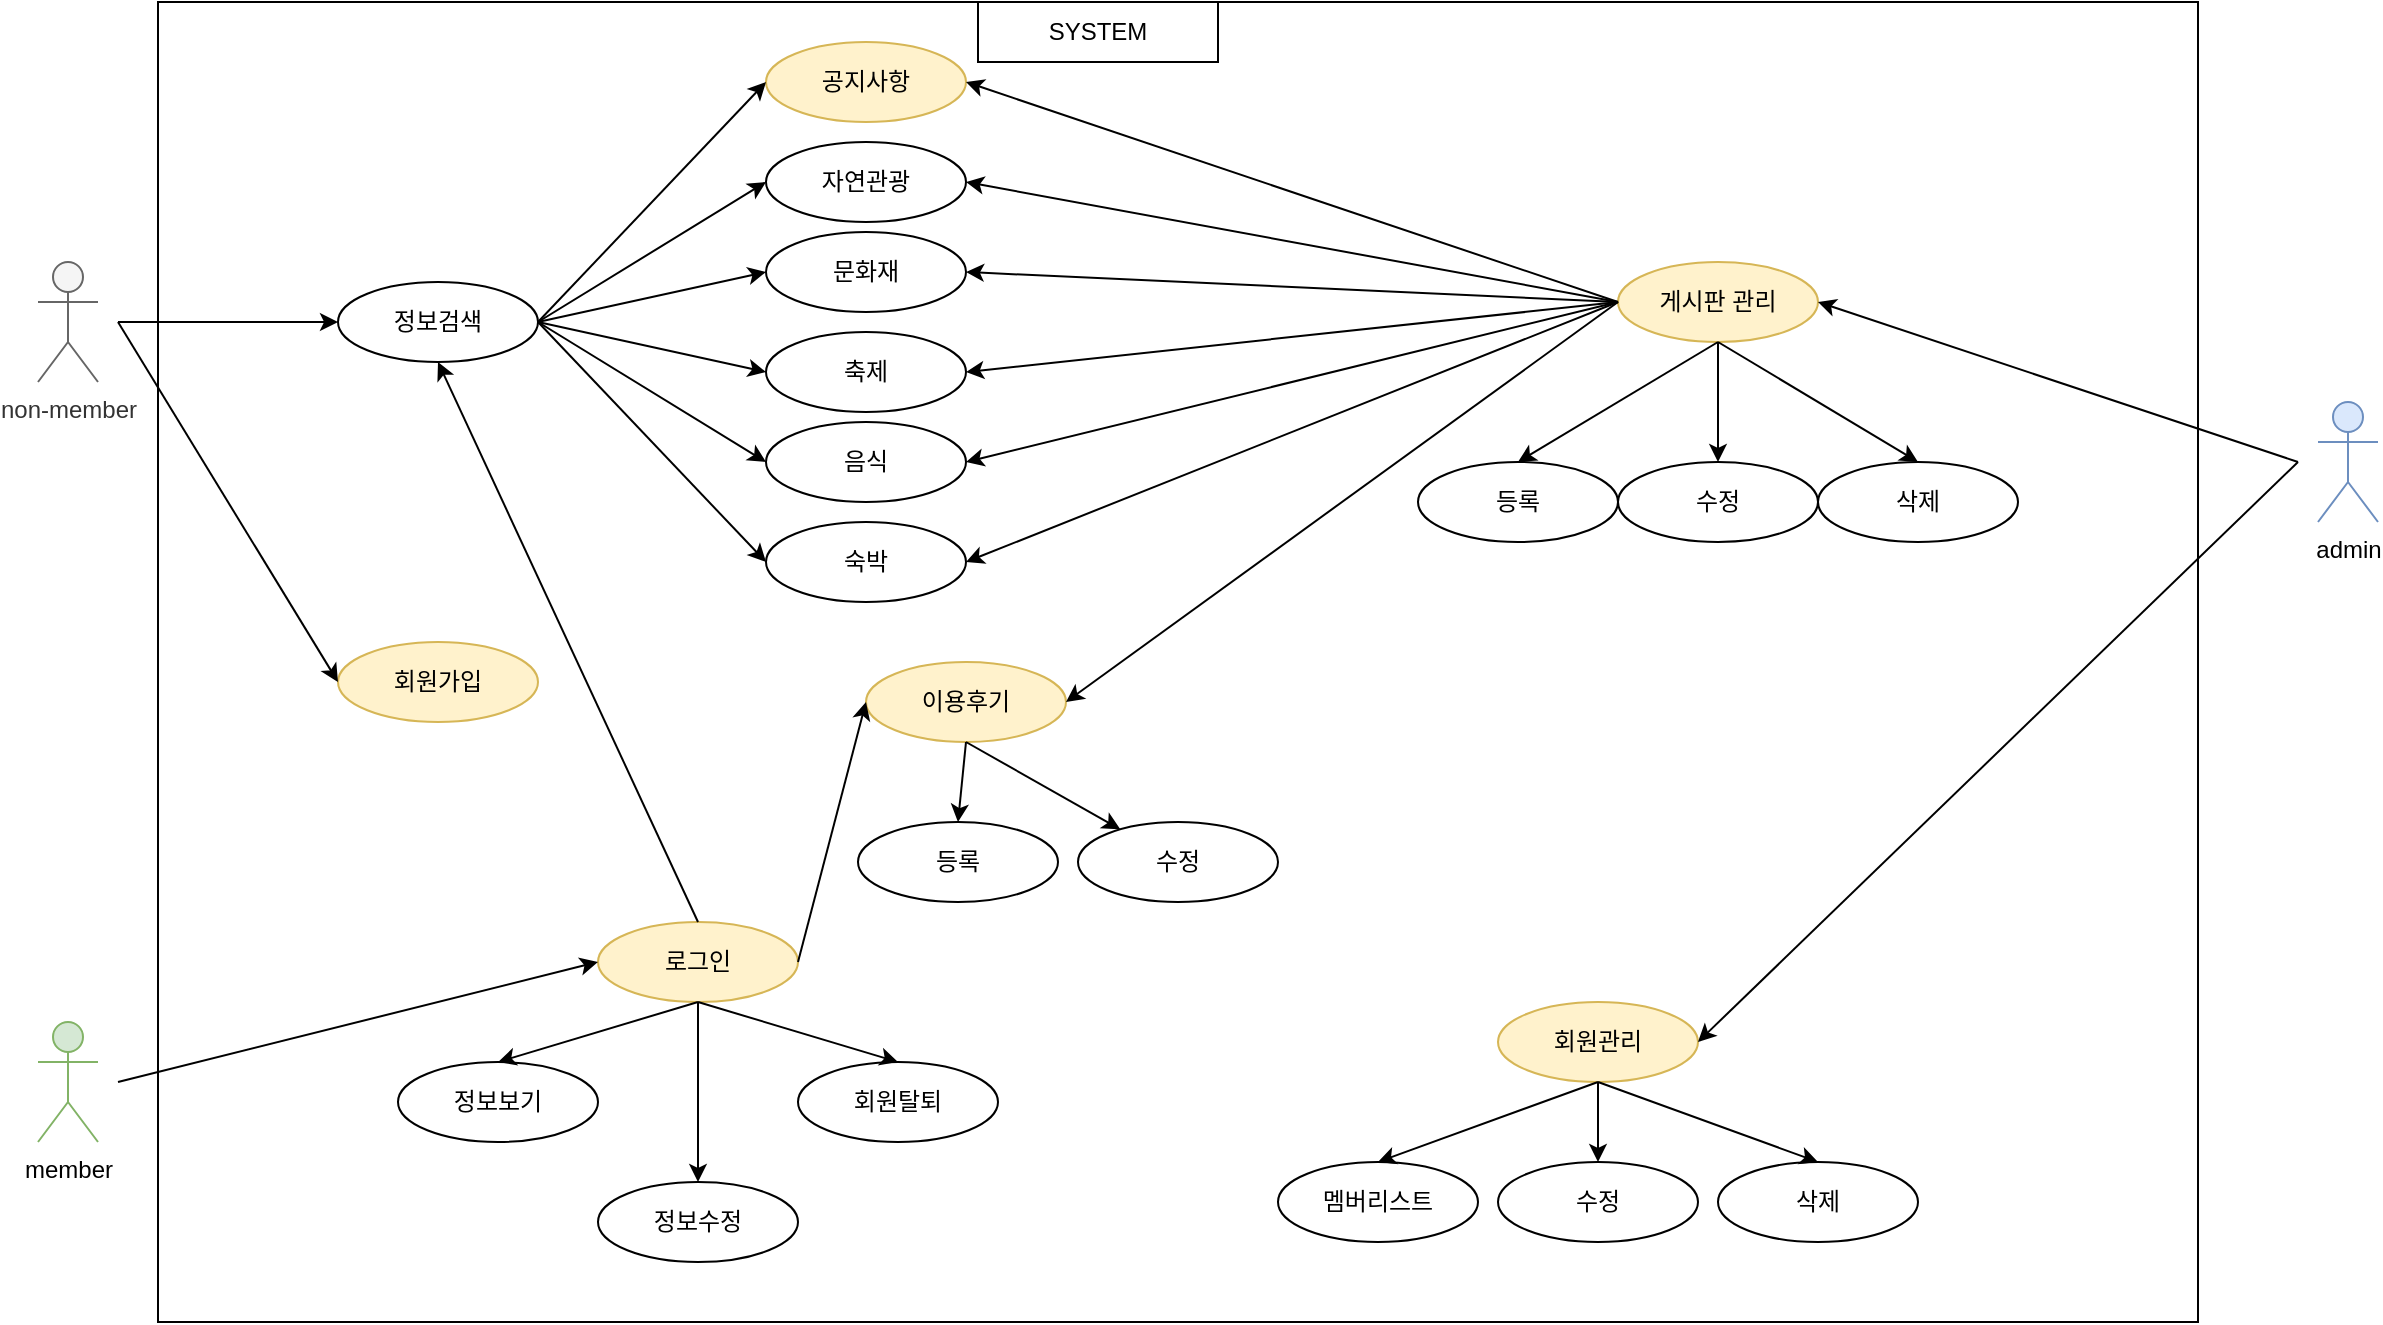 <mxfile version="18.0.3" type="device" pages="4"><diagram id="x-Z1JkfBDUuUc8ywemrE" name="유즈케이스"><mxGraphModel dx="2249" dy="705" grid="1" gridSize="10" guides="1" tooltips="1" connect="1" arrows="1" fold="1" page="1" pageScale="1" pageWidth="827" pageHeight="1169" math="0" shadow="0"><root><mxCell id="0"/><mxCell id="1" parent="0"/><mxCell id="DeHGE57k8x4cwfZ660LT-63" value="" style="rounded=0;whiteSpace=wrap;html=1;sketch=0;" parent="1" vertex="1"><mxGeometry x="10" y="100" width="1020" height="660" as="geometry"/></mxCell><mxCell id="YFXeC9jijCwYziK5Xd6K-1" value="정보검색" style="ellipse;whiteSpace=wrap;html=1;rounded=0;sketch=0;" parent="1" vertex="1"><mxGeometry x="100" y="240" width="100" height="40" as="geometry"/></mxCell><mxCell id="YFXeC9jijCwYziK5Xd6K-2" value="자연관광" style="ellipse;whiteSpace=wrap;html=1;rounded=0;sketch=0;" parent="1" vertex="1"><mxGeometry x="314" y="170" width="100" height="40" as="geometry"/></mxCell><mxCell id="YFXeC9jijCwYziK5Xd6K-6" value="" style="endArrow=classic;html=1;rounded=1;sketch=0;curved=0;entryX=0;entryY=0.5;entryDx=0;entryDy=0;exitX=1;exitY=0.5;exitDx=0;exitDy=0;" parent="1" source="YFXeC9jijCwYziK5Xd6K-1" target="YFXeC9jijCwYziK5Xd6K-2" edge="1"><mxGeometry width="50" height="50" relative="1" as="geometry"><mxPoint x="224" y="260" as="sourcePoint"/><mxPoint x="524" y="300" as="targetPoint"/></mxGeometry></mxCell><mxCell id="YFXeC9jijCwYziK5Xd6K-9" value="공지사항" style="ellipse;whiteSpace=wrap;html=1;rounded=0;sketch=0;fillColor=#fff2cc;strokeColor=#d6b656;" parent="1" vertex="1"><mxGeometry x="314" y="120" width="100" height="40" as="geometry"/></mxCell><mxCell id="YFXeC9jijCwYziK5Xd6K-13" value="문화재" style="ellipse;whiteSpace=wrap;html=1;rounded=0;sketch=0;" parent="1" vertex="1"><mxGeometry x="314" y="215" width="100" height="40" as="geometry"/></mxCell><mxCell id="YFXeC9jijCwYziK5Xd6K-14" value="축제" style="ellipse;whiteSpace=wrap;html=1;rounded=0;sketch=0;" parent="1" vertex="1"><mxGeometry x="314" y="265" width="100" height="40" as="geometry"/></mxCell><mxCell id="YFXeC9jijCwYziK5Xd6K-15" value="음식" style="ellipse;whiteSpace=wrap;html=1;rounded=0;sketch=0;" parent="1" vertex="1"><mxGeometry x="314" y="310" width="100" height="40" as="geometry"/></mxCell><mxCell id="YFXeC9jijCwYziK5Xd6K-16" value="숙박" style="ellipse;whiteSpace=wrap;html=1;rounded=0;sketch=0;" parent="1" vertex="1"><mxGeometry x="314" y="360" width="100" height="40" as="geometry"/></mxCell><mxCell id="DeHGE57k8x4cwfZ660LT-1" value="" style="endArrow=classic;html=1;rounded=1;sketch=0;curved=0;exitX=1;exitY=0.5;exitDx=0;exitDy=0;entryX=0;entryY=0.5;entryDx=0;entryDy=0;" parent="1" source="YFXeC9jijCwYziK5Xd6K-1" target="YFXeC9jijCwYziK5Xd6K-13" edge="1"><mxGeometry width="50" height="50" relative="1" as="geometry"><mxPoint x="234" y="270" as="sourcePoint"/><mxPoint x="324" y="200" as="targetPoint"/></mxGeometry></mxCell><mxCell id="DeHGE57k8x4cwfZ660LT-4" value="" style="endArrow=classic;html=1;rounded=1;sketch=0;curved=0;exitX=1;exitY=0.5;exitDx=0;exitDy=0;entryX=0;entryY=0.5;entryDx=0;entryDy=0;" parent="1" source="YFXeC9jijCwYziK5Xd6K-1" target="YFXeC9jijCwYziK5Xd6K-14" edge="1"><mxGeometry width="50" height="50" relative="1" as="geometry"><mxPoint x="234" y="270" as="sourcePoint"/><mxPoint x="324" y="245" as="targetPoint"/></mxGeometry></mxCell><mxCell id="DeHGE57k8x4cwfZ660LT-5" value="" style="endArrow=classic;html=1;rounded=1;sketch=0;curved=0;exitX=1;exitY=0.5;exitDx=0;exitDy=0;entryX=0;entryY=0.5;entryDx=0;entryDy=0;" parent="1" source="YFXeC9jijCwYziK5Xd6K-1" target="YFXeC9jijCwYziK5Xd6K-15" edge="1"><mxGeometry width="50" height="50" relative="1" as="geometry"><mxPoint x="234" y="270" as="sourcePoint"/><mxPoint x="324" y="295" as="targetPoint"/></mxGeometry></mxCell><mxCell id="DeHGE57k8x4cwfZ660LT-6" value="" style="endArrow=classic;html=1;rounded=1;sketch=0;curved=0;exitX=1;exitY=0.5;exitDx=0;exitDy=0;entryX=0;entryY=0.5;entryDx=0;entryDy=0;" parent="1" source="YFXeC9jijCwYziK5Xd6K-1" target="YFXeC9jijCwYziK5Xd6K-16" edge="1"><mxGeometry width="50" height="50" relative="1" as="geometry"><mxPoint x="234" y="270" as="sourcePoint"/><mxPoint x="324" y="340" as="targetPoint"/></mxGeometry></mxCell><mxCell id="DeHGE57k8x4cwfZ660LT-7" value="non-member" style="shape=umlActor;verticalLabelPosition=bottom;verticalAlign=top;html=1;outlineConnect=0;rounded=0;sketch=0;fillColor=#f5f5f5;fontColor=#333333;strokeColor=#666666;" parent="1" vertex="1"><mxGeometry x="-50" y="230" width="30" height="60" as="geometry"/></mxCell><mxCell id="DeHGE57k8x4cwfZ660LT-8" value="게시판 관리" style="ellipse;whiteSpace=wrap;html=1;rounded=0;sketch=0;fillColor=#fff2cc;strokeColor=#d6b656;" parent="1" vertex="1"><mxGeometry x="740" y="230" width="100" height="40" as="geometry"/></mxCell><mxCell id="DeHGE57k8x4cwfZ660LT-9" value="등록" style="ellipse;whiteSpace=wrap;html=1;rounded=0;sketch=0;" parent="1" vertex="1"><mxGeometry x="640" y="330" width="100" height="40" as="geometry"/></mxCell><mxCell id="DeHGE57k8x4cwfZ660LT-10" value="수정" style="ellipse;whiteSpace=wrap;html=1;rounded=0;sketch=0;" parent="1" vertex="1"><mxGeometry x="740" y="330" width="100" height="40" as="geometry"/></mxCell><mxCell id="DeHGE57k8x4cwfZ660LT-11" value="" style="endArrow=classic;html=1;rounded=1;sketch=0;curved=0;entryX=0.5;entryY=0;entryDx=0;entryDy=0;exitX=0.5;exitY=1;exitDx=0;exitDy=0;" parent="1" source="DeHGE57k8x4cwfZ660LT-8" target="DeHGE57k8x4cwfZ660LT-9" edge="1"><mxGeometry width="50" height="50" relative="1" as="geometry"><mxPoint x="750" y="270" as="sourcePoint"/><mxPoint x="840" y="295" as="targetPoint"/></mxGeometry></mxCell><mxCell id="DeHGE57k8x4cwfZ660LT-12" value="" style="endArrow=classic;html=1;rounded=1;sketch=0;curved=0;entryX=0.5;entryY=0;entryDx=0;entryDy=0;exitX=0.5;exitY=1;exitDx=0;exitDy=0;" parent="1" source="DeHGE57k8x4cwfZ660LT-8" target="DeHGE57k8x4cwfZ660LT-10" edge="1"><mxGeometry width="50" height="50" relative="1" as="geometry"><mxPoint x="750" y="270" as="sourcePoint"/><mxPoint x="710" y="290" as="targetPoint"/></mxGeometry></mxCell><mxCell id="DeHGE57k8x4cwfZ660LT-13" value="삭제" style="ellipse;whiteSpace=wrap;html=1;rounded=0;sketch=0;" parent="1" vertex="1"><mxGeometry x="840" y="330" width="100" height="40" as="geometry"/></mxCell><mxCell id="DeHGE57k8x4cwfZ660LT-14" value="" style="endArrow=classic;html=1;rounded=1;sketch=0;curved=0;entryX=0.5;entryY=0;entryDx=0;entryDy=0;exitX=0.5;exitY=1;exitDx=0;exitDy=0;" parent="1" source="DeHGE57k8x4cwfZ660LT-8" target="DeHGE57k8x4cwfZ660LT-13" edge="1"><mxGeometry width="50" height="50" relative="1" as="geometry"><mxPoint x="750" y="270" as="sourcePoint"/><mxPoint x="760" y="310" as="targetPoint"/></mxGeometry></mxCell><mxCell id="DeHGE57k8x4cwfZ660LT-15" value="" style="endArrow=classic;html=1;rounded=1;sketch=0;curved=0;entryX=1;entryY=0.5;entryDx=0;entryDy=0;exitX=0;exitY=0.5;exitDx=0;exitDy=0;" parent="1" source="DeHGE57k8x4cwfZ660LT-8" target="YFXeC9jijCwYziK5Xd6K-2" edge="1"><mxGeometry width="50" height="50" relative="1" as="geometry"><mxPoint x="620" y="250" as="sourcePoint"/><mxPoint x="520" y="280" as="targetPoint"/></mxGeometry></mxCell><mxCell id="DeHGE57k8x4cwfZ660LT-16" value="" style="endArrow=classic;html=1;rounded=1;sketch=0;curved=0;entryX=1;entryY=0.5;entryDx=0;entryDy=0;exitX=0;exitY=0.5;exitDx=0;exitDy=0;" parent="1" source="DeHGE57k8x4cwfZ660LT-8" target="YFXeC9jijCwYziK5Xd6K-13" edge="1"><mxGeometry width="50" height="50" relative="1" as="geometry"><mxPoint x="630" y="250" as="sourcePoint"/><mxPoint x="424" y="200" as="targetPoint"/></mxGeometry></mxCell><mxCell id="DeHGE57k8x4cwfZ660LT-17" value="" style="endArrow=classic;html=1;rounded=1;sketch=0;curved=0;entryX=1;entryY=0.5;entryDx=0;entryDy=0;exitX=0;exitY=0.5;exitDx=0;exitDy=0;" parent="1" source="DeHGE57k8x4cwfZ660LT-8" target="YFXeC9jijCwYziK5Xd6K-14" edge="1"><mxGeometry width="50" height="50" relative="1" as="geometry"><mxPoint x="630" y="250" as="sourcePoint"/><mxPoint x="424" y="245" as="targetPoint"/></mxGeometry></mxCell><mxCell id="DeHGE57k8x4cwfZ660LT-18" value="" style="endArrow=classic;html=1;rounded=1;sketch=0;curved=0;entryX=1;entryY=0.5;entryDx=0;entryDy=0;exitX=0;exitY=0.5;exitDx=0;exitDy=0;" parent="1" source="DeHGE57k8x4cwfZ660LT-8" target="YFXeC9jijCwYziK5Xd6K-15" edge="1"><mxGeometry width="50" height="50" relative="1" as="geometry"><mxPoint x="630" y="250" as="sourcePoint"/><mxPoint x="424" y="295" as="targetPoint"/></mxGeometry></mxCell><mxCell id="DeHGE57k8x4cwfZ660LT-19" value="" style="endArrow=classic;html=1;rounded=1;sketch=0;curved=0;entryX=1;entryY=0.5;entryDx=0;entryDy=0;exitX=0;exitY=0.5;exitDx=0;exitDy=0;" parent="1" source="DeHGE57k8x4cwfZ660LT-8" target="YFXeC9jijCwYziK5Xd6K-16" edge="1"><mxGeometry width="50" height="50" relative="1" as="geometry"><mxPoint x="630" y="250" as="sourcePoint"/><mxPoint x="424" y="340" as="targetPoint"/></mxGeometry></mxCell><mxCell id="DeHGE57k8x4cwfZ660LT-21" value="로그인" style="ellipse;whiteSpace=wrap;html=1;rounded=0;sketch=0;fillColor=#fff2cc;strokeColor=#d6b656;" parent="1" vertex="1"><mxGeometry x="230" y="560" width="100" height="40" as="geometry"/></mxCell><mxCell id="DeHGE57k8x4cwfZ660LT-22" value="정보보기" style="ellipse;whiteSpace=wrap;html=1;rounded=0;sketch=0;" parent="1" vertex="1"><mxGeometry x="130" y="630" width="100" height="40" as="geometry"/></mxCell><mxCell id="DeHGE57k8x4cwfZ660LT-23" value="정보수정" style="ellipse;whiteSpace=wrap;html=1;rounded=0;sketch=0;" parent="1" vertex="1"><mxGeometry x="230" y="690" width="100" height="40" as="geometry"/></mxCell><mxCell id="DeHGE57k8x4cwfZ660LT-25" value="" style="endArrow=classic;html=1;rounded=1;sketch=0;curved=0;exitX=0.5;exitY=1;exitDx=0;exitDy=0;entryX=0.5;entryY=0;entryDx=0;entryDy=0;" parent="1" source="DeHGE57k8x4cwfZ660LT-21" target="DeHGE57k8x4cwfZ660LT-22" edge="1"><mxGeometry width="50" height="50" relative="1" as="geometry"><mxPoint x="284" y="350" as="sourcePoint"/><mxPoint x="374" y="470" as="targetPoint"/></mxGeometry></mxCell><mxCell id="DeHGE57k8x4cwfZ660LT-26" value="" style="endArrow=classic;html=1;rounded=1;sketch=0;curved=0;entryX=0.5;entryY=0;entryDx=0;entryDy=0;exitX=0.5;exitY=1;exitDx=0;exitDy=0;" parent="1" source="DeHGE57k8x4cwfZ660LT-21" target="DeHGE57k8x4cwfZ660LT-23" edge="1"><mxGeometry width="50" height="50" relative="1" as="geometry"><mxPoint x="250" y="560" as="sourcePoint"/><mxPoint x="210" y="580" as="targetPoint"/></mxGeometry></mxCell><mxCell id="DeHGE57k8x4cwfZ660LT-28" value="" style="endArrow=classic;html=1;rounded=1;sketch=0;curved=0;exitX=0;exitY=0.5;exitDx=0;exitDy=0;entryX=1;entryY=0.5;entryDx=0;entryDy=0;" parent="1" source="DeHGE57k8x4cwfZ660LT-8" target="YFXeC9jijCwYziK5Xd6K-9" edge="1"><mxGeometry width="50" height="50" relative="1" as="geometry"><mxPoint x="730" y="280" as="sourcePoint"/><mxPoint x="835.625" y="130" as="targetPoint"/></mxGeometry></mxCell><mxCell id="DeHGE57k8x4cwfZ660LT-29" value="회원관리" style="ellipse;whiteSpace=wrap;html=1;rounded=0;sketch=0;fillColor=#fff2cc;strokeColor=#d6b656;" parent="1" vertex="1"><mxGeometry x="680" y="600" width="100" height="40" as="geometry"/></mxCell><mxCell id="DeHGE57k8x4cwfZ660LT-30" value="회원탈퇴" style="ellipse;whiteSpace=wrap;html=1;rounded=0;sketch=0;" parent="1" vertex="1"><mxGeometry x="330" y="630" width="100" height="40" as="geometry"/></mxCell><mxCell id="DeHGE57k8x4cwfZ660LT-31" value="" style="endArrow=classic;html=1;rounded=1;sketch=0;curved=0;entryX=0.5;entryY=0;entryDx=0;entryDy=0;exitX=0.5;exitY=1;exitDx=0;exitDy=0;" parent="1" source="DeHGE57k8x4cwfZ660LT-21" target="DeHGE57k8x4cwfZ660LT-30" edge="1"><mxGeometry width="50" height="50" relative="1" as="geometry"><mxPoint x="290" y="610" as="sourcePoint"/><mxPoint x="340" y="620" as="targetPoint"/></mxGeometry></mxCell><mxCell id="DeHGE57k8x4cwfZ660LT-34" value="" style="endArrow=classic;html=1;rounded=1;sketch=0;curved=0;entryX=0;entryY=0.5;entryDx=0;entryDy=0;exitX=1;exitY=0.5;exitDx=0;exitDy=0;" parent="1" source="YFXeC9jijCwYziK5Xd6K-1" target="YFXeC9jijCwYziK5Xd6K-9" edge="1"><mxGeometry width="50" height="50" relative="1" as="geometry"><mxPoint x="234" y="270" as="sourcePoint"/><mxPoint x="324" y="200" as="targetPoint"/></mxGeometry></mxCell><mxCell id="DeHGE57k8x4cwfZ660LT-35" value="이용후기" style="ellipse;whiteSpace=wrap;html=1;rounded=0;sketch=0;fillColor=#fff2cc;strokeColor=#d6b656;" parent="1" vertex="1"><mxGeometry x="364" y="430" width="100" height="40" as="geometry"/></mxCell><mxCell id="DeHGE57k8x4cwfZ660LT-38" value="" style="endArrow=classic;html=1;rounded=1;sketch=0;curved=0;entryX=0.5;entryY=1;entryDx=0;entryDy=0;exitX=0.5;exitY=0;exitDx=0;exitDy=0;" parent="1" source="DeHGE57k8x4cwfZ660LT-21" target="YFXeC9jijCwYziK5Xd6K-1" edge="1"><mxGeometry width="50" height="50" relative="1" as="geometry"><mxPoint x="340" y="590" as="sourcePoint"/><mxPoint x="374" y="570" as="targetPoint"/></mxGeometry></mxCell><mxCell id="DeHGE57k8x4cwfZ660LT-42" value="" style="endArrow=classic;html=1;rounded=1;sketch=0;curved=0;entryX=1;entryY=0.5;entryDx=0;entryDy=0;exitX=0;exitY=0.5;exitDx=0;exitDy=0;" parent="1" source="DeHGE57k8x4cwfZ660LT-8" target="DeHGE57k8x4cwfZ660LT-35" edge="1"><mxGeometry width="50" height="50" relative="1" as="geometry"><mxPoint x="680" y="260" as="sourcePoint"/><mxPoint x="424" y="390" as="targetPoint"/></mxGeometry></mxCell><mxCell id="DeHGE57k8x4cwfZ660LT-43" value="회원가입" style="ellipse;whiteSpace=wrap;html=1;rounded=0;sketch=0;fillColor=#fff2cc;strokeColor=#d6b656;" parent="1" vertex="1"><mxGeometry x="100" y="420" width="100" height="40" as="geometry"/></mxCell><mxCell id="DeHGE57k8x4cwfZ660LT-44" value="멤버리스트" style="ellipse;whiteSpace=wrap;html=1;rounded=0;sketch=0;" parent="1" vertex="1"><mxGeometry x="570" y="680" width="100" height="40" as="geometry"/></mxCell><mxCell id="DeHGE57k8x4cwfZ660LT-46" value="" style="endArrow=classic;html=1;rounded=1;sketch=0;curved=0;entryX=0;entryY=0.5;entryDx=0;entryDy=0;" parent="1" target="DeHGE57k8x4cwfZ660LT-43" edge="1"><mxGeometry width="50" height="50" relative="1" as="geometry"><mxPoint x="-10" y="260" as="sourcePoint"/><mxPoint x="160" y="290" as="targetPoint"/></mxGeometry></mxCell><mxCell id="DeHGE57k8x4cwfZ660LT-47" value="" style="endArrow=classic;html=1;rounded=1;sketch=0;curved=0;entryX=0;entryY=0.5;entryDx=0;entryDy=0;" parent="1" target="YFXeC9jijCwYziK5Xd6K-1" edge="1"><mxGeometry width="50" height="50" relative="1" as="geometry"><mxPoint x="-10" y="260" as="sourcePoint"/><mxPoint x="110" y="450" as="targetPoint"/></mxGeometry></mxCell><mxCell id="DeHGE57k8x4cwfZ660LT-48" value="수정" style="ellipse;whiteSpace=wrap;html=1;rounded=0;sketch=0;" parent="1" vertex="1"><mxGeometry x="680" y="680" width="100" height="40" as="geometry"/></mxCell><mxCell id="DeHGE57k8x4cwfZ660LT-49" value="삭제" style="ellipse;whiteSpace=wrap;html=1;rounded=0;sketch=0;" parent="1" vertex="1"><mxGeometry x="790" y="680" width="100" height="40" as="geometry"/></mxCell><mxCell id="DeHGE57k8x4cwfZ660LT-50" value="" style="endArrow=classic;html=1;rounded=1;sketch=0;curved=0;entryX=0.5;entryY=0;entryDx=0;entryDy=0;" parent="1" target="DeHGE57k8x4cwfZ660LT-44" edge="1"><mxGeometry width="50" height="50" relative="1" as="geometry"><mxPoint x="730" y="640" as="sourcePoint"/><mxPoint x="390" y="640" as="targetPoint"/></mxGeometry></mxCell><mxCell id="DeHGE57k8x4cwfZ660LT-51" value="" style="endArrow=classic;html=1;rounded=1;sketch=0;curved=0;" parent="1" edge="1"><mxGeometry width="50" height="50" relative="1" as="geometry"><mxPoint x="730" y="640" as="sourcePoint"/><mxPoint x="730" y="680" as="targetPoint"/></mxGeometry></mxCell><mxCell id="DeHGE57k8x4cwfZ660LT-52" value="" style="endArrow=classic;html=1;rounded=1;sketch=0;curved=0;entryX=0.5;entryY=0;entryDx=0;entryDy=0;" parent="1" target="DeHGE57k8x4cwfZ660LT-49" edge="1"><mxGeometry width="50" height="50" relative="1" as="geometry"><mxPoint x="730" y="640" as="sourcePoint"/><mxPoint x="740" y="570" as="targetPoint"/></mxGeometry></mxCell><mxCell id="DeHGE57k8x4cwfZ660LT-53" value="member" style="shape=umlActor;verticalLabelPosition=bottom;verticalAlign=top;html=1;outlineConnect=0;rounded=0;sketch=0;fillColor=#d5e8d4;strokeColor=#82b366;" parent="1" vertex="1"><mxGeometry x="-50" y="610" width="30" height="60" as="geometry"/></mxCell><mxCell id="DeHGE57k8x4cwfZ660LT-54" value="admin" style="shape=umlActor;verticalLabelPosition=bottom;verticalAlign=top;html=1;outlineConnect=0;rounded=0;sketch=0;fillColor=#dae8fc;strokeColor=#6c8ebf;" parent="1" vertex="1"><mxGeometry x="1090" y="300" width="30" height="60" as="geometry"/></mxCell><mxCell id="DeHGE57k8x4cwfZ660LT-56" value="" style="endArrow=classic;html=1;rounded=1;sketch=0;curved=0;entryX=0;entryY=0.5;entryDx=0;entryDy=0;" parent="1" target="DeHGE57k8x4cwfZ660LT-21" edge="1"><mxGeometry width="50" height="50" relative="1" as="geometry"><mxPoint x="-10" y="640" as="sourcePoint"/><mxPoint x="110" y="270" as="targetPoint"/></mxGeometry></mxCell><mxCell id="DeHGE57k8x4cwfZ660LT-60" value="" style="endArrow=classic;html=1;rounded=1;sketch=0;curved=0;entryX=1;entryY=0.5;entryDx=0;entryDy=0;" parent="1" target="DeHGE57k8x4cwfZ660LT-8" edge="1"><mxGeometry width="50" height="50" relative="1" as="geometry"><mxPoint x="1080" y="330" as="sourcePoint"/><mxPoint x="960" y="250" as="targetPoint"/></mxGeometry></mxCell><mxCell id="DeHGE57k8x4cwfZ660LT-61" value="" style="endArrow=classic;html=1;rounded=1;sketch=0;curved=0;entryX=1;entryY=0.5;entryDx=0;entryDy=0;" parent="1" target="DeHGE57k8x4cwfZ660LT-29" edge="1"><mxGeometry width="50" height="50" relative="1" as="geometry"><mxPoint x="1080" y="330" as="sourcePoint"/><mxPoint x="850" y="260" as="targetPoint"/></mxGeometry></mxCell><mxCell id="DeHGE57k8x4cwfZ660LT-64" value="SYSTEM" style="text;html=1;strokeColor=default;fillColor=none;align=center;verticalAlign=middle;whiteSpace=wrap;rounded=0;sketch=0;" parent="1" vertex="1"><mxGeometry x="420" y="100" width="120" height="30" as="geometry"/></mxCell><mxCell id="OJxiWVAJ09sSJCYA_ewG-3" value="" style="endArrow=classic;html=1;rounded=1;sketch=0;curved=0;exitX=1;exitY=0.5;exitDx=0;exitDy=0;entryX=0;entryY=0.5;entryDx=0;entryDy=0;" parent="1" source="DeHGE57k8x4cwfZ660LT-21" target="DeHGE57k8x4cwfZ660LT-35" edge="1"><mxGeometry width="50" height="50" relative="1" as="geometry"><mxPoint x="17.96" y="655.16" as="sourcePoint"/><mxPoint x="421" y="559" as="targetPoint"/></mxGeometry></mxCell><mxCell id="OJxiWVAJ09sSJCYA_ewG-6" value="등록" style="ellipse;whiteSpace=wrap;html=1;rounded=0;sketch=0;" parent="1" vertex="1"><mxGeometry x="360" y="510" width="100" height="40" as="geometry"/></mxCell><mxCell id="OJxiWVAJ09sSJCYA_ewG-7" value="수정" style="ellipse;whiteSpace=wrap;html=1;rounded=0;sketch=0;" parent="1" vertex="1"><mxGeometry x="470" y="510" width="100" height="40" as="geometry"/></mxCell><mxCell id="OJxiWVAJ09sSJCYA_ewG-8" value="" style="endArrow=classic;html=1;rounded=1;sketch=0;curved=0;entryX=0.5;entryY=0;entryDx=0;entryDy=0;exitX=0.5;exitY=1;exitDx=0;exitDy=0;" parent="1" source="DeHGE57k8x4cwfZ660LT-35" target="OJxiWVAJ09sSJCYA_ewG-6" edge="1"><mxGeometry width="50" height="50" relative="1" as="geometry"><mxPoint x="750" y="260" as="sourcePoint"/><mxPoint x="474" y="460" as="targetPoint"/></mxGeometry></mxCell><mxCell id="OJxiWVAJ09sSJCYA_ewG-9" value="" style="endArrow=classic;html=1;rounded=1;sketch=0;curved=0;exitX=0.5;exitY=1;exitDx=0;exitDy=0;" parent="1" source="DeHGE57k8x4cwfZ660LT-35" target="OJxiWVAJ09sSJCYA_ewG-7" edge="1"><mxGeometry width="50" height="50" relative="1" as="geometry"><mxPoint x="424" y="480" as="sourcePoint"/><mxPoint x="420" y="520" as="targetPoint"/></mxGeometry></mxCell></root></mxGraphModel></diagram><diagram id="Ydw6tu11mtdbfUTTXvi3" name="개념적설계"><mxGraphModel dx="1422" dy="1874" grid="1" gridSize="10" guides="1" tooltips="1" connect="1" arrows="1" fold="1" page="1" pageScale="1" pageWidth="827" pageHeight="1169" math="0" shadow="0"><root><mxCell id="0"/><mxCell id="1" parent="0"/><mxCell id="C4u5GPeEZSevf0Tmh4dT-8" value="회원" style="rounded=0;whiteSpace=wrap;html=1;" parent="1" vertex="1"><mxGeometry x="150" y="-70" width="160" height="30" as="geometry"/></mxCell><mxCell id="C4u5GPeEZSevf0Tmh4dT-9" value="아이디" style="ellipse;whiteSpace=wrap;html=1;fontColor=#FF2E17;fontStyle=4" parent="1" vertex="1"><mxGeometry x="34" y="-37" width="100" height="30" as="geometry"/></mxCell><mxCell id="C4u5GPeEZSevf0Tmh4dT-10" value="비밀번호" style="ellipse;whiteSpace=wrap;html=1;" parent="1" vertex="1"><mxGeometry x="65" y="-5" width="100" height="30" as="geometry"/></mxCell><mxCell id="C4u5GPeEZSevf0Tmh4dT-11" value="이름" style="ellipse;whiteSpace=wrap;html=1;" parent="1" vertex="1"><mxGeometry x="126" y="26" width="100" height="30" as="geometry"/></mxCell><mxCell id="C4u5GPeEZSevf0Tmh4dT-12" value="연락처" style="ellipse;whiteSpace=wrap;html=1;" parent="1" vertex="1"><mxGeometry x="243" y="29" width="100" height="30" as="geometry"/></mxCell><mxCell id="C4u5GPeEZSevf0Tmh4dT-13" value="주소" style="ellipse;whiteSpace=wrap;html=1;" parent="1" vertex="1"><mxGeometry x="183" y="57" width="100" height="30" as="geometry"/></mxCell><mxCell id="C4u5GPeEZSevf0Tmh4dT-14" value="등급" style="ellipse;whiteSpace=wrap;html=1;" parent="1" vertex="1"><mxGeometry x="283" y="-2" width="100" height="30" as="geometry"/></mxCell><mxCell id="C4u5GPeEZSevf0Tmh4dT-15" value="고유번호" style="ellipse;whiteSpace=wrap;html=1;" parent="1" vertex="1"><mxGeometry x="324" y="-30" width="100" height="30" as="geometry"/></mxCell><mxCell id="C4u5GPeEZSevf0Tmh4dT-17" value="" style="endArrow=classic;html=1;rounded=1;sketch=0;curved=0;exitX=0.5;exitY=1;exitDx=0;exitDy=0;entryX=1;entryY=0.5;entryDx=0;entryDy=0;" parent="1" source="C4u5GPeEZSevf0Tmh4dT-8" target="C4u5GPeEZSevf0Tmh4dT-9" edge="1"><mxGeometry width="50" height="50" relative="1" as="geometry"><mxPoint x="350" y="100" as="sourcePoint"/><mxPoint x="400" y="50" as="targetPoint"/></mxGeometry></mxCell><mxCell id="C4u5GPeEZSevf0Tmh4dT-18" value="" style="endArrow=classic;html=1;rounded=1;sketch=0;curved=0;entryX=1;entryY=0;entryDx=0;entryDy=0;" parent="1" target="C4u5GPeEZSevf0Tmh4dT-10" edge="1"><mxGeometry width="50" height="50" relative="1" as="geometry"><mxPoint x="230" y="-40" as="sourcePoint"/><mxPoint x="140" y="-5" as="targetPoint"/></mxGeometry></mxCell><mxCell id="C4u5GPeEZSevf0Tmh4dT-19" value="" style="endArrow=classic;html=1;rounded=1;sketch=0;curved=0;entryX=0.5;entryY=0;entryDx=0;entryDy=0;" parent="1" target="C4u5GPeEZSevf0Tmh4dT-11" edge="1"><mxGeometry width="50" height="50" relative="1" as="geometry"><mxPoint x="230" y="-40" as="sourcePoint"/><mxPoint x="180" y="25" as="targetPoint"/></mxGeometry></mxCell><mxCell id="C4u5GPeEZSevf0Tmh4dT-20" value="" style="endArrow=classic;html=1;rounded=1;sketch=0;curved=0;entryX=0.5;entryY=0;entryDx=0;entryDy=0;" parent="1" target="C4u5GPeEZSevf0Tmh4dT-13" edge="1"><mxGeometry width="50" height="50" relative="1" as="geometry"><mxPoint x="230" y="-40" as="sourcePoint"/><mxPoint x="190" y="40" as="targetPoint"/></mxGeometry></mxCell><mxCell id="C4u5GPeEZSevf0Tmh4dT-21" value="" style="endArrow=classic;html=1;rounded=1;sketch=0;curved=0;" parent="1" target="C4u5GPeEZSevf0Tmh4dT-12" edge="1"><mxGeometry width="50" height="50" relative="1" as="geometry"><mxPoint x="230" y="-40" as="sourcePoint"/><mxPoint x="240" y="70" as="targetPoint"/></mxGeometry></mxCell><mxCell id="C4u5GPeEZSevf0Tmh4dT-22" value="" style="endArrow=classic;html=1;rounded=1;sketch=0;curved=0;" parent="1" target="C4u5GPeEZSevf0Tmh4dT-14" edge="1"><mxGeometry width="50" height="50" relative="1" as="geometry"><mxPoint x="230" y="-40" as="sourcePoint"/><mxPoint x="289.641" y="40.325" as="targetPoint"/></mxGeometry></mxCell><mxCell id="C4u5GPeEZSevf0Tmh4dT-23" value="" style="endArrow=classic;html=1;rounded=1;sketch=0;curved=0;entryX=0.04;entryY=0.167;entryDx=0;entryDy=0;exitX=0.5;exitY=1;exitDx=0;exitDy=0;entryPerimeter=0;" parent="1" source="C4u5GPeEZSevf0Tmh4dT-8" target="C4u5GPeEZSevf0Tmh4dT-15" edge="1"><mxGeometry width="50" height="50" relative="1" as="geometry"><mxPoint x="240" y="-30" as="sourcePoint"/><mxPoint x="316.057" y="11.832" as="targetPoint"/></mxGeometry></mxCell><mxCell id="vzEEDfcsCIhiqBWQqb5j-6" value="이용후기" style="rounded=0;whiteSpace=wrap;html=1;" parent="1" vertex="1"><mxGeometry x="603.5" y="-80" width="160" height="30" as="geometry"/></mxCell><mxCell id="vzEEDfcsCIhiqBWQqb5j-7" value="글아이디" style="ellipse;whiteSpace=wrap;html=1;fontColor=#FF2E17;fontStyle=4" parent="1" vertex="1"><mxGeometry x="493.5" y="-39" width="100" height="30" as="geometry"/></mxCell><mxCell id="vzEEDfcsCIhiqBWQqb5j-8" value="내용" style="ellipse;whiteSpace=wrap;html=1;" parent="1" vertex="1"><mxGeometry x="623.5" y="28" width="100" height="30" as="geometry"/></mxCell><mxCell id="vzEEDfcsCIhiqBWQqb5j-9" value="게시판번호" style="ellipse;whiteSpace=wrap;html=1;fontColor=default;" parent="1" vertex="1"><mxGeometry x="717.5" y="13" width="110" height="30" as="geometry"/></mxCell><mxCell id="vzEEDfcsCIhiqBWQqb5j-10" value="작성자" style="ellipse;whiteSpace=wrap;html=1;" parent="1" vertex="1"><mxGeometry x="546.5" width="100" height="30" as="geometry"/></mxCell><mxCell id="vzEEDfcsCIhiqBWQqb5j-11" value="추천수" style="ellipse;whiteSpace=wrap;html=1;" parent="1" vertex="1"><mxGeometry x="767.5" y="-17" width="100" height="30" as="geometry"/></mxCell><mxCell id="xln1LEaS1EDnglbIrLFp-1" value="" style="endArrow=classic;html=1;rounded=1;sketch=0;curved=0;entryX=1;entryY=0;entryDx=0;entryDy=0;exitX=0.5;exitY=1;exitDx=0;exitDy=0;" parent="1" source="vzEEDfcsCIhiqBWQqb5j-6" target="vzEEDfcsCIhiqBWQqb5j-7" edge="1"><mxGeometry width="50" height="50" relative="1" as="geometry"><mxPoint x="719.5" y="-230" as="sourcePoint"/><mxPoint x="669.5" y="-160" as="targetPoint"/></mxGeometry></mxCell><mxCell id="xln1LEaS1EDnglbIrLFp-2" value="" style="endArrow=classic;html=1;rounded=1;sketch=0;curved=0;entryX=0.58;entryY=0.067;entryDx=0;entryDy=0;entryPerimeter=0;exitX=0.5;exitY=1;exitDx=0;exitDy=0;" parent="1" source="vzEEDfcsCIhiqBWQqb5j-6" target="vzEEDfcsCIhiqBWQqb5j-10" edge="1"><mxGeometry width="50" height="50" relative="1" as="geometry"><mxPoint x="679.5" y="-40" as="sourcePoint"/><mxPoint x="598.855" y="-5.607" as="targetPoint"/></mxGeometry></mxCell><mxCell id="xln1LEaS1EDnglbIrLFp-3" value="" style="endArrow=classic;html=1;rounded=1;sketch=0;curved=0;entryX=0.5;entryY=0;entryDx=0;entryDy=0;exitX=0.5;exitY=1;exitDx=0;exitDy=0;" parent="1" source="vzEEDfcsCIhiqBWQqb5j-6" target="vzEEDfcsCIhiqBWQqb5j-8" edge="1"><mxGeometry width="50" height="50" relative="1" as="geometry"><mxPoint x="689.5" y="-30" as="sourcePoint"/><mxPoint x="617.5" y="22.01" as="targetPoint"/></mxGeometry></mxCell><mxCell id="xln1LEaS1EDnglbIrLFp-4" value="" style="endArrow=classic;html=1;rounded=1;sketch=0;curved=0;exitX=0.5;exitY=1;exitDx=0;exitDy=0;" parent="1" source="vzEEDfcsCIhiqBWQqb5j-6" target="vzEEDfcsCIhiqBWQqb5j-9" edge="1"><mxGeometry width="50" height="50" relative="1" as="geometry"><mxPoint x="693.5" y="-30" as="sourcePoint"/><mxPoint x="693.5" y="40" as="targetPoint"/></mxGeometry></mxCell><mxCell id="xln1LEaS1EDnglbIrLFp-5" value="" style="endArrow=classic;html=1;rounded=1;sketch=0;curved=0;exitX=0.5;exitY=1;exitDx=0;exitDy=0;entryX=0;entryY=0;entryDx=0;entryDy=0;" parent="1" source="vzEEDfcsCIhiqBWQqb5j-6" target="vzEEDfcsCIhiqBWQqb5j-11" edge="1"><mxGeometry width="50" height="50" relative="1" as="geometry"><mxPoint x="693.5" y="-30" as="sourcePoint"/><mxPoint x="764.881" y="20.987" as="targetPoint"/></mxGeometry></mxCell><mxCell id="teevkp83tJSSt02N4Iwz-5" value="공지사항" style="rounded=0;whiteSpace=wrap;html=1;" parent="1" vertex="1"><mxGeometry x="150" y="150" width="160" height="30" as="geometry"/></mxCell><mxCell id="teevkp83tJSSt02N4Iwz-6" value="글아이디" style="ellipse;whiteSpace=wrap;html=1;fontColor=#FF2E17;fontStyle=4" parent="1" vertex="1"><mxGeometry y="190" width="100" height="30" as="geometry"/></mxCell><mxCell id="teevkp83tJSSt02N4Iwz-7" value="제목" style="ellipse;whiteSpace=wrap;html=1;" parent="1" vertex="1"><mxGeometry x="34" y="230" width="100" height="30" as="geometry"/></mxCell><mxCell id="teevkp83tJSSt02N4Iwz-8" value="내용" style="ellipse;whiteSpace=wrap;html=1;" parent="1" vertex="1"><mxGeometry x="100" y="260" width="100" height="30" as="geometry"/></mxCell><mxCell id="teevkp83tJSSt02N4Iwz-9" value="이미지링크" style="ellipse;whiteSpace=wrap;html=1;" parent="1" vertex="1"><mxGeometry x="270" y="260" width="100" height="30" as="geometry"/></mxCell><mxCell id="teevkp83tJSSt02N4Iwz-11" value="작성일" style="ellipse;whiteSpace=wrap;html=1;" parent="1" vertex="1"><mxGeometry x="180" y="280" width="100" height="30" as="geometry"/></mxCell><mxCell id="OnMVWHxvzTQhirC8ME8t-1" value="" style="endArrow=classic;html=1;rounded=1;sketch=0;curved=0;entryX=0.5;entryY=0;entryDx=0;entryDy=0;exitX=0.5;exitY=1;exitDx=0;exitDy=0;" parent="1" source="teevkp83tJSSt02N4Iwz-5" target="teevkp83tJSSt02N4Iwz-8" edge="1"><mxGeometry width="50" height="50" relative="1" as="geometry"><mxPoint x="240" y="-30" as="sourcePoint"/><mxPoint x="250" y="70" as="targetPoint"/></mxGeometry></mxCell><mxCell id="OnMVWHxvzTQhirC8ME8t-2" value="" style="endArrow=classic;html=1;rounded=1;sketch=0;curved=0;exitX=0.5;exitY=1;exitDx=0;exitDy=0;" parent="1" source="teevkp83tJSSt02N4Iwz-5" target="teevkp83tJSSt02N4Iwz-11" edge="1"><mxGeometry width="50" height="50" relative="1" as="geometry"><mxPoint x="240" y="190" as="sourcePoint"/><mxPoint x="250" y="250" as="targetPoint"/></mxGeometry></mxCell><mxCell id="OnMVWHxvzTQhirC8ME8t-3" value="" style="endArrow=classic;html=1;rounded=1;sketch=0;curved=0;exitX=0.5;exitY=1;exitDx=0;exitDy=0;entryX=1;entryY=0;entryDx=0;entryDy=0;" parent="1" source="teevkp83tJSSt02N4Iwz-5" target="teevkp83tJSSt02N4Iwz-7" edge="1"><mxGeometry width="50" height="50" relative="1" as="geometry"><mxPoint x="240" y="190" as="sourcePoint"/><mxPoint x="307.966" y="231.535" as="targetPoint"/></mxGeometry></mxCell><mxCell id="OnMVWHxvzTQhirC8ME8t-4" value="" style="endArrow=classic;html=1;rounded=1;sketch=0;curved=0;exitX=0.5;exitY=1;exitDx=0;exitDy=0;entryX=1;entryY=0;entryDx=0;entryDy=0;" parent="1" source="teevkp83tJSSt02N4Iwz-5" target="teevkp83tJSSt02N4Iwz-6" edge="1"><mxGeometry width="50" height="50" relative="1" as="geometry"><mxPoint x="240" y="190" as="sourcePoint"/><mxPoint x="205.355" y="234.393" as="targetPoint"/></mxGeometry></mxCell><mxCell id="OnMVWHxvzTQhirC8ME8t-5" value="" style="endArrow=classic;html=1;rounded=1;sketch=0;curved=0;exitX=0.5;exitY=1;exitDx=0;exitDy=0;entryX=0.07;entryY=0.3;entryDx=0;entryDy=0;entryPerimeter=0;" parent="1" source="teevkp83tJSSt02N4Iwz-5" target="teevkp83tJSSt02N4Iwz-9" edge="1"><mxGeometry width="50" height="50" relative="1" as="geometry"><mxPoint x="240" y="190" as="sourcePoint"/><mxPoint x="165.355" y="204.393" as="targetPoint"/></mxGeometry></mxCell><mxCell id="OnMVWHxvzTQhirC8ME8t-6" value="공지시작일" style="ellipse;whiteSpace=wrap;html=1;" parent="1" vertex="1"><mxGeometry x="340" y="190" width="100" height="30" as="geometry"/></mxCell><mxCell id="OnMVWHxvzTQhirC8ME8t-7" value="공지마감일" style="ellipse;whiteSpace=wrap;html=1;" parent="1" vertex="1"><mxGeometry x="314" y="230" width="100" height="30" as="geometry"/></mxCell><mxCell id="OnMVWHxvzTQhirC8ME8t-8" value="" style="endArrow=classic;html=1;rounded=1;sketch=0;curved=0;exitX=0.5;exitY=1;exitDx=0;exitDy=0;entryX=0;entryY=0;entryDx=0;entryDy=0;" parent="1" source="teevkp83tJSSt02N4Iwz-5" target="OnMVWHxvzTQhirC8ME8t-7" edge="1"><mxGeometry width="50" height="50" relative="1" as="geometry"><mxPoint x="240" y="190" as="sourcePoint"/><mxPoint x="287" y="279" as="targetPoint"/></mxGeometry></mxCell><mxCell id="OnMVWHxvzTQhirC8ME8t-9" value="" style="endArrow=classic;html=1;rounded=1;sketch=0;curved=0;entryX=0;entryY=0.5;entryDx=0;entryDy=0;exitX=0.5;exitY=1;exitDx=0;exitDy=0;" parent="1" source="teevkp83tJSSt02N4Iwz-5" target="OnMVWHxvzTQhirC8ME8t-6" edge="1"><mxGeometry width="50" height="50" relative="1" as="geometry"><mxPoint x="240" y="190" as="sourcePoint"/><mxPoint x="338.645" y="244.393" as="targetPoint"/></mxGeometry></mxCell><mxCell id="jWzHpwuD8tgC1JlXuH_a-7" value="투어" style="rounded=0;whiteSpace=wrap;html=1;" parent="1" vertex="1"><mxGeometry x="610" y="150" width="160" height="30" as="geometry"/></mxCell><mxCell id="jWzHpwuD8tgC1JlXuH_a-8" value="글아이디" style="ellipse;whiteSpace=wrap;html=1;fontColor=default;fontStyle=0;" parent="1" vertex="1"><mxGeometry x="787" y="220" width="100" height="30" as="geometry"/></mxCell><mxCell id="jWzHpwuD8tgC1JlXuH_a-9" value="제목" style="ellipse;whiteSpace=wrap;html=1;" parent="1" vertex="1"><mxGeometry x="510" y="240" width="100" height="30" as="geometry"/></mxCell><mxCell id="jWzHpwuD8tgC1JlXuH_a-11" value="내용" style="ellipse;whiteSpace=wrap;html=1;" parent="1" vertex="1"><mxGeometry x="760" y="300" width="100" height="30" as="geometry"/></mxCell><mxCell id="jWzHpwuD8tgC1JlXuH_a-12" value="작성자" style="ellipse;whiteSpace=wrap;html=1;" parent="1" vertex="1"><mxGeometry x="560" y="270" width="100" height="30" as="geometry"/></mxCell><mxCell id="jWzHpwuD8tgC1JlXuH_a-13" value="이미지링크" style="ellipse;whiteSpace=wrap;html=1;" parent="1" vertex="1"><mxGeometry x="820" y="180" width="100" height="30" as="geometry"/></mxCell><mxCell id="jWzHpwuD8tgC1JlXuH_a-15" value="작성일" style="ellipse;whiteSpace=wrap;html=1;" parent="1" vertex="1"><mxGeometry x="770" y="260" width="100" height="30" as="geometry"/></mxCell><mxCell id="6qz_lZK0pKiYUuUZads7-1" style="edgeStyle=orthogonalEdgeStyle;curved=0;rounded=1;sketch=0;orthogonalLoop=1;jettySize=auto;html=1;exitX=0.5;exitY=1;exitDx=0;exitDy=0;fontColor=default;" parent="1" edge="1"><mxGeometry relative="1" as="geometry"><mxPoint x="795" y="280" as="sourcePoint"/><mxPoint x="795" y="280" as="targetPoint"/></mxGeometry></mxCell><mxCell id="6qz_lZK0pKiYUuUZads7-4" value="" style="endArrow=classic;html=1;rounded=1;sketch=0;curved=0;exitX=0.5;exitY=1;exitDx=0;exitDy=0;entryX=0;entryY=0;entryDx=0;entryDy=0;" parent="1" source="jWzHpwuD8tgC1JlXuH_a-7" target="jWzHpwuD8tgC1JlXuH_a-8" edge="1"><mxGeometry width="50" height="50" relative="1" as="geometry"><mxPoint x="290" y="190" as="sourcePoint"/><mxPoint x="388.645" y="244.393" as="targetPoint"/></mxGeometry></mxCell><mxCell id="6qz_lZK0pKiYUuUZads7-5" value="" style="endArrow=classic;html=1;rounded=1;sketch=0;curved=0;entryX=0.71;entryY=-0.067;entryDx=0;entryDy=0;entryPerimeter=0;" parent="1" target="jWzHpwuD8tgC1JlXuH_a-9" edge="1"><mxGeometry width="50" height="50" relative="1" as="geometry"><mxPoint x="690" y="180" as="sourcePoint"/><mxPoint x="590" y="200.99" as="targetPoint"/></mxGeometry></mxCell><mxCell id="6qz_lZK0pKiYUuUZads7-6" value="" style="endArrow=classic;html=1;rounded=1;sketch=0;curved=0;entryX=0.6;entryY=0;entryDx=0;entryDy=0;entryPerimeter=0;" parent="1" target="jWzHpwuD8tgC1JlXuH_a-12" edge="1"><mxGeometry width="50" height="50" relative="1" as="geometry"><mxPoint x="690" y="180" as="sourcePoint"/><mxPoint x="641" y="227.99" as="targetPoint"/></mxGeometry></mxCell><mxCell id="6qz_lZK0pKiYUuUZads7-7" value="" style="endArrow=classic;html=1;rounded=1;sketch=0;curved=0;entryX=0;entryY=0;entryDx=0;entryDy=0;exitX=0.5;exitY=1;exitDx=0;exitDy=0;" parent="1" source="jWzHpwuD8tgC1JlXuH_a-7" target="jWzHpwuD8tgC1JlXuH_a-11" edge="1"><mxGeometry width="50" height="50" relative="1" as="geometry"><mxPoint x="700" y="190" as="sourcePoint"/><mxPoint x="680" y="260" as="targetPoint"/></mxGeometry></mxCell><mxCell id="6qz_lZK0pKiYUuUZads7-8" value="" style="endArrow=classic;html=1;rounded=1;sketch=0;curved=0;entryX=0;entryY=0;entryDx=0;entryDy=0;exitX=0.5;exitY=1;exitDx=0;exitDy=0;" parent="1" source="jWzHpwuD8tgC1JlXuH_a-7" target="jWzHpwuD8tgC1JlXuH_a-15" edge="1"><mxGeometry width="50" height="50" relative="1" as="geometry"><mxPoint x="700" y="190" as="sourcePoint"/><mxPoint x="744.645" y="264.393" as="targetPoint"/></mxGeometry></mxCell><mxCell id="6qz_lZK0pKiYUuUZads7-9" value="" style="endArrow=classic;html=1;rounded=1;sketch=0;curved=0;entryX=0.05;entryY=0.3;entryDx=0;entryDy=0;exitX=0.5;exitY=1;exitDx=0;exitDy=0;entryPerimeter=0;" parent="1" source="jWzHpwuD8tgC1JlXuH_a-7" target="jWzHpwuD8tgC1JlXuH_a-13" edge="1"><mxGeometry width="50" height="50" relative="1" as="geometry"><mxPoint x="700" y="190" as="sourcePoint"/><mxPoint x="774.645" y="234.393" as="targetPoint"/></mxGeometry></mxCell><mxCell id="6EEjcpaj6MZlohdMZaL3-1" value="조회수" style="ellipse;whiteSpace=wrap;html=1;" parent="1" vertex="1"><mxGeometry x="788" y="-51" width="100" height="30" as="geometry"/></mxCell><mxCell id="6EEjcpaj6MZlohdMZaL3-2" value="" style="endArrow=classic;html=1;rounded=1;sketch=0;curved=0;exitX=0.5;exitY=1;exitDx=0;exitDy=0;entryX=0;entryY=0.5;entryDx=0;entryDy=0;" parent="1" source="vzEEDfcsCIhiqBWQqb5j-6" target="6EEjcpaj6MZlohdMZaL3-1" edge="1"><mxGeometry width="50" height="50" relative="1" as="geometry"><mxPoint x="693.5" y="-30" as="sourcePoint"/><mxPoint x="791.145" y="-5.607" as="targetPoint"/></mxGeometry></mxCell><mxCell id="6EEjcpaj6MZlohdMZaL3-3" value="추천수" style="ellipse;whiteSpace=wrap;html=1;" parent="1" vertex="1"><mxGeometry x="610" y="310" width="100" height="30" as="geometry"/></mxCell><mxCell id="6EEjcpaj6MZlohdMZaL3-4" value="조회수" style="ellipse;whiteSpace=wrap;html=1;" parent="1" vertex="1"><mxGeometry x="710" y="330" width="100" height="30" as="geometry"/></mxCell><mxCell id="6EEjcpaj6MZlohdMZaL3-6" value="" style="endArrow=classic;html=1;rounded=1;sketch=0;curved=0;entryX=0.77;entryY=0.1;entryDx=0;entryDy=0;exitX=0.5;exitY=1;exitDx=0;exitDy=0;entryPerimeter=0;" parent="1" source="jWzHpwuD8tgC1JlXuH_a-7" target="6EEjcpaj6MZlohdMZaL3-3" edge="1"><mxGeometry width="50" height="50" relative="1" as="geometry"><mxPoint x="700" y="190" as="sourcePoint"/><mxPoint x="764.645" y="274.393" as="targetPoint"/></mxGeometry></mxCell><mxCell id="6EEjcpaj6MZlohdMZaL3-7" value="" style="endArrow=classic;html=1;rounded=1;sketch=0;curved=0;entryX=0;entryY=0;entryDx=0;entryDy=0;exitX=0.5;exitY=1;exitDx=0;exitDy=0;" parent="1" source="jWzHpwuD8tgC1JlXuH_a-7" target="6EEjcpaj6MZlohdMZaL3-4" edge="1"><mxGeometry width="50" height="50" relative="1" as="geometry"><mxPoint x="700" y="190" as="sourcePoint"/><mxPoint x="697" y="303" as="targetPoint"/></mxGeometry></mxCell><mxCell id="rkO8IJFDIW93nFOBWcaU-2" value="분류코드" style="ellipse;whiteSpace=wrap;html=1;fontColor=#FF1100;fontStyle=4" vertex="1" parent="1"><mxGeometry x="490" y="200" width="100" height="30" as="geometry"/></mxCell><mxCell id="rkO8IJFDIW93nFOBWcaU-3" value="" style="endArrow=classic;html=1;rounded=1;sketch=0;curved=0;exitX=0.5;exitY=1;exitDx=0;exitDy=0;entryX=1;entryY=0;entryDx=0;entryDy=0;" edge="1" parent="1" source="jWzHpwuD8tgC1JlXuH_a-7" target="rkO8IJFDIW93nFOBWcaU-2"><mxGeometry width="50" height="50" relative="1" as="geometry"><mxPoint x="700" y="190" as="sourcePoint"/><mxPoint x="560" y="190" as="targetPoint"/></mxGeometry></mxCell></root></mxGraphModel></diagram><diagram id="eOexlED3_VprM4Q3vawj" name="논리적 모델링과 검증"><mxGraphModel dx="1422" dy="1874" grid="1" gridSize="10" guides="1" tooltips="1" connect="1" arrows="1" fold="1" page="1" pageScale="1" pageWidth="827" pageHeight="1169" math="0" shadow="0"><root><mxCell id="0"/><mxCell id="1" parent="0"/><mxCell id="mj6hIYaLKW0Ezx-el6th-27" value="공지사항" style="rounded=0;whiteSpace=wrap;html=1;" parent="1" vertex="1"><mxGeometry x="598" y="200" width="160" height="30" as="geometry"/></mxCell><mxCell id="mj6hIYaLKW0Ezx-el6th-28" value="글아이디" style="ellipse;whiteSpace=wrap;html=1;fontColor=#FF2E17;fontStyle=4" parent="1" vertex="1"><mxGeometry x="456" y="250" width="100" height="30" as="geometry"/></mxCell><mxCell id="mj6hIYaLKW0Ezx-el6th-29" value="제목" style="ellipse;whiteSpace=wrap;html=1;" parent="1" vertex="1"><mxGeometry x="496" y="280" width="100" height="30" as="geometry"/></mxCell><mxCell id="mj6hIYaLKW0Ezx-el6th-30" value="내용" style="ellipse;whiteSpace=wrap;html=1;" parent="1" vertex="1"><mxGeometry x="548" y="310" width="100" height="30" as="geometry"/></mxCell><mxCell id="mj6hIYaLKW0Ezx-el6th-31" value="이미지링크" style="ellipse;whiteSpace=wrap;html=1;" parent="1" vertex="1"><mxGeometry x="718" y="310" width="100" height="30" as="geometry"/></mxCell><mxCell id="mj6hIYaLKW0Ezx-el6th-32" value="작성일" style="ellipse;whiteSpace=wrap;html=1;" parent="1" vertex="1"><mxGeometry x="628" y="330" width="100" height="30" as="geometry"/></mxCell><mxCell id="mj6hIYaLKW0Ezx-el6th-33" value="" style="endArrow=classic;html=1;rounded=1;sketch=0;curved=0;entryX=0.5;entryY=0;entryDx=0;entryDy=0;exitX=0.5;exitY=1;exitDx=0;exitDy=0;" parent="1" source="mj6hIYaLKW0Ezx-el6th-27" target="mj6hIYaLKW0Ezx-el6th-30" edge="1"><mxGeometry width="50" height="50" relative="1" as="geometry"><mxPoint x="688" y="20" as="sourcePoint"/><mxPoint x="698" y="120" as="targetPoint"/></mxGeometry></mxCell><mxCell id="mj6hIYaLKW0Ezx-el6th-34" value="" style="endArrow=classic;html=1;rounded=1;sketch=0;curved=0;exitX=0.5;exitY=1;exitDx=0;exitDy=0;" parent="1" source="mj6hIYaLKW0Ezx-el6th-27" target="mj6hIYaLKW0Ezx-el6th-32" edge="1"><mxGeometry width="50" height="50" relative="1" as="geometry"><mxPoint x="688" y="240" as="sourcePoint"/><mxPoint x="698" y="300" as="targetPoint"/></mxGeometry></mxCell><mxCell id="mj6hIYaLKW0Ezx-el6th-35" value="" style="endArrow=classic;html=1;rounded=1;sketch=0;curved=0;exitX=0.5;exitY=1;exitDx=0;exitDy=0;entryX=1;entryY=0;entryDx=0;entryDy=0;" parent="1" source="mj6hIYaLKW0Ezx-el6th-27" target="mj6hIYaLKW0Ezx-el6th-29" edge="1"><mxGeometry width="50" height="50" relative="1" as="geometry"><mxPoint x="688" y="240" as="sourcePoint"/><mxPoint x="755.966" y="281.535" as="targetPoint"/></mxGeometry></mxCell><mxCell id="mj6hIYaLKW0Ezx-el6th-36" value="" style="endArrow=classic;html=1;rounded=1;sketch=0;curved=0;exitX=0.5;exitY=1;exitDx=0;exitDy=0;entryX=1;entryY=0;entryDx=0;entryDy=0;" parent="1" source="mj6hIYaLKW0Ezx-el6th-27" target="mj6hIYaLKW0Ezx-el6th-28" edge="1"><mxGeometry width="50" height="50" relative="1" as="geometry"><mxPoint x="688" y="240" as="sourcePoint"/><mxPoint x="653.355" y="284.393" as="targetPoint"/></mxGeometry></mxCell><mxCell id="mj6hIYaLKW0Ezx-el6th-37" value="" style="endArrow=classic;html=1;rounded=1;sketch=0;curved=0;exitX=0.5;exitY=1;exitDx=0;exitDy=0;entryX=0.07;entryY=0.3;entryDx=0;entryDy=0;entryPerimeter=0;" parent="1" source="mj6hIYaLKW0Ezx-el6th-27" target="mj6hIYaLKW0Ezx-el6th-31" edge="1"><mxGeometry width="50" height="50" relative="1" as="geometry"><mxPoint x="688" y="240" as="sourcePoint"/><mxPoint x="613.355" y="254.393" as="targetPoint"/></mxGeometry></mxCell><mxCell id="mj6hIYaLKW0Ezx-el6th-38" value="공지시작일" style="ellipse;whiteSpace=wrap;html=1;" parent="1" vertex="1"><mxGeometry x="788" y="240" width="100" height="30" as="geometry"/></mxCell><mxCell id="mj6hIYaLKW0Ezx-el6th-39" value="공지마감일" style="ellipse;whiteSpace=wrap;html=1;" parent="1" vertex="1"><mxGeometry x="762" y="280" width="100" height="30" as="geometry"/></mxCell><mxCell id="mj6hIYaLKW0Ezx-el6th-40" value="" style="endArrow=classic;html=1;rounded=1;sketch=0;curved=0;exitX=0.5;exitY=1;exitDx=0;exitDy=0;entryX=0;entryY=0;entryDx=0;entryDy=0;" parent="1" source="mj6hIYaLKW0Ezx-el6th-27" target="mj6hIYaLKW0Ezx-el6th-39" edge="1"><mxGeometry width="50" height="50" relative="1" as="geometry"><mxPoint x="688" y="240" as="sourcePoint"/><mxPoint x="735" y="329" as="targetPoint"/></mxGeometry></mxCell><mxCell id="mj6hIYaLKW0Ezx-el6th-41" value="" style="endArrow=classic;html=1;rounded=1;sketch=0;curved=0;entryX=0;entryY=0.5;entryDx=0;entryDy=0;exitX=0.5;exitY=1;exitDx=0;exitDy=0;" parent="1" source="mj6hIYaLKW0Ezx-el6th-27" target="mj6hIYaLKW0Ezx-el6th-38" edge="1"><mxGeometry width="50" height="50" relative="1" as="geometry"><mxPoint x="688" y="240" as="sourcePoint"/><mxPoint x="786.645" y="294.393" as="targetPoint"/></mxGeometry></mxCell><mxCell id="mj6hIYaLKW0Ezx-el6th-61" style="edgeStyle=orthogonalEdgeStyle;rounded=0;sketch=0;orthogonalLoop=1;jettySize=auto;html=1;exitX=1;exitY=0.5;exitDx=0;exitDy=0;entryX=0.5;entryY=0;entryDx=0;entryDy=0;fontColor=default;" parent="1" source="mj6hIYaLKW0Ezx-el6th-56" target="BYIr2mgy-rxV8c9SjmbP-44" edge="1"><mxGeometry relative="1" as="geometry"><mxPoint x="644.0" y="-70" as="targetPoint"/></mxGeometry></mxCell><mxCell id="mj6hIYaLKW0Ezx-el6th-56" value="회원 : 이용후기" style="rhombus;whiteSpace=wrap;html=1;rounded=0;sketch=0;fontColor=default;strokeColor=default;" parent="1" vertex="1"><mxGeometry x="280" y="-150" width="290" height="40" as="geometry"/></mxCell><mxCell id="mj6hIYaLKW0Ezx-el6th-59" value="" style="endArrow=classic;html=1;rounded=0;sketch=0;fontColor=default;exitX=0;exitY=0.5;exitDx=0;exitDy=0;entryX=0.5;entryY=0;entryDx=0;entryDy=0;" parent="1" source="mj6hIYaLKW0Ezx-el6th-56" edge="1"><mxGeometry width="50" height="50" relative="1" as="geometry"><mxPoint x="390" y="-80" as="sourcePoint"/><mxPoint x="230" y="-70" as="targetPoint"/><Array as="points"><mxPoint x="230" y="-130"/></Array></mxGeometry></mxCell><mxCell id="mj6hIYaLKW0Ezx-el6th-62" value="1" style="text;html=1;align=center;verticalAlign=middle;resizable=0;points=[];autosize=1;strokeColor=none;fillColor=none;fontColor=default;" parent="1" vertex="1"><mxGeometry x="240" y="-150" width="20" height="20" as="geometry"/></mxCell><mxCell id="mj6hIYaLKW0Ezx-el6th-63" value="N" style="text;html=1;align=center;verticalAlign=middle;resizable=0;points=[];autosize=1;strokeColor=none;fillColor=none;fontColor=default;" parent="1" vertex="1"><mxGeometry x="594" y="-150" width="20" height="20" as="geometry"/></mxCell><mxCell id="BYIr2mgy-rxV8c9SjmbP-29" value="회원" style="rounded=0;whiteSpace=wrap;html=1;" parent="1" vertex="1"><mxGeometry x="150" y="-70" width="160" height="30" as="geometry"/></mxCell><mxCell id="BYIr2mgy-rxV8c9SjmbP-30" value="아이디" style="ellipse;whiteSpace=wrap;html=1;fontColor=#FF2E17;fontStyle=4" parent="1" vertex="1"><mxGeometry x="30" y="-30" width="100" height="30" as="geometry"/></mxCell><mxCell id="BYIr2mgy-rxV8c9SjmbP-31" value="비밀번호" style="ellipse;whiteSpace=wrap;html=1;" parent="1" vertex="1"><mxGeometry x="70" width="100" height="30" as="geometry"/></mxCell><mxCell id="BYIr2mgy-rxV8c9SjmbP-32" value="이름" style="ellipse;whiteSpace=wrap;html=1;" parent="1" vertex="1"><mxGeometry x="130" y="30" width="100" height="30" as="geometry"/></mxCell><mxCell id="BYIr2mgy-rxV8c9SjmbP-33" value="연락처" style="ellipse;whiteSpace=wrap;html=1;" parent="1" vertex="1"><mxGeometry x="240" y="30" width="100" height="30" as="geometry"/></mxCell><mxCell id="BYIr2mgy-rxV8c9SjmbP-34" value="주소" style="ellipse;whiteSpace=wrap;html=1;" parent="1" vertex="1"><mxGeometry x="190" y="60" width="100" height="30" as="geometry"/></mxCell><mxCell id="BYIr2mgy-rxV8c9SjmbP-35" value="등급" style="ellipse;whiteSpace=wrap;html=1;" parent="1" vertex="1"><mxGeometry x="280" width="100" height="30" as="geometry"/></mxCell><mxCell id="BYIr2mgy-rxV8c9SjmbP-36" value="고유번호" style="ellipse;whiteSpace=wrap;html=1;" parent="1" vertex="1"><mxGeometry x="324" y="-30" width="100" height="30" as="geometry"/></mxCell><mxCell id="BYIr2mgy-rxV8c9SjmbP-37" value="" style="endArrow=classic;html=1;rounded=1;sketch=0;curved=0;exitX=0.5;exitY=1;exitDx=0;exitDy=0;entryX=1;entryY=0.5;entryDx=0;entryDy=0;" parent="1" source="BYIr2mgy-rxV8c9SjmbP-29" target="BYIr2mgy-rxV8c9SjmbP-30" edge="1"><mxGeometry width="50" height="50" relative="1" as="geometry"><mxPoint x="350" y="100" as="sourcePoint"/><mxPoint x="400" y="50" as="targetPoint"/></mxGeometry></mxCell><mxCell id="BYIr2mgy-rxV8c9SjmbP-38" value="" style="endArrow=classic;html=1;rounded=1;sketch=0;curved=0;entryX=1;entryY=0;entryDx=0;entryDy=0;" parent="1" target="BYIr2mgy-rxV8c9SjmbP-31" edge="1"><mxGeometry width="50" height="50" relative="1" as="geometry"><mxPoint x="230" y="-40" as="sourcePoint"/><mxPoint x="140" y="-5" as="targetPoint"/></mxGeometry></mxCell><mxCell id="BYIr2mgy-rxV8c9SjmbP-39" value="" style="endArrow=classic;html=1;rounded=1;sketch=0;curved=0;entryX=0.5;entryY=0;entryDx=0;entryDy=0;" parent="1" target="BYIr2mgy-rxV8c9SjmbP-32" edge="1"><mxGeometry width="50" height="50" relative="1" as="geometry"><mxPoint x="230" y="-40" as="sourcePoint"/><mxPoint x="180" y="25" as="targetPoint"/></mxGeometry></mxCell><mxCell id="BYIr2mgy-rxV8c9SjmbP-40" value="" style="endArrow=classic;html=1;rounded=1;sketch=0;curved=0;entryX=0.5;entryY=0;entryDx=0;entryDy=0;" parent="1" target="BYIr2mgy-rxV8c9SjmbP-34" edge="1"><mxGeometry width="50" height="50" relative="1" as="geometry"><mxPoint x="230" y="-40" as="sourcePoint"/><mxPoint x="190" y="40" as="targetPoint"/></mxGeometry></mxCell><mxCell id="BYIr2mgy-rxV8c9SjmbP-41" value="" style="endArrow=classic;html=1;rounded=1;sketch=0;curved=0;" parent="1" target="BYIr2mgy-rxV8c9SjmbP-33" edge="1"><mxGeometry width="50" height="50" relative="1" as="geometry"><mxPoint x="230" y="-40" as="sourcePoint"/><mxPoint x="240" y="70" as="targetPoint"/></mxGeometry></mxCell><mxCell id="BYIr2mgy-rxV8c9SjmbP-42" value="" style="endArrow=classic;html=1;rounded=1;sketch=0;curved=0;" parent="1" target="BYIr2mgy-rxV8c9SjmbP-35" edge="1"><mxGeometry width="50" height="50" relative="1" as="geometry"><mxPoint x="230" y="-40" as="sourcePoint"/><mxPoint x="289.641" y="40.325" as="targetPoint"/></mxGeometry></mxCell><mxCell id="BYIr2mgy-rxV8c9SjmbP-43" value="" style="endArrow=classic;html=1;rounded=1;sketch=0;curved=0;entryX=0;entryY=0.5;entryDx=0;entryDy=0;exitX=0.5;exitY=1;exitDx=0;exitDy=0;" parent="1" source="BYIr2mgy-rxV8c9SjmbP-29" target="BYIr2mgy-rxV8c9SjmbP-36" edge="1"><mxGeometry width="50" height="50" relative="1" as="geometry"><mxPoint x="240" y="-30" as="sourcePoint"/><mxPoint x="316.057" y="11.832" as="targetPoint"/></mxGeometry></mxCell><mxCell id="BYIr2mgy-rxV8c9SjmbP-44" value="이용후기" style="rounded=0;whiteSpace=wrap;html=1;" parent="1" vertex="1"><mxGeometry x="564" y="-70" width="160" height="30" as="geometry"/></mxCell><mxCell id="BYIr2mgy-rxV8c9SjmbP-45" value="글아이디" style="ellipse;whiteSpace=wrap;html=1;fontColor=#FF2E17;fontStyle=4" parent="1" vertex="1"><mxGeometry x="464" y="-10" width="100" height="30" as="geometry"/></mxCell><mxCell id="BYIr2mgy-rxV8c9SjmbP-46" value="내용" style="ellipse;whiteSpace=wrap;html=1;" parent="1" vertex="1"><mxGeometry x="594" y="40" width="100" height="30" as="geometry"/></mxCell><mxCell id="BYIr2mgy-rxV8c9SjmbP-47" value="게시판번호" style="ellipse;whiteSpace=wrap;html=1;fontColor=default;" parent="1" vertex="1"><mxGeometry x="680" y="20" width="110" height="30" as="geometry"/></mxCell><mxCell id="BYIr2mgy-rxV8c9SjmbP-48" value="작성자" style="ellipse;whiteSpace=wrap;html=1;" parent="1" vertex="1"><mxGeometry x="510" y="20" width="100" height="30" as="geometry"/></mxCell><mxCell id="BYIr2mgy-rxV8c9SjmbP-49" value="추천수" style="ellipse;whiteSpace=wrap;html=1;" parent="1" vertex="1"><mxGeometry x="727" y="-10" width="100" height="30" as="geometry"/></mxCell><mxCell id="BYIr2mgy-rxV8c9SjmbP-50" value="" style="endArrow=classic;html=1;rounded=1;sketch=0;curved=0;entryX=1;entryY=0;entryDx=0;entryDy=0;exitX=0.5;exitY=1;exitDx=0;exitDy=0;" parent="1" source="BYIr2mgy-rxV8c9SjmbP-44" target="BYIr2mgy-rxV8c9SjmbP-45" edge="1"><mxGeometry width="50" height="50" relative="1" as="geometry"><mxPoint x="680" y="-220" as="sourcePoint"/><mxPoint x="630" y="-150" as="targetPoint"/></mxGeometry></mxCell><mxCell id="BYIr2mgy-rxV8c9SjmbP-51" value="" style="endArrow=classic;html=1;rounded=1;sketch=0;curved=0;entryX=0.58;entryY=0.067;entryDx=0;entryDy=0;entryPerimeter=0;exitX=0.5;exitY=1;exitDx=0;exitDy=0;" parent="1" source="BYIr2mgy-rxV8c9SjmbP-44" target="BYIr2mgy-rxV8c9SjmbP-48" edge="1"><mxGeometry width="50" height="50" relative="1" as="geometry"><mxPoint x="640" y="-30" as="sourcePoint"/><mxPoint x="559.355" y="4.393" as="targetPoint"/></mxGeometry></mxCell><mxCell id="BYIr2mgy-rxV8c9SjmbP-52" value="" style="endArrow=classic;html=1;rounded=1;sketch=0;curved=0;entryX=0.5;entryY=0;entryDx=0;entryDy=0;exitX=0.5;exitY=1;exitDx=0;exitDy=0;" parent="1" source="BYIr2mgy-rxV8c9SjmbP-44" target="BYIr2mgy-rxV8c9SjmbP-46" edge="1"><mxGeometry width="50" height="50" relative="1" as="geometry"><mxPoint x="650" y="-20" as="sourcePoint"/><mxPoint x="578" y="32.01" as="targetPoint"/></mxGeometry></mxCell><mxCell id="BYIr2mgy-rxV8c9SjmbP-53" value="" style="endArrow=classic;html=1;rounded=1;sketch=0;curved=0;exitX=0.5;exitY=1;exitDx=0;exitDy=0;" parent="1" source="BYIr2mgy-rxV8c9SjmbP-44" target="BYIr2mgy-rxV8c9SjmbP-47" edge="1"><mxGeometry width="50" height="50" relative="1" as="geometry"><mxPoint x="654" y="-20" as="sourcePoint"/><mxPoint x="654" y="50" as="targetPoint"/></mxGeometry></mxCell><mxCell id="BYIr2mgy-rxV8c9SjmbP-54" value="" style="endArrow=classic;html=1;rounded=1;sketch=0;curved=0;exitX=0.5;exitY=1;exitDx=0;exitDy=0;entryX=0;entryY=0;entryDx=0;entryDy=0;" parent="1" source="BYIr2mgy-rxV8c9SjmbP-44" target="BYIr2mgy-rxV8c9SjmbP-49" edge="1"><mxGeometry width="50" height="50" relative="1" as="geometry"><mxPoint x="654" y="-20" as="sourcePoint"/><mxPoint x="725.381" y="30.987" as="targetPoint"/></mxGeometry></mxCell><mxCell id="BYIr2mgy-rxV8c9SjmbP-55" value="조회수" style="ellipse;whiteSpace=wrap;html=1;" parent="1" vertex="1"><mxGeometry x="737" y="-40" width="100" height="30" as="geometry"/></mxCell><mxCell id="BYIr2mgy-rxV8c9SjmbP-56" value="" style="endArrow=classic;html=1;rounded=1;sketch=0;curved=0;exitX=0.5;exitY=1;exitDx=0;exitDy=0;entryX=0;entryY=0.5;entryDx=0;entryDy=0;" parent="1" source="BYIr2mgy-rxV8c9SjmbP-44" target="BYIr2mgy-rxV8c9SjmbP-55" edge="1"><mxGeometry width="50" height="50" relative="1" as="geometry"><mxPoint x="654" y="-20" as="sourcePoint"/><mxPoint x="751.645" y="4.393" as="targetPoint"/></mxGeometry></mxCell><mxCell id="C4fWRIRiJXY6FVSHce1T-38" value="회원(admin)" style="rounded=0;whiteSpace=wrap;html=1;" parent="1" vertex="1"><mxGeometry x="150" y="200" width="160" height="30" as="geometry"/></mxCell><mxCell id="C4fWRIRiJXY6FVSHce1T-39" value="아이디" style="ellipse;whiteSpace=wrap;html=1;fontColor=#FF2E17;fontStyle=4" parent="1" vertex="1"><mxGeometry x="30" y="240" width="100" height="30" as="geometry"/></mxCell><mxCell id="C4fWRIRiJXY6FVSHce1T-40" value="비밀번호" style="ellipse;whiteSpace=wrap;html=1;" parent="1" vertex="1"><mxGeometry x="70" y="270" width="100" height="30" as="geometry"/></mxCell><mxCell id="C4fWRIRiJXY6FVSHce1T-41" value="이름" style="ellipse;whiteSpace=wrap;html=1;" parent="1" vertex="1"><mxGeometry x="130" y="300" width="100" height="30" as="geometry"/></mxCell><mxCell id="C4fWRIRiJXY6FVSHce1T-42" value="연락처" style="ellipse;whiteSpace=wrap;html=1;" parent="1" vertex="1"><mxGeometry x="240" y="300" width="100" height="30" as="geometry"/></mxCell><mxCell id="C4fWRIRiJXY6FVSHce1T-43" value="주소" style="ellipse;whiteSpace=wrap;html=1;" parent="1" vertex="1"><mxGeometry x="190" y="330" width="100" height="30" as="geometry"/></mxCell><mxCell id="C4fWRIRiJXY6FVSHce1T-44" value="등급" style="ellipse;whiteSpace=wrap;html=1;" parent="1" vertex="1"><mxGeometry x="280" y="270" width="100" height="30" as="geometry"/></mxCell><mxCell id="C4fWRIRiJXY6FVSHce1T-45" value="고유번호" style="ellipse;whiteSpace=wrap;html=1;" parent="1" vertex="1"><mxGeometry x="324" y="240" width="100" height="30" as="geometry"/></mxCell><mxCell id="C4fWRIRiJXY6FVSHce1T-46" value="" style="endArrow=classic;html=1;rounded=1;sketch=0;curved=0;exitX=0.5;exitY=1;exitDx=0;exitDy=0;entryX=1;entryY=0.5;entryDx=0;entryDy=0;" parent="1" source="C4fWRIRiJXY6FVSHce1T-38" target="C4fWRIRiJXY6FVSHce1T-39" edge="1"><mxGeometry width="50" height="50" relative="1" as="geometry"><mxPoint x="350" y="370" as="sourcePoint"/><mxPoint x="400" y="320" as="targetPoint"/></mxGeometry></mxCell><mxCell id="C4fWRIRiJXY6FVSHce1T-47" value="" style="endArrow=classic;html=1;rounded=1;sketch=0;curved=0;entryX=1;entryY=0;entryDx=0;entryDy=0;" parent="1" target="C4fWRIRiJXY6FVSHce1T-40" edge="1"><mxGeometry width="50" height="50" relative="1" as="geometry"><mxPoint x="230" y="230.0" as="sourcePoint"/><mxPoint x="140" y="265" as="targetPoint"/></mxGeometry></mxCell><mxCell id="C4fWRIRiJXY6FVSHce1T-48" value="" style="endArrow=classic;html=1;rounded=1;sketch=0;curved=0;entryX=0.5;entryY=0;entryDx=0;entryDy=0;" parent="1" target="C4fWRIRiJXY6FVSHce1T-41" edge="1"><mxGeometry width="50" height="50" relative="1" as="geometry"><mxPoint x="230" y="230.0" as="sourcePoint"/><mxPoint x="180" y="295" as="targetPoint"/></mxGeometry></mxCell><mxCell id="C4fWRIRiJXY6FVSHce1T-49" value="" style="endArrow=classic;html=1;rounded=1;sketch=0;curved=0;entryX=0.5;entryY=0;entryDx=0;entryDy=0;" parent="1" target="C4fWRIRiJXY6FVSHce1T-43" edge="1"><mxGeometry width="50" height="50" relative="1" as="geometry"><mxPoint x="230" y="230.0" as="sourcePoint"/><mxPoint x="190" y="310" as="targetPoint"/></mxGeometry></mxCell><mxCell id="C4fWRIRiJXY6FVSHce1T-50" value="" style="endArrow=classic;html=1;rounded=1;sketch=0;curved=0;" parent="1" target="C4fWRIRiJXY6FVSHce1T-42" edge="1"><mxGeometry width="50" height="50" relative="1" as="geometry"><mxPoint x="230" y="230.0" as="sourcePoint"/><mxPoint x="240" y="340" as="targetPoint"/></mxGeometry></mxCell><mxCell id="C4fWRIRiJXY6FVSHce1T-51" value="" style="endArrow=classic;html=1;rounded=1;sketch=0;curved=0;" parent="1" target="C4fWRIRiJXY6FVSHce1T-44" edge="1"><mxGeometry width="50" height="50" relative="1" as="geometry"><mxPoint x="230" y="230.0" as="sourcePoint"/><mxPoint x="289.641" y="310.325" as="targetPoint"/></mxGeometry></mxCell><mxCell id="C4fWRIRiJXY6FVSHce1T-52" value="" style="endArrow=classic;html=1;rounded=1;sketch=0;curved=0;entryX=0;entryY=0.5;entryDx=0;entryDy=0;exitX=0.5;exitY=1;exitDx=0;exitDy=0;" parent="1" source="C4fWRIRiJXY6FVSHce1T-38" target="C4fWRIRiJXY6FVSHce1T-45" edge="1"><mxGeometry width="50" height="50" relative="1" as="geometry"><mxPoint x="240" y="240" as="sourcePoint"/><mxPoint x="316.057" y="281.832" as="targetPoint"/></mxGeometry></mxCell><mxCell id="-Lroh4nyu-WZ_v34pey7-1" value="회원" style="rounded=0;whiteSpace=wrap;html=1;" parent="1" vertex="1"><mxGeometry x="150" y="480" width="160" height="30" as="geometry"/></mxCell><mxCell id="-Lroh4nyu-WZ_v34pey7-2" value="아이디" style="ellipse;whiteSpace=wrap;html=1;fontColor=#FF2E17;fontStyle=4" parent="1" vertex="1"><mxGeometry x="30" y="520" width="100" height="30" as="geometry"/></mxCell><mxCell id="-Lroh4nyu-WZ_v34pey7-3" value="비밀번호" style="ellipse;whiteSpace=wrap;html=1;" parent="1" vertex="1"><mxGeometry x="70" y="550" width="100" height="30" as="geometry"/></mxCell><mxCell id="-Lroh4nyu-WZ_v34pey7-4" value="이름" style="ellipse;whiteSpace=wrap;html=1;" parent="1" vertex="1"><mxGeometry x="130" y="580" width="100" height="30" as="geometry"/></mxCell><mxCell id="-Lroh4nyu-WZ_v34pey7-5" value="연락처" style="ellipse;whiteSpace=wrap;html=1;" parent="1" vertex="1"><mxGeometry x="250" y="580" width="100" height="30" as="geometry"/></mxCell><mxCell id="-Lroh4nyu-WZ_v34pey7-6" value="주소" style="ellipse;whiteSpace=wrap;html=1;" parent="1" vertex="1"><mxGeometry x="190" y="610" width="100" height="30" as="geometry"/></mxCell><mxCell id="-Lroh4nyu-WZ_v34pey7-7" value="등급" style="ellipse;whiteSpace=wrap;html=1;" parent="1" vertex="1"><mxGeometry x="290" y="550" width="100" height="30" as="geometry"/></mxCell><mxCell id="-Lroh4nyu-WZ_v34pey7-8" value="고유번호" style="ellipse;whiteSpace=wrap;html=1;" parent="1" vertex="1"><mxGeometry x="324" y="520" width="100" height="30" as="geometry"/></mxCell><mxCell id="-Lroh4nyu-WZ_v34pey7-9" value="" style="endArrow=classic;html=1;rounded=1;sketch=0;curved=0;exitX=0.5;exitY=1;exitDx=0;exitDy=0;entryX=1;entryY=0.5;entryDx=0;entryDy=0;" parent="1" source="-Lroh4nyu-WZ_v34pey7-1" target="-Lroh4nyu-WZ_v34pey7-2" edge="1"><mxGeometry width="50" height="50" relative="1" as="geometry"><mxPoint x="350" y="650" as="sourcePoint"/><mxPoint x="400" y="600" as="targetPoint"/></mxGeometry></mxCell><mxCell id="-Lroh4nyu-WZ_v34pey7-10" value="" style="endArrow=classic;html=1;rounded=1;sketch=0;curved=0;entryX=1;entryY=0;entryDx=0;entryDy=0;" parent="1" target="-Lroh4nyu-WZ_v34pey7-3" edge="1"><mxGeometry width="50" height="50" relative="1" as="geometry"><mxPoint x="230" y="510" as="sourcePoint"/><mxPoint x="140" y="545" as="targetPoint"/></mxGeometry></mxCell><mxCell id="-Lroh4nyu-WZ_v34pey7-11" value="" style="endArrow=classic;html=1;rounded=1;sketch=0;curved=0;entryX=0.5;entryY=0;entryDx=0;entryDy=0;" parent="1" target="-Lroh4nyu-WZ_v34pey7-4" edge="1"><mxGeometry width="50" height="50" relative="1" as="geometry"><mxPoint x="230" y="510" as="sourcePoint"/><mxPoint x="180" y="575" as="targetPoint"/></mxGeometry></mxCell><mxCell id="-Lroh4nyu-WZ_v34pey7-12" value="" style="endArrow=classic;html=1;rounded=1;sketch=0;curved=0;entryX=0.5;entryY=0;entryDx=0;entryDy=0;" parent="1" target="-Lroh4nyu-WZ_v34pey7-6" edge="1"><mxGeometry width="50" height="50" relative="1" as="geometry"><mxPoint x="230" y="510" as="sourcePoint"/><mxPoint x="190" y="590" as="targetPoint"/></mxGeometry></mxCell><mxCell id="-Lroh4nyu-WZ_v34pey7-13" value="" style="endArrow=classic;html=1;rounded=1;sketch=0;curved=0;" parent="1" target="-Lroh4nyu-WZ_v34pey7-5" edge="1"><mxGeometry width="50" height="50" relative="1" as="geometry"><mxPoint x="230" y="510" as="sourcePoint"/><mxPoint x="240" y="620" as="targetPoint"/></mxGeometry></mxCell><mxCell id="-Lroh4nyu-WZ_v34pey7-14" value="" style="endArrow=classic;html=1;rounded=1;sketch=0;curved=0;" parent="1" target="-Lroh4nyu-WZ_v34pey7-7" edge="1"><mxGeometry width="50" height="50" relative="1" as="geometry"><mxPoint x="230" y="510" as="sourcePoint"/><mxPoint x="289.641" y="590.325" as="targetPoint"/></mxGeometry></mxCell><mxCell id="-Lroh4nyu-WZ_v34pey7-15" value="" style="endArrow=classic;html=1;rounded=1;sketch=0;curved=0;entryX=0;entryY=0.5;entryDx=0;entryDy=0;exitX=0.5;exitY=1;exitDx=0;exitDy=0;" parent="1" source="-Lroh4nyu-WZ_v34pey7-1" target="-Lroh4nyu-WZ_v34pey7-8" edge="1"><mxGeometry width="50" height="50" relative="1" as="geometry"><mxPoint x="240" y="520" as="sourcePoint"/><mxPoint x="316.057" y="561.832" as="targetPoint"/></mxGeometry></mxCell><mxCell id="-Lroh4nyu-WZ_v34pey7-17" value="N" style="text;html=1;align=center;verticalAlign=middle;resizable=0;points=[];autosize=1;strokeColor=none;fillColor=none;fontColor=default;" parent="1" vertex="1"><mxGeometry x="594" y="120" width="20" height="20" as="geometry"/></mxCell><mxCell id="-Lroh4nyu-WZ_v34pey7-18" style="edgeStyle=orthogonalEdgeStyle;rounded=0;sketch=0;orthogonalLoop=1;jettySize=auto;html=1;exitX=1;exitY=0.5;exitDx=0;exitDy=0;entryX=0.5;entryY=0;entryDx=0;entryDy=0;fontColor=default;" parent="1" source="-Lroh4nyu-WZ_v34pey7-19" target="mj6hIYaLKW0Ezx-el6th-27" edge="1"><mxGeometry relative="1" as="geometry"><mxPoint x="644" y="200" as="targetPoint"/></mxGeometry></mxCell><mxCell id="-Lroh4nyu-WZ_v34pey7-19" value="회원 : 공지사항" style="rhombus;whiteSpace=wrap;html=1;rounded=0;sketch=0;fontColor=default;strokeColor=default;" parent="1" vertex="1"><mxGeometry x="280" y="120" width="290" height="40" as="geometry"/></mxCell><mxCell id="-Lroh4nyu-WZ_v34pey7-20" value="1" style="text;html=1;align=center;verticalAlign=middle;resizable=0;points=[];autosize=1;strokeColor=none;fillColor=none;fontColor=default;" parent="1" vertex="1"><mxGeometry x="240" y="120" width="20" height="20" as="geometry"/></mxCell><mxCell id="-Lroh4nyu-WZ_v34pey7-21" value="" style="endArrow=classic;html=1;rounded=0;sketch=0;fontColor=default;exitX=0;exitY=0.5;exitDx=0;exitDy=0;entryX=0.5;entryY=0;entryDx=0;entryDy=0;" parent="1" source="-Lroh4nyu-WZ_v34pey7-19" edge="1"><mxGeometry width="50" height="50" relative="1" as="geometry"><mxPoint x="390" y="190" as="sourcePoint"/><mxPoint x="230" y="200" as="targetPoint"/><Array as="points"><mxPoint x="230" y="140"/></Array></mxGeometry></mxCell><mxCell id="-Lroh4nyu-WZ_v34pey7-108" value="회원 : 투어" style="rhombus;whiteSpace=wrap;html=1;rounded=0;sketch=0;fontColor=default;strokeColor=default;" parent="1" vertex="1"><mxGeometry x="280" y="400" width="290" height="40" as="geometry"/></mxCell><mxCell id="-Lroh4nyu-WZ_v34pey7-109" value="" style="endArrow=classic;html=1;rounded=0;sketch=0;fontColor=default;exitX=0;exitY=0.5;exitDx=0;exitDy=0;entryX=0.5;entryY=0;entryDx=0;entryDy=0;" parent="1" source="-Lroh4nyu-WZ_v34pey7-108" edge="1"><mxGeometry width="50" height="50" relative="1" as="geometry"><mxPoint x="390" y="470" as="sourcePoint"/><mxPoint x="230" y="480.0" as="targetPoint"/><Array as="points"><mxPoint x="230" y="420"/></Array></mxGeometry></mxCell><mxCell id="-Lroh4nyu-WZ_v34pey7-110" value="1" style="text;html=1;align=center;verticalAlign=middle;resizable=0;points=[];autosize=1;strokeColor=none;fillColor=none;fontColor=default;" parent="1" vertex="1"><mxGeometry x="240" y="400" width="20" height="20" as="geometry"/></mxCell><mxCell id="-Lroh4nyu-WZ_v34pey7-111" value="N" style="text;html=1;align=center;verticalAlign=middle;resizable=0;points=[];autosize=1;strokeColor=none;fillColor=none;fontColor=default;" parent="1" vertex="1"><mxGeometry x="594" y="400" width="20" height="20" as="geometry"/></mxCell><mxCell id="-Lroh4nyu-WZ_v34pey7-112" style="edgeStyle=orthogonalEdgeStyle;rounded=0;sketch=0;orthogonalLoop=1;jettySize=auto;html=1;exitX=1;exitY=0.5;exitDx=0;exitDy=0;entryX=0.5;entryY=0;entryDx=0;entryDy=0;fontColor=default;" parent="1" source="-Lroh4nyu-WZ_v34pey7-108" edge="1"><mxGeometry relative="1" as="geometry"><mxPoint x="678" y="480.0" as="targetPoint"/></mxGeometry></mxCell><mxCell id="-Lroh4nyu-WZ_v34pey7-113" value="" style="shape=table;html=1;whiteSpace=wrap;startSize=0;container=1;collapsible=0;childLayout=tableLayout;" parent="1" vertex="1"><mxGeometry x="60" y="710" width="750" height="170" as="geometry"/></mxCell><mxCell id="-Lroh4nyu-WZ_v34pey7-114" value="" style="shape=tableRow;horizontal=0;startSize=0;swimlaneHead=0;swimlaneBody=0;top=0;left=0;bottom=0;right=0;collapsible=0;dropTarget=0;fillColor=none;points=[[0,0.5],[1,0.5]];portConstraint=eastwest;fontColor=#330000;" parent="-Lroh4nyu-WZ_v34pey7-113" vertex="1"><mxGeometry width="750" height="20" as="geometry"/></mxCell><mxCell id="-Lroh4nyu-WZ_v34pey7-115" value="논리적 모델링 검증 내용" style="shape=partialRectangle;html=1;whiteSpace=wrap;connectable=0;fillColor=#ffe6cc;top=0;left=0;bottom=0;right=0;overflow=hidden;strokeColor=#d79b00;" parent="-Lroh4nyu-WZ_v34pey7-114" vertex="1"><mxGeometry width="350" height="20" as="geometry"><mxRectangle width="350" height="20" as="alternateBounds"/></mxGeometry></mxCell><mxCell id="-Lroh4nyu-WZ_v34pey7-116" value="회원" style="shape=partialRectangle;html=1;whiteSpace=wrap;connectable=0;fillColor=#ffe6cc;top=0;left=0;bottom=0;right=0;overflow=hidden;strokeColor=#d79b00;" parent="-Lroh4nyu-WZ_v34pey7-114" vertex="1"><mxGeometry x="350" width="100" height="20" as="geometry"><mxRectangle width="100" height="20" as="alternateBounds"/></mxGeometry></mxCell><mxCell id="-Lroh4nyu-WZ_v34pey7-117" value="투어" style="shape=partialRectangle;html=1;whiteSpace=wrap;connectable=0;fillColor=#ffe6cc;top=0;left=0;bottom=0;right=0;overflow=hidden;strokeColor=#d79b00;" parent="-Lroh4nyu-WZ_v34pey7-114" vertex="1"><mxGeometry x="450" width="100" height="20" as="geometry"><mxRectangle width="100" height="20" as="alternateBounds"/></mxGeometry></mxCell><mxCell id="-Lroh4nyu-WZ_v34pey7-118" value="공지사항" style="shape=partialRectangle;html=1;whiteSpace=wrap;connectable=0;fillColor=#ffe6cc;top=0;left=0;bottom=0;right=0;overflow=hidden;strokeColor=#d79b00;" parent="-Lroh4nyu-WZ_v34pey7-114" vertex="1"><mxGeometry x="550" width="100" height="20" as="geometry"><mxRectangle width="100" height="20" as="alternateBounds"/></mxGeometry></mxCell><mxCell id="-Lroh4nyu-WZ_v34pey7-119" value="이용후기" style="shape=partialRectangle;html=1;whiteSpace=wrap;connectable=0;fillColor=#ffe6cc;top=0;left=0;bottom=0;right=0;overflow=hidden;strokeColor=#d79b00;" parent="-Lroh4nyu-WZ_v34pey7-114" vertex="1"><mxGeometry x="650" width="100" height="20" as="geometry"><mxRectangle width="100" height="20" as="alternateBounds"/></mxGeometry></mxCell><mxCell id="-Lroh4nyu-WZ_v34pey7-120" value="" style="shape=tableRow;horizontal=0;startSize=0;swimlaneHead=0;swimlaneBody=0;top=0;left=0;bottom=0;right=0;collapsible=0;dropTarget=0;fillColor=none;points=[[0,0.5],[1,0.5]];portConstraint=eastwest;fontColor=#330000;" parent="-Lroh4nyu-WZ_v34pey7-113" vertex="1"><mxGeometry y="20" width="750" height="40" as="geometry"/></mxCell><mxCell id="-Lroh4nyu-WZ_v34pey7-121" value="관계를 정의" style="shape=partialRectangle;html=1;whiteSpace=wrap;connectable=0;fillColor=none;top=0;left=0;bottom=0;right=0;overflow=hidden;fontColor=#330000;" parent="-Lroh4nyu-WZ_v34pey7-120" vertex="1"><mxGeometry width="350" height="40" as="geometry"><mxRectangle width="350" height="40" as="alternateBounds"/></mxGeometry></mxCell><mxCell id="-Lroh4nyu-WZ_v34pey7-122" value="회원 : 투어게시판&lt;br&gt;1:N" style="shape=partialRectangle;html=1;whiteSpace=wrap;connectable=0;fillColor=none;top=0;left=0;bottom=0;right=0;overflow=hidden;fontColor=#330000;" parent="-Lroh4nyu-WZ_v34pey7-120" vertex="1"><mxGeometry x="350" width="100" height="40" as="geometry"><mxRectangle width="100" height="40" as="alternateBounds"/></mxGeometry></mxCell><mxCell id="-Lroh4nyu-WZ_v34pey7-123" value="&lt;span style=&quot;&quot;&gt;투어 : 회원&lt;/span&gt;&lt;br style=&quot;&quot;&gt;&lt;span style=&quot;&quot;&gt;N:1&lt;/span&gt;" style="shape=partialRectangle;html=1;whiteSpace=wrap;connectable=0;fillColor=none;top=0;left=0;bottom=0;right=0;overflow=hidden;fontColor=#330000;" parent="-Lroh4nyu-WZ_v34pey7-120" vertex="1"><mxGeometry x="450" width="100" height="40" as="geometry"><mxRectangle width="100" height="40" as="alternateBounds"/></mxGeometry></mxCell><mxCell id="-Lroh4nyu-WZ_v34pey7-124" value="공지사항 : 회원&lt;br&gt;N:1" style="shape=partialRectangle;html=1;whiteSpace=wrap;connectable=0;fillColor=none;top=0;left=0;bottom=0;right=0;overflow=hidden;fontColor=#330000;" parent="-Lroh4nyu-WZ_v34pey7-120" vertex="1"><mxGeometry x="550" width="100" height="40" as="geometry"><mxRectangle width="100" height="40" as="alternateBounds"/></mxGeometry></mxCell><mxCell id="-Lroh4nyu-WZ_v34pey7-125" value="이용후기 : 회원&lt;br&gt;N:1" style="shape=partialRectangle;html=1;whiteSpace=wrap;connectable=0;fillColor=none;top=0;left=0;bottom=0;right=0;overflow=hidden;fontColor=#330000;" parent="-Lroh4nyu-WZ_v34pey7-120" vertex="1"><mxGeometry x="650" width="100" height="40" as="geometry"><mxRectangle width="100" height="40" as="alternateBounds"/></mxGeometry></mxCell><mxCell id="-Lroh4nyu-WZ_v34pey7-126" value="" style="shape=tableRow;horizontal=0;startSize=0;swimlaneHead=0;swimlaneBody=0;top=0;left=0;bottom=0;right=0;collapsible=0;dropTarget=0;fillColor=none;points=[[0,0.5],[1,0.5]];portConstraint=eastwest;fontColor=#330000;" parent="-Lroh4nyu-WZ_v34pey7-113" vertex="1"><mxGeometry y="60" width="750" height="22" as="geometry"/></mxCell><mxCell id="-Lroh4nyu-WZ_v34pey7-127" value="컬럼의 값들이 원자값으로만 구성되어 있는지 검증" style="shape=partialRectangle;html=1;whiteSpace=wrap;connectable=0;fillColor=none;top=0;left=0;bottom=0;right=0;overflow=hidden;fontColor=#330000;" parent="-Lroh4nyu-WZ_v34pey7-126" vertex="1"><mxGeometry width="350" height="22" as="geometry"><mxRectangle width="350" height="22" as="alternateBounds"/></mxGeometry></mxCell><mxCell id="-Lroh4nyu-WZ_v34pey7-128" value="Y" style="shape=partialRectangle;html=1;whiteSpace=wrap;connectable=0;fillColor=none;top=0;left=0;bottom=0;right=0;overflow=hidden;fontColor=#330000;" parent="-Lroh4nyu-WZ_v34pey7-126" vertex="1"><mxGeometry x="350" width="100" height="22" as="geometry"><mxRectangle width="100" height="22" as="alternateBounds"/></mxGeometry></mxCell><mxCell id="-Lroh4nyu-WZ_v34pey7-129" value="Y" style="shape=partialRectangle;html=1;whiteSpace=wrap;connectable=0;fillColor=none;top=0;left=0;bottom=0;right=0;overflow=hidden;fontColor=#330000;" parent="-Lroh4nyu-WZ_v34pey7-126" vertex="1"><mxGeometry x="450" width="100" height="22" as="geometry"><mxRectangle width="100" height="22" as="alternateBounds"/></mxGeometry></mxCell><mxCell id="-Lroh4nyu-WZ_v34pey7-130" value="Y" style="shape=partialRectangle;html=1;whiteSpace=wrap;connectable=0;fillColor=none;top=0;left=0;bottom=0;right=0;overflow=hidden;fontColor=#330000;" parent="-Lroh4nyu-WZ_v34pey7-126" vertex="1"><mxGeometry x="550" width="100" height="22" as="geometry"><mxRectangle width="100" height="22" as="alternateBounds"/></mxGeometry></mxCell><mxCell id="-Lroh4nyu-WZ_v34pey7-131" value="Y" style="shape=partialRectangle;html=1;whiteSpace=wrap;connectable=0;fillColor=none;top=0;left=0;bottom=0;right=0;overflow=hidden;fontColor=#330000;" parent="-Lroh4nyu-WZ_v34pey7-126" vertex="1"><mxGeometry x="650" width="100" height="22" as="geometry"><mxRectangle width="100" height="22" as="alternateBounds"/></mxGeometry></mxCell><mxCell id="-Lroh4nyu-WZ_v34pey7-132" value="" style="shape=tableRow;horizontal=0;startSize=0;swimlaneHead=0;swimlaneBody=0;top=0;left=0;bottom=0;right=0;collapsible=0;dropTarget=0;fillColor=none;points=[[0,0.5],[1,0.5]];portConstraint=eastwest;fontColor=#330000;" parent="-Lroh4nyu-WZ_v34pey7-113" vertex="1"><mxGeometry y="82" width="750" height="22" as="geometry"/></mxCell><mxCell id="-Lroh4nyu-WZ_v34pey7-133" value="모든 컬럼에 유사 컬럼이 존재하지 않는지 검증" style="shape=partialRectangle;html=1;whiteSpace=wrap;connectable=0;fillColor=none;top=0;left=0;bottom=0;right=0;overflow=hidden;fontColor=#330000;" parent="-Lroh4nyu-WZ_v34pey7-132" vertex="1"><mxGeometry width="350" height="22" as="geometry"><mxRectangle width="350" height="22" as="alternateBounds"/></mxGeometry></mxCell><mxCell id="-Lroh4nyu-WZ_v34pey7-134" value="N" style="shape=partialRectangle;html=1;whiteSpace=wrap;connectable=0;fillColor=none;top=0;left=0;bottom=0;right=0;overflow=hidden;fontColor=#330000;" parent="-Lroh4nyu-WZ_v34pey7-132" vertex="1"><mxGeometry x="350" width="100" height="22" as="geometry"><mxRectangle width="100" height="22" as="alternateBounds"/></mxGeometry></mxCell><mxCell id="-Lroh4nyu-WZ_v34pey7-135" value="N" style="shape=partialRectangle;html=1;whiteSpace=wrap;connectable=0;fillColor=none;top=0;left=0;bottom=0;right=0;overflow=hidden;pointerEvents=1;fontColor=#330000;" parent="-Lroh4nyu-WZ_v34pey7-132" vertex="1"><mxGeometry x="450" width="100" height="22" as="geometry"><mxRectangle width="100" height="22" as="alternateBounds"/></mxGeometry></mxCell><mxCell id="-Lroh4nyu-WZ_v34pey7-136" value="N" style="shape=partialRectangle;html=1;whiteSpace=wrap;connectable=0;fillColor=none;top=0;left=0;bottom=0;right=0;overflow=hidden;pointerEvents=1;fontColor=#330000;" parent="-Lroh4nyu-WZ_v34pey7-132" vertex="1"><mxGeometry x="550" width="100" height="22" as="geometry"><mxRectangle width="100" height="22" as="alternateBounds"/></mxGeometry></mxCell><mxCell id="-Lroh4nyu-WZ_v34pey7-137" value="N" style="shape=partialRectangle;html=1;whiteSpace=wrap;connectable=0;fillColor=none;top=0;left=0;bottom=0;right=0;overflow=hidden;pointerEvents=1;fontColor=#330000;" parent="-Lroh4nyu-WZ_v34pey7-132" vertex="1"><mxGeometry x="650" width="100" height="22" as="geometry"><mxRectangle width="100" height="22" as="alternateBounds"/></mxGeometry></mxCell><mxCell id="-Lroh4nyu-WZ_v34pey7-138" value="" style="shape=tableRow;horizontal=0;startSize=0;swimlaneHead=0;swimlaneBody=0;top=0;left=0;bottom=0;right=0;collapsible=0;dropTarget=0;fillColor=none;points=[[0,0.5],[1,0.5]];portConstraint=eastwest;fontColor=#330000;" parent="-Lroh4nyu-WZ_v34pey7-113" vertex="1"><mxGeometry y="104" width="750" height="22" as="geometry"/></mxCell><mxCell id="-Lroh4nyu-WZ_v34pey7-139" value="기본키가 하나의 컬럼으로 존재하는지 검증" style="shape=partialRectangle;html=1;whiteSpace=wrap;connectable=0;fillColor=none;top=0;left=0;bottom=0;right=0;overflow=hidden;fontColor=#330000;" parent="-Lroh4nyu-WZ_v34pey7-138" vertex="1"><mxGeometry width="350" height="22" as="geometry"><mxRectangle width="350" height="22" as="alternateBounds"/></mxGeometry></mxCell><mxCell id="-Lroh4nyu-WZ_v34pey7-140" value="Y" style="shape=partialRectangle;html=1;whiteSpace=wrap;connectable=0;fillColor=none;top=0;left=0;bottom=0;right=0;overflow=hidden;fontColor=#330000;" parent="-Lroh4nyu-WZ_v34pey7-138" vertex="1"><mxGeometry x="350" width="100" height="22" as="geometry"><mxRectangle width="100" height="22" as="alternateBounds"/></mxGeometry></mxCell><mxCell id="-Lroh4nyu-WZ_v34pey7-141" value="Y" style="shape=partialRectangle;html=1;whiteSpace=wrap;connectable=0;fillColor=none;top=0;left=0;bottom=0;right=0;overflow=hidden;pointerEvents=1;fontColor=#330000;" parent="-Lroh4nyu-WZ_v34pey7-138" vertex="1"><mxGeometry x="450" width="100" height="22" as="geometry"><mxRectangle width="100" height="22" as="alternateBounds"/></mxGeometry></mxCell><mxCell id="-Lroh4nyu-WZ_v34pey7-142" value="Y" style="shape=partialRectangle;html=1;whiteSpace=wrap;connectable=0;fillColor=none;top=0;left=0;bottom=0;right=0;overflow=hidden;pointerEvents=1;fontColor=#330000;" parent="-Lroh4nyu-WZ_v34pey7-138" vertex="1"><mxGeometry x="550" width="100" height="22" as="geometry"><mxRectangle width="100" height="22" as="alternateBounds"/></mxGeometry></mxCell><mxCell id="-Lroh4nyu-WZ_v34pey7-143" value="Y" style="shape=partialRectangle;html=1;whiteSpace=wrap;connectable=0;fillColor=none;top=0;left=0;bottom=0;right=0;overflow=hidden;pointerEvents=1;fontColor=#330000;" parent="-Lroh4nyu-WZ_v34pey7-138" vertex="1"><mxGeometry x="650" width="100" height="22" as="geometry"><mxRectangle width="100" height="22" as="alternateBounds"/></mxGeometry></mxCell><mxCell id="-Lroh4nyu-WZ_v34pey7-144" style="shape=tableRow;horizontal=0;startSize=0;swimlaneHead=0;swimlaneBody=0;top=0;left=0;bottom=0;right=0;collapsible=0;dropTarget=0;fillColor=none;points=[[0,0.5],[1,0.5]];portConstraint=eastwest;fontColor=#330000;" parent="-Lroh4nyu-WZ_v34pey7-113" vertex="1"><mxGeometry y="126" width="750" height="22" as="geometry"/></mxCell><mxCell id="-Lroh4nyu-WZ_v34pey7-145" value="기본키가 아닌 컬럼에 종속적인지 검증" style="shape=partialRectangle;html=1;whiteSpace=wrap;connectable=0;fillColor=none;top=0;left=0;bottom=0;right=0;overflow=hidden;fontColor=#330000;" parent="-Lroh4nyu-WZ_v34pey7-144" vertex="1"><mxGeometry width="350" height="22" as="geometry"><mxRectangle width="350" height="22" as="alternateBounds"/></mxGeometry></mxCell><mxCell id="-Lroh4nyu-WZ_v34pey7-146" value="N" style="shape=partialRectangle;html=1;whiteSpace=wrap;connectable=0;fillColor=none;top=0;left=0;bottom=0;right=0;overflow=hidden;fontColor=#330000;" parent="-Lroh4nyu-WZ_v34pey7-144" vertex="1"><mxGeometry x="350" width="100" height="22" as="geometry"><mxRectangle width="100" height="22" as="alternateBounds"/></mxGeometry></mxCell><mxCell id="-Lroh4nyu-WZ_v34pey7-147" value="N" style="shape=partialRectangle;html=1;whiteSpace=wrap;connectable=0;fillColor=none;top=0;left=0;bottom=0;right=0;overflow=hidden;pointerEvents=1;fontColor=#330000;" parent="-Lroh4nyu-WZ_v34pey7-144" vertex="1"><mxGeometry x="450" width="100" height="22" as="geometry"><mxRectangle width="100" height="22" as="alternateBounds"/></mxGeometry></mxCell><mxCell id="-Lroh4nyu-WZ_v34pey7-148" value="N" style="shape=partialRectangle;html=1;whiteSpace=wrap;connectable=0;fillColor=none;top=0;left=0;bottom=0;right=0;overflow=hidden;pointerEvents=1;fontColor=#330000;" parent="-Lroh4nyu-WZ_v34pey7-144" vertex="1"><mxGeometry x="550" width="100" height="22" as="geometry"><mxRectangle width="100" height="22" as="alternateBounds"/></mxGeometry></mxCell><mxCell id="-Lroh4nyu-WZ_v34pey7-149" value="N" style="shape=partialRectangle;html=1;whiteSpace=wrap;connectable=0;fillColor=none;top=0;left=0;bottom=0;right=0;overflow=hidden;pointerEvents=1;fontColor=#330000;" parent="-Lroh4nyu-WZ_v34pey7-144" vertex="1"><mxGeometry x="650" width="100" height="22" as="geometry"><mxRectangle width="100" height="22" as="alternateBounds"/></mxGeometry></mxCell><mxCell id="-Lroh4nyu-WZ_v34pey7-150" style="shape=tableRow;horizontal=0;startSize=0;swimlaneHead=0;swimlaneBody=0;top=0;left=0;bottom=0;right=0;collapsible=0;dropTarget=0;fillColor=none;points=[[0,0.5],[1,0.5]];portConstraint=eastwest;fontColor=#330000;" parent="-Lroh4nyu-WZ_v34pey7-113" vertex="1"><mxGeometry y="148" width="750" height="22" as="geometry"/></mxCell><mxCell id="-Lroh4nyu-WZ_v34pey7-151" value="기본키 컬럼이 레코드와 레코드를 식별할 수 있는지 검증" style="shape=partialRectangle;html=1;whiteSpace=wrap;connectable=0;fillColor=none;top=0;left=0;bottom=0;right=0;overflow=hidden;fontColor=#330000;" parent="-Lroh4nyu-WZ_v34pey7-150" vertex="1"><mxGeometry width="350" height="22" as="geometry"><mxRectangle width="350" height="22" as="alternateBounds"/></mxGeometry></mxCell><mxCell id="-Lroh4nyu-WZ_v34pey7-152" value="Y" style="shape=partialRectangle;html=1;whiteSpace=wrap;connectable=0;fillColor=none;top=0;left=0;bottom=0;right=0;overflow=hidden;fontColor=#330000;" parent="-Lroh4nyu-WZ_v34pey7-150" vertex="1"><mxGeometry x="350" width="100" height="22" as="geometry"><mxRectangle width="100" height="22" as="alternateBounds"/></mxGeometry></mxCell><mxCell id="-Lroh4nyu-WZ_v34pey7-153" value="Y" style="shape=partialRectangle;html=1;whiteSpace=wrap;connectable=0;fillColor=none;top=0;left=0;bottom=0;right=0;overflow=hidden;pointerEvents=1;fontColor=#330000;" parent="-Lroh4nyu-WZ_v34pey7-150" vertex="1"><mxGeometry x="450" width="100" height="22" as="geometry"><mxRectangle width="100" height="22" as="alternateBounds"/></mxGeometry></mxCell><mxCell id="-Lroh4nyu-WZ_v34pey7-154" value="Y" style="shape=partialRectangle;html=1;whiteSpace=wrap;connectable=0;fillColor=none;top=0;left=0;bottom=0;right=0;overflow=hidden;pointerEvents=1;fontColor=#330000;" parent="-Lroh4nyu-WZ_v34pey7-150" vertex="1"><mxGeometry x="550" width="100" height="22" as="geometry"><mxRectangle width="100" height="22" as="alternateBounds"/></mxGeometry></mxCell><mxCell id="-Lroh4nyu-WZ_v34pey7-155" value="Y" style="shape=partialRectangle;html=1;whiteSpace=wrap;connectable=0;fillColor=none;top=0;left=0;bottom=0;right=0;overflow=hidden;pointerEvents=1;fontColor=#330000;" parent="-Lroh4nyu-WZ_v34pey7-150" vertex="1"><mxGeometry x="650" width="100" height="22" as="geometry"><mxRectangle width="100" height="22" as="alternateBounds"/></mxGeometry></mxCell><mxCell id="eSoAtM5WIo_8ZrXJisSH-1" value="투어" style="rounded=0;whiteSpace=wrap;html=1;" vertex="1" parent="1"><mxGeometry x="600" y="480" width="160" height="30" as="geometry"/></mxCell><mxCell id="eSoAtM5WIo_8ZrXJisSH-2" value="글아이디" style="ellipse;whiteSpace=wrap;html=1;fontColor=default;fontStyle=0;" vertex="1" parent="1"><mxGeometry x="777" y="550" width="100" height="30" as="geometry"/></mxCell><mxCell id="eSoAtM5WIo_8ZrXJisSH-3" value="제목" style="ellipse;whiteSpace=wrap;html=1;" vertex="1" parent="1"><mxGeometry x="520" y="560" width="100" height="30" as="geometry"/></mxCell><mxCell id="eSoAtM5WIo_8ZrXJisSH-4" value="내용" style="ellipse;whiteSpace=wrap;html=1;" vertex="1" parent="1"><mxGeometry x="750" y="630" width="100" height="30" as="geometry"/></mxCell><mxCell id="eSoAtM5WIo_8ZrXJisSH-5" value="작성자" style="ellipse;whiteSpace=wrap;html=1;" vertex="1" parent="1"><mxGeometry x="570" y="590" width="100" height="30" as="geometry"/></mxCell><mxCell id="eSoAtM5WIo_8ZrXJisSH-6" value="이미지링크" style="ellipse;whiteSpace=wrap;html=1;" vertex="1" parent="1"><mxGeometry x="810" y="510" width="100" height="30" as="geometry"/></mxCell><mxCell id="eSoAtM5WIo_8ZrXJisSH-7" value="작성일" style="ellipse;whiteSpace=wrap;html=1;" vertex="1" parent="1"><mxGeometry x="760" y="590" width="100" height="30" as="geometry"/></mxCell><mxCell id="eSoAtM5WIo_8ZrXJisSH-8" style="edgeStyle=orthogonalEdgeStyle;curved=0;rounded=1;sketch=0;orthogonalLoop=1;jettySize=auto;html=1;exitX=0.5;exitY=1;exitDx=0;exitDy=0;fontColor=default;" edge="1" parent="1"><mxGeometry relative="1" as="geometry"><mxPoint x="785" y="610" as="sourcePoint"/><mxPoint x="785" y="610" as="targetPoint"/></mxGeometry></mxCell><mxCell id="eSoAtM5WIo_8ZrXJisSH-9" value="" style="endArrow=classic;html=1;rounded=1;sketch=0;curved=0;exitX=0.5;exitY=1;exitDx=0;exitDy=0;entryX=0;entryY=0;entryDx=0;entryDy=0;" edge="1" parent="1" source="eSoAtM5WIo_8ZrXJisSH-1" target="eSoAtM5WIo_8ZrXJisSH-2"><mxGeometry width="50" height="50" relative="1" as="geometry"><mxPoint x="280" y="520" as="sourcePoint"/><mxPoint x="378.645" y="574.393" as="targetPoint"/></mxGeometry></mxCell><mxCell id="eSoAtM5WIo_8ZrXJisSH-10" value="" style="endArrow=classic;html=1;rounded=1;sketch=0;curved=0;entryX=0.71;entryY=-0.067;entryDx=0;entryDy=0;entryPerimeter=0;" edge="1" parent="1" target="eSoAtM5WIo_8ZrXJisSH-3"><mxGeometry width="50" height="50" relative="1" as="geometry"><mxPoint x="680" y="510" as="sourcePoint"/><mxPoint x="580" y="530.99" as="targetPoint"/></mxGeometry></mxCell><mxCell id="eSoAtM5WIo_8ZrXJisSH-11" value="" style="endArrow=classic;html=1;rounded=1;sketch=0;curved=0;entryX=0.6;entryY=0;entryDx=0;entryDy=0;entryPerimeter=0;" edge="1" parent="1" target="eSoAtM5WIo_8ZrXJisSH-5"><mxGeometry width="50" height="50" relative="1" as="geometry"><mxPoint x="680" y="510" as="sourcePoint"/><mxPoint x="631" y="557.99" as="targetPoint"/></mxGeometry></mxCell><mxCell id="eSoAtM5WIo_8ZrXJisSH-12" value="" style="endArrow=classic;html=1;rounded=1;sketch=0;curved=0;entryX=0;entryY=0;entryDx=0;entryDy=0;exitX=0.5;exitY=1;exitDx=0;exitDy=0;" edge="1" parent="1" source="eSoAtM5WIo_8ZrXJisSH-1" target="eSoAtM5WIo_8ZrXJisSH-4"><mxGeometry width="50" height="50" relative="1" as="geometry"><mxPoint x="690" y="520" as="sourcePoint"/><mxPoint x="670" y="590" as="targetPoint"/></mxGeometry></mxCell><mxCell id="eSoAtM5WIo_8ZrXJisSH-13" value="" style="endArrow=classic;html=1;rounded=1;sketch=0;curved=0;entryX=0;entryY=0;entryDx=0;entryDy=0;exitX=0.5;exitY=1;exitDx=0;exitDy=0;" edge="1" parent="1" source="eSoAtM5WIo_8ZrXJisSH-1" target="eSoAtM5WIo_8ZrXJisSH-7"><mxGeometry width="50" height="50" relative="1" as="geometry"><mxPoint x="690" y="520" as="sourcePoint"/><mxPoint x="734.645" y="594.393" as="targetPoint"/></mxGeometry></mxCell><mxCell id="eSoAtM5WIo_8ZrXJisSH-14" value="" style="endArrow=classic;html=1;rounded=1;sketch=0;curved=0;entryX=0.05;entryY=0.3;entryDx=0;entryDy=0;exitX=0.5;exitY=1;exitDx=0;exitDy=0;entryPerimeter=0;" edge="1" parent="1" source="eSoAtM5WIo_8ZrXJisSH-1" target="eSoAtM5WIo_8ZrXJisSH-6"><mxGeometry width="50" height="50" relative="1" as="geometry"><mxPoint x="690" y="520" as="sourcePoint"/><mxPoint x="764.645" y="564.393" as="targetPoint"/></mxGeometry></mxCell><mxCell id="eSoAtM5WIo_8ZrXJisSH-15" value="추천수" style="ellipse;whiteSpace=wrap;html=1;" vertex="1" parent="1"><mxGeometry x="600" y="640" width="100" height="30" as="geometry"/></mxCell><mxCell id="eSoAtM5WIo_8ZrXJisSH-16" value="조회수" style="ellipse;whiteSpace=wrap;html=1;" vertex="1" parent="1"><mxGeometry x="700" y="660" width="100" height="30" as="geometry"/></mxCell><mxCell id="eSoAtM5WIo_8ZrXJisSH-17" value="" style="endArrow=classic;html=1;rounded=1;sketch=0;curved=0;entryX=0.77;entryY=0.1;entryDx=0;entryDy=0;exitX=0.5;exitY=1;exitDx=0;exitDy=0;entryPerimeter=0;" edge="1" parent="1" source="eSoAtM5WIo_8ZrXJisSH-1" target="eSoAtM5WIo_8ZrXJisSH-15"><mxGeometry width="50" height="50" relative="1" as="geometry"><mxPoint x="690" y="520" as="sourcePoint"/><mxPoint x="754.645" y="604.393" as="targetPoint"/></mxGeometry></mxCell><mxCell id="eSoAtM5WIo_8ZrXJisSH-18" value="" style="endArrow=classic;html=1;rounded=1;sketch=0;curved=0;entryX=0;entryY=0;entryDx=0;entryDy=0;exitX=0.5;exitY=1;exitDx=0;exitDy=0;" edge="1" parent="1" source="eSoAtM5WIo_8ZrXJisSH-1" target="eSoAtM5WIo_8ZrXJisSH-16"><mxGeometry width="50" height="50" relative="1" as="geometry"><mxPoint x="690" y="520" as="sourcePoint"/><mxPoint x="687" y="633" as="targetPoint"/></mxGeometry></mxCell><mxCell id="eSoAtM5WIo_8ZrXJisSH-19" value="분류코드" style="ellipse;whiteSpace=wrap;html=1;fontColor=#FF1100;fontStyle=4" vertex="1" parent="1"><mxGeometry x="490" y="520" width="100" height="30" as="geometry"/></mxCell><mxCell id="eSoAtM5WIo_8ZrXJisSH-20" value="" style="endArrow=classic;html=1;rounded=1;sketch=0;curved=0;exitX=0.5;exitY=1;exitDx=0;exitDy=0;" edge="1" parent="1" source="eSoAtM5WIo_8ZrXJisSH-1"><mxGeometry width="50" height="50" relative="1" as="geometry"><mxPoint x="690" y="520" as="sourcePoint"/><mxPoint x="550" y="520" as="targetPoint"/></mxGeometry></mxCell></root></mxGraphModel></diagram><diagram id="Agh5ES9TIxXUFVuRvZ9A" name="물리적설계"><mxGraphModel dx="2605" dy="881" grid="1" gridSize="10" guides="1" tooltips="1" connect="1" arrows="1" fold="1" page="1" pageScale="1" pageWidth="827" pageHeight="1169" math="0" shadow="0"><root><mxCell id="0"/><mxCell id="1" parent="0"/><mxCell id="Yo1eTHX-EHI8AEjB7FcD-1" value="" style="shape=table;html=1;whiteSpace=wrap;startSize=0;container=1;collapsible=0;childLayout=tableLayout;" parent="1" vertex="1"><mxGeometry x="-85.5" y="160" width="675" height="324" as="geometry"/></mxCell><mxCell id="hFTozjDUiQgkEyAOs3RZ-15" style="shape=tableRow;horizontal=0;startSize=0;swimlaneHead=0;swimlaneBody=0;top=0;left=0;bottom=0;right=0;collapsible=0;dropTarget=0;fillColor=none;points=[[0,0.5],[1,0.5]];portConstraint=eastwest;fontColor=#330000;" vertex="1" parent="Yo1eTHX-EHI8AEjB7FcD-1"><mxGeometry width="675" height="36" as="geometry"/></mxCell><mxCell id="hFTozjDUiQgkEyAOs3RZ-16" value="member (회원)" style="shape=partialRectangle;html=1;whiteSpace=wrap;connectable=0;fillColor=#ffe6cc;top=0;left=0;bottom=0;right=0;overflow=hidden;strokeColor=#d79b00;rowspan=1;colspan=5;" vertex="1" parent="hFTozjDUiQgkEyAOs3RZ-15"><mxGeometry width="675" height="36" as="geometry"><mxRectangle width="135" height="36" as="alternateBounds"/></mxGeometry></mxCell><mxCell id="hFTozjDUiQgkEyAOs3RZ-17" style="shape=partialRectangle;html=1;whiteSpace=wrap;connectable=0;fillColor=#ffe6cc;top=0;left=0;bottom=0;right=0;overflow=hidden;strokeColor=#d79b00;" vertex="1" visible="0" parent="hFTozjDUiQgkEyAOs3RZ-15"><mxGeometry x="135" width="135" height="36" as="geometry"><mxRectangle width="135" height="36" as="alternateBounds"/></mxGeometry></mxCell><mxCell id="hFTozjDUiQgkEyAOs3RZ-18" style="shape=partialRectangle;html=1;whiteSpace=wrap;connectable=0;fillColor=#ffe6cc;top=0;left=0;bottom=0;right=0;overflow=hidden;strokeColor=#d79b00;" vertex="1" visible="0" parent="hFTozjDUiQgkEyAOs3RZ-15"><mxGeometry x="270" width="135" height="36" as="geometry"><mxRectangle width="135" height="36" as="alternateBounds"/></mxGeometry></mxCell><mxCell id="hFTozjDUiQgkEyAOs3RZ-19" style="shape=partialRectangle;html=1;whiteSpace=wrap;connectable=0;fillColor=#ffe6cc;top=0;left=0;bottom=0;right=0;overflow=hidden;strokeColor=#d79b00;" vertex="1" visible="0" parent="hFTozjDUiQgkEyAOs3RZ-15"><mxGeometry x="405" width="135" height="36" as="geometry"><mxRectangle width="135" height="36" as="alternateBounds"/></mxGeometry></mxCell><mxCell id="hFTozjDUiQgkEyAOs3RZ-20" style="shape=partialRectangle;html=1;whiteSpace=wrap;connectable=0;fillColor=#ffe6cc;top=0;left=0;bottom=0;right=0;overflow=hidden;strokeColor=#d79b00;" vertex="1" visible="0" parent="hFTozjDUiQgkEyAOs3RZ-15"><mxGeometry x="540" width="135" height="36" as="geometry"><mxRectangle width="135" height="36" as="alternateBounds"/></mxGeometry></mxCell><mxCell id="Yo1eTHX-EHI8AEjB7FcD-2" value="" style="shape=tableRow;horizontal=0;startSize=0;swimlaneHead=0;swimlaneBody=0;top=0;left=0;bottom=0;right=0;collapsible=0;dropTarget=0;fillColor=none;points=[[0,0.5],[1,0.5]];portConstraint=eastwest;fontColor=#330000;" parent="Yo1eTHX-EHI8AEjB7FcD-1" vertex="1"><mxGeometry y="36" width="675" height="36" as="geometry"/></mxCell><mxCell id="Yo1eTHX-EHI8AEjB7FcD-3" value="컬럼명&lt;br&gt;" style="shape=partialRectangle;html=1;whiteSpace=wrap;connectable=0;fillColor=#ffe6cc;top=0;left=0;bottom=0;right=0;overflow=hidden;strokeColor=#d79b00;" parent="Yo1eTHX-EHI8AEjB7FcD-2" vertex="1"><mxGeometry width="135" height="36" as="geometry"><mxRectangle width="135" height="36" as="alternateBounds"/></mxGeometry></mxCell><mxCell id="Yo1eTHX-EHI8AEjB7FcD-46" value="설명" style="shape=partialRectangle;html=1;whiteSpace=wrap;connectable=0;fillColor=#ffe6cc;top=0;left=0;bottom=0;right=0;overflow=hidden;strokeColor=#d79b00;" parent="Yo1eTHX-EHI8AEjB7FcD-2" vertex="1"><mxGeometry x="135" width="135" height="36" as="geometry"><mxRectangle width="135" height="36" as="alternateBounds"/></mxGeometry></mxCell><mxCell id="Yo1eTHX-EHI8AEjB7FcD-4" value="데이터 타입" style="shape=partialRectangle;html=1;whiteSpace=wrap;connectable=0;fillColor=#ffe6cc;top=0;left=0;bottom=0;right=0;overflow=hidden;strokeColor=#d79b00;" parent="Yo1eTHX-EHI8AEjB7FcD-2" vertex="1"><mxGeometry x="270" width="135" height="36" as="geometry"><mxRectangle width="135" height="36" as="alternateBounds"/></mxGeometry></mxCell><mxCell id="Yo1eTHX-EHI8AEjB7FcD-38" value="크기" style="shape=partialRectangle;html=1;whiteSpace=wrap;connectable=0;fillColor=#ffe6cc;top=0;left=0;bottom=0;right=0;overflow=hidden;strokeColor=#d79b00;" parent="Yo1eTHX-EHI8AEjB7FcD-2" vertex="1"><mxGeometry x="405" width="135" height="36" as="geometry"><mxRectangle width="135" height="36" as="alternateBounds"/></mxGeometry></mxCell><mxCell id="Yo1eTHX-EHI8AEjB7FcD-5" value="제약조건" style="shape=partialRectangle;html=1;whiteSpace=wrap;connectable=0;fillColor=#ffe6cc;top=0;left=0;bottom=0;right=0;overflow=hidden;strokeColor=#d79b00;" parent="Yo1eTHX-EHI8AEjB7FcD-2" vertex="1"><mxGeometry x="540" width="135" height="36" as="geometry"><mxRectangle width="135" height="36" as="alternateBounds"/></mxGeometry></mxCell><mxCell id="Yo1eTHX-EHI8AEjB7FcD-6" value="" style="shape=tableRow;horizontal=0;startSize=0;swimlaneHead=0;swimlaneBody=0;top=0;left=0;bottom=0;right=0;collapsible=0;dropTarget=0;fillColor=none;points=[[0,0.5],[1,0.5]];portConstraint=eastwest;fontColor=#330000;" parent="Yo1eTHX-EHI8AEjB7FcD-1" vertex="1"><mxGeometry y="72" width="675" height="36" as="geometry"/></mxCell><mxCell id="Yo1eTHX-EHI8AEjB7FcD-7" value="&lt;span style=&quot;text-align: left;&quot;&gt;member_id&lt;/span&gt;" style="shape=partialRectangle;html=1;whiteSpace=wrap;connectable=0;fillColor=none;top=0;left=0;bottom=0;right=0;overflow=hidden;fontColor=#FF1100;fontStyle=4" parent="Yo1eTHX-EHI8AEjB7FcD-6" vertex="1"><mxGeometry width="135" height="36" as="geometry"><mxRectangle width="135" height="36" as="alternateBounds"/></mxGeometry></mxCell><mxCell id="Yo1eTHX-EHI8AEjB7FcD-47" value="아이디" style="shape=partialRectangle;html=1;whiteSpace=wrap;connectable=0;fillColor=none;top=0;left=0;bottom=0;right=0;overflow=hidden;fontColor=#FF1100;fontStyle=4" parent="Yo1eTHX-EHI8AEjB7FcD-6" vertex="1"><mxGeometry x="135" width="135" height="36" as="geometry"><mxRectangle width="135" height="36" as="alternateBounds"/></mxGeometry></mxCell><mxCell id="Yo1eTHX-EHI8AEjB7FcD-8" value="&lt;span style=&quot;text-align: left;&quot;&gt;varchar2&lt;/span&gt;" style="shape=partialRectangle;html=1;whiteSpace=wrap;connectable=0;fillColor=none;top=0;left=0;bottom=0;right=0;overflow=hidden;fontColor=#FF1100;fontStyle=4" parent="Yo1eTHX-EHI8AEjB7FcD-6" vertex="1"><mxGeometry x="270" width="135" height="36" as="geometry"><mxRectangle width="135" height="36" as="alternateBounds"/></mxGeometry></mxCell><mxCell id="Yo1eTHX-EHI8AEjB7FcD-39" value="100" style="shape=partialRectangle;html=1;whiteSpace=wrap;connectable=0;fillColor=none;top=0;left=0;bottom=0;right=0;overflow=hidden;fontColor=#FF1100;fontStyle=4" parent="Yo1eTHX-EHI8AEjB7FcD-6" vertex="1"><mxGeometry x="405" width="135" height="36" as="geometry"><mxRectangle width="135" height="36" as="alternateBounds"/></mxGeometry></mxCell><mxCell id="Yo1eTHX-EHI8AEjB7FcD-9" value="&lt;div style=&quot;text-align: left;&quot;&gt;&lt;span style=&quot;background-color: initial;&quot;&gt;PK&lt;/span&gt;&lt;/div&gt;" style="shape=partialRectangle;html=1;whiteSpace=wrap;connectable=0;fillColor=none;top=0;left=0;bottom=0;right=0;overflow=hidden;fontColor=#FF1100;fontStyle=4" parent="Yo1eTHX-EHI8AEjB7FcD-6" vertex="1"><mxGeometry x="540" width="135" height="36" as="geometry"><mxRectangle width="135" height="36" as="alternateBounds"/></mxGeometry></mxCell><mxCell id="Yo1eTHX-EHI8AEjB7FcD-10" value="" style="shape=tableRow;horizontal=0;startSize=0;swimlaneHead=0;swimlaneBody=0;top=0;left=0;bottom=0;right=0;collapsible=0;dropTarget=0;fillColor=none;points=[[0,0.5],[1,0.5]];portConstraint=eastwest;fontColor=#330000;" parent="Yo1eTHX-EHI8AEjB7FcD-1" vertex="1"><mxGeometry y="108" width="675" height="36" as="geometry"/></mxCell><mxCell id="Yo1eTHX-EHI8AEjB7FcD-11" value="&lt;span style=&quot;text-align: left;&quot;&gt;member_pw&lt;/span&gt;" style="shape=partialRectangle;html=1;whiteSpace=wrap;connectable=0;fillColor=none;top=0;left=0;bottom=0;right=0;overflow=hidden;fontColor=#330000;" parent="Yo1eTHX-EHI8AEjB7FcD-10" vertex="1"><mxGeometry width="135" height="36" as="geometry"><mxRectangle width="135" height="36" as="alternateBounds"/></mxGeometry></mxCell><mxCell id="Yo1eTHX-EHI8AEjB7FcD-48" value="비밀번호" style="shape=partialRectangle;html=1;whiteSpace=wrap;connectable=0;fillColor=none;top=0;left=0;bottom=0;right=0;overflow=hidden;fontColor=#330000;" parent="Yo1eTHX-EHI8AEjB7FcD-10" vertex="1"><mxGeometry x="135" width="135" height="36" as="geometry"><mxRectangle width="135" height="36" as="alternateBounds"/></mxGeometry></mxCell><mxCell id="Yo1eTHX-EHI8AEjB7FcD-12" value="&lt;span style=&quot;text-align: left;&quot;&gt;varchar2&lt;/span&gt;" style="shape=partialRectangle;html=1;whiteSpace=wrap;connectable=0;fillColor=none;top=0;left=0;bottom=0;right=0;overflow=hidden;fontColor=#330000;" parent="Yo1eTHX-EHI8AEjB7FcD-10" vertex="1"><mxGeometry x="270" width="135" height="36" as="geometry"><mxRectangle width="135" height="36" as="alternateBounds"/></mxGeometry></mxCell><mxCell id="Yo1eTHX-EHI8AEjB7FcD-40" value="500" style="shape=partialRectangle;html=1;whiteSpace=wrap;connectable=0;fillColor=none;top=0;left=0;bottom=0;right=0;overflow=hidden;fontColor=#330000;" parent="Yo1eTHX-EHI8AEjB7FcD-10" vertex="1"><mxGeometry x="405" width="135" height="36" as="geometry"><mxRectangle width="135" height="36" as="alternateBounds"/></mxGeometry></mxCell><mxCell id="Yo1eTHX-EHI8AEjB7FcD-13" value="NOT NULL" style="shape=partialRectangle;html=1;whiteSpace=wrap;connectable=0;fillColor=none;top=0;left=0;bottom=0;right=0;overflow=hidden;fontColor=#330000;" parent="Yo1eTHX-EHI8AEjB7FcD-10" vertex="1"><mxGeometry x="540" width="135" height="36" as="geometry"><mxRectangle width="135" height="36" as="alternateBounds"/></mxGeometry></mxCell><mxCell id="Yo1eTHX-EHI8AEjB7FcD-14" value="" style="shape=tableRow;horizontal=0;startSize=0;swimlaneHead=0;swimlaneBody=0;top=0;left=0;bottom=0;right=0;collapsible=0;dropTarget=0;fillColor=none;points=[[0,0.5],[1,0.5]];portConstraint=eastwest;fontColor=#330000;" parent="Yo1eTHX-EHI8AEjB7FcD-1" vertex="1"><mxGeometry y="144" width="675" height="36" as="geometry"/></mxCell><mxCell id="Yo1eTHX-EHI8AEjB7FcD-15" value="&lt;span style=&quot;text-align: left;&quot;&gt;member_name&lt;/span&gt;" style="shape=partialRectangle;html=1;whiteSpace=wrap;connectable=0;fillColor=none;top=0;left=0;bottom=0;right=0;overflow=hidden;fontColor=#330000;" parent="Yo1eTHX-EHI8AEjB7FcD-14" vertex="1"><mxGeometry width="135" height="36" as="geometry"><mxRectangle width="135" height="36" as="alternateBounds"/></mxGeometry></mxCell><mxCell id="Yo1eTHX-EHI8AEjB7FcD-49" value="이름" style="shape=partialRectangle;html=1;whiteSpace=wrap;connectable=0;fillColor=none;top=0;left=0;bottom=0;right=0;overflow=hidden;fontColor=#330000;" parent="Yo1eTHX-EHI8AEjB7FcD-14" vertex="1"><mxGeometry x="135" width="135" height="36" as="geometry"><mxRectangle width="135" height="36" as="alternateBounds"/></mxGeometry></mxCell><mxCell id="Yo1eTHX-EHI8AEjB7FcD-16" value="&lt;span style=&quot;text-align: left;&quot;&gt;varchar2&lt;/span&gt;" style="shape=partialRectangle;html=1;whiteSpace=wrap;connectable=0;fillColor=none;top=0;left=0;bottom=0;right=0;overflow=hidden;fontColor=#330000;" parent="Yo1eTHX-EHI8AEjB7FcD-14" vertex="1"><mxGeometry x="270" width="135" height="36" as="geometry"><mxRectangle width="135" height="36" as="alternateBounds"/></mxGeometry></mxCell><mxCell id="Yo1eTHX-EHI8AEjB7FcD-41" value="20" style="shape=partialRectangle;html=1;whiteSpace=wrap;connectable=0;fillColor=none;top=0;left=0;bottom=0;right=0;overflow=hidden;fontColor=#330000;" parent="Yo1eTHX-EHI8AEjB7FcD-14" vertex="1"><mxGeometry x="405" width="135" height="36" as="geometry"><mxRectangle width="135" height="36" as="alternateBounds"/></mxGeometry></mxCell><mxCell id="Yo1eTHX-EHI8AEjB7FcD-17" value="&lt;span style=&quot;&quot;&gt;NOT NULL&lt;/span&gt;" style="shape=partialRectangle;html=1;whiteSpace=wrap;connectable=0;fillColor=none;top=0;left=0;bottom=0;right=0;overflow=hidden;fontColor=#330000;" parent="Yo1eTHX-EHI8AEjB7FcD-14" vertex="1"><mxGeometry x="540" width="135" height="36" as="geometry"><mxRectangle width="135" height="36" as="alternateBounds"/></mxGeometry></mxCell><mxCell id="Yo1eTHX-EHI8AEjB7FcD-18" value="" style="shape=tableRow;horizontal=0;startSize=0;swimlaneHead=0;swimlaneBody=0;top=0;left=0;bottom=0;right=0;collapsible=0;dropTarget=0;fillColor=none;points=[[0,0.5],[1,0.5]];portConstraint=eastwest;fontColor=#330000;" parent="Yo1eTHX-EHI8AEjB7FcD-1" vertex="1"><mxGeometry y="180" width="675" height="36" as="geometry"/></mxCell><mxCell id="Yo1eTHX-EHI8AEjB7FcD-19" value="&lt;span style=&quot;color: rgb(51, 0, 0); font-family: Helvetica; font-size: 12px; font-style: normal; font-variant-ligatures: normal; font-variant-caps: normal; font-weight: 400; letter-spacing: normal; orphans: 2; text-align: left; text-indent: 0px; text-transform: none; widows: 2; word-spacing: 0px; -webkit-text-stroke-width: 0px; background-color: rgb(248, 249, 250); text-decoration-thickness: initial; text-decoration-style: initial; text-decoration-color: initial; float: none; display: inline !important;&quot;&gt;member_tel&lt;/span&gt;" style="shape=partialRectangle;html=1;whiteSpace=wrap;connectable=0;fillColor=none;top=0;left=0;bottom=0;right=0;overflow=hidden;fontColor=#330000;" parent="Yo1eTHX-EHI8AEjB7FcD-18" vertex="1"><mxGeometry width="135" height="36" as="geometry"><mxRectangle width="135" height="36" as="alternateBounds"/></mxGeometry></mxCell><mxCell id="Yo1eTHX-EHI8AEjB7FcD-50" value="연락처" style="shape=partialRectangle;html=1;whiteSpace=wrap;connectable=0;fillColor=none;top=0;left=0;bottom=0;right=0;overflow=hidden;fontColor=#330000;" parent="Yo1eTHX-EHI8AEjB7FcD-18" vertex="1"><mxGeometry x="135" width="135" height="36" as="geometry"><mxRectangle width="135" height="36" as="alternateBounds"/></mxGeometry></mxCell><mxCell id="Yo1eTHX-EHI8AEjB7FcD-20" value="&lt;span style=&quot;text-align: left;&quot;&gt;varchar2&lt;/span&gt;" style="shape=partialRectangle;html=1;whiteSpace=wrap;connectable=0;fillColor=none;top=0;left=0;bottom=0;right=0;overflow=hidden;fontColor=#330000;" parent="Yo1eTHX-EHI8AEjB7FcD-18" vertex="1"><mxGeometry x="270" width="135" height="36" as="geometry"><mxRectangle width="135" height="36" as="alternateBounds"/></mxGeometry></mxCell><mxCell id="Yo1eTHX-EHI8AEjB7FcD-42" value="50" style="shape=partialRectangle;html=1;whiteSpace=wrap;connectable=0;fillColor=none;top=0;left=0;bottom=0;right=0;overflow=hidden;fontColor=#330000;" parent="Yo1eTHX-EHI8AEjB7FcD-18" vertex="1"><mxGeometry x="405" width="135" height="36" as="geometry"><mxRectangle width="135" height="36" as="alternateBounds"/></mxGeometry></mxCell><mxCell id="Yo1eTHX-EHI8AEjB7FcD-21" value="&lt;span style=&quot;&quot;&gt;NOT NULL&lt;/span&gt;" style="shape=partialRectangle;html=1;whiteSpace=wrap;connectable=0;fillColor=none;top=0;left=0;bottom=0;right=0;overflow=hidden;pointerEvents=1;fontColor=#330000;" parent="Yo1eTHX-EHI8AEjB7FcD-18" vertex="1"><mxGeometry x="540" width="135" height="36" as="geometry"><mxRectangle width="135" height="36" as="alternateBounds"/></mxGeometry></mxCell><mxCell id="Yo1eTHX-EHI8AEjB7FcD-22" value="" style="shape=tableRow;horizontal=0;startSize=0;swimlaneHead=0;swimlaneBody=0;top=0;left=0;bottom=0;right=0;collapsible=0;dropTarget=0;fillColor=none;points=[[0,0.5],[1,0.5]];portConstraint=eastwest;fontColor=#330000;" parent="Yo1eTHX-EHI8AEjB7FcD-1" vertex="1"><mxGeometry y="216" width="675" height="36" as="geometry"/></mxCell><mxCell id="Yo1eTHX-EHI8AEjB7FcD-23" value="&lt;span style=&quot;color: rgb(51, 0, 0); font-family: Helvetica; font-size: 12px; font-style: normal; font-variant-ligatures: normal; font-variant-caps: normal; font-weight: 400; letter-spacing: normal; orphans: 2; text-align: left; text-indent: 0px; text-transform: none; widows: 2; word-spacing: 0px; -webkit-text-stroke-width: 0px; background-color: rgb(248, 249, 250); text-decoration-thickness: initial; text-decoration-style: initial; text-decoration-color: initial; float: none; display: inline !important;&quot;&gt;member_address&lt;/span&gt;" style="shape=partialRectangle;html=1;whiteSpace=wrap;connectable=0;fillColor=none;top=0;left=0;bottom=0;right=0;overflow=hidden;fontColor=#330000;" parent="Yo1eTHX-EHI8AEjB7FcD-22" vertex="1"><mxGeometry width="135" height="36" as="geometry"><mxRectangle width="135" height="36" as="alternateBounds"/></mxGeometry></mxCell><mxCell id="Yo1eTHX-EHI8AEjB7FcD-51" value="주소" style="shape=partialRectangle;html=1;whiteSpace=wrap;connectable=0;fillColor=none;top=0;left=0;bottom=0;right=0;overflow=hidden;fontColor=#330000;" parent="Yo1eTHX-EHI8AEjB7FcD-22" vertex="1"><mxGeometry x="135" width="135" height="36" as="geometry"><mxRectangle width="135" height="36" as="alternateBounds"/></mxGeometry></mxCell><mxCell id="Yo1eTHX-EHI8AEjB7FcD-24" value="&lt;span style=&quot;text-align: left;&quot;&gt;varchar2&lt;/span&gt;" style="shape=partialRectangle;html=1;whiteSpace=wrap;connectable=0;fillColor=none;top=0;left=0;bottom=0;right=0;overflow=hidden;fontColor=#330000;" parent="Yo1eTHX-EHI8AEjB7FcD-22" vertex="1"><mxGeometry x="270" width="135" height="36" as="geometry"><mxRectangle width="135" height="36" as="alternateBounds"/></mxGeometry></mxCell><mxCell id="Yo1eTHX-EHI8AEjB7FcD-43" value="200" style="shape=partialRectangle;html=1;whiteSpace=wrap;connectable=0;fillColor=none;top=0;left=0;bottom=0;right=0;overflow=hidden;fontColor=#330000;" parent="Yo1eTHX-EHI8AEjB7FcD-22" vertex="1"><mxGeometry x="405" width="135" height="36" as="geometry"><mxRectangle width="135" height="36" as="alternateBounds"/></mxGeometry></mxCell><mxCell id="Yo1eTHX-EHI8AEjB7FcD-25" value="&lt;span style=&quot;&quot;&gt;NOT NULL&lt;/span&gt;" style="shape=partialRectangle;html=1;whiteSpace=wrap;connectable=0;fillColor=none;top=0;left=0;bottom=0;right=0;overflow=hidden;pointerEvents=1;fontColor=#330000;" parent="Yo1eTHX-EHI8AEjB7FcD-22" vertex="1"><mxGeometry x="540" width="135" height="36" as="geometry"><mxRectangle width="135" height="36" as="alternateBounds"/></mxGeometry></mxCell><mxCell id="Yo1eTHX-EHI8AEjB7FcD-26" value="" style="shape=tableRow;horizontal=0;startSize=0;swimlaneHead=0;swimlaneBody=0;top=0;left=0;bottom=0;right=0;collapsible=0;dropTarget=0;fillColor=none;points=[[0,0.5],[1,0.5]];portConstraint=eastwest;fontColor=#330000;" parent="Yo1eTHX-EHI8AEjB7FcD-1" vertex="1"><mxGeometry y="252" width="675" height="36" as="geometry"/></mxCell><mxCell id="Yo1eTHX-EHI8AEjB7FcD-27" value="member_grade" style="shape=partialRectangle;html=1;whiteSpace=wrap;connectable=0;fillColor=none;top=0;left=0;bottom=0;right=0;overflow=hidden;fontColor=#330000;" parent="Yo1eTHX-EHI8AEjB7FcD-26" vertex="1"><mxGeometry width="135" height="36" as="geometry"><mxRectangle width="135" height="36" as="alternateBounds"/></mxGeometry></mxCell><mxCell id="Yo1eTHX-EHI8AEjB7FcD-52" value="등급" style="shape=partialRectangle;html=1;whiteSpace=wrap;connectable=0;fillColor=none;top=0;left=0;bottom=0;right=0;overflow=hidden;fontColor=#330000;" parent="Yo1eTHX-EHI8AEjB7FcD-26" vertex="1"><mxGeometry x="135" width="135" height="36" as="geometry"><mxRectangle width="135" height="36" as="alternateBounds"/></mxGeometry></mxCell><mxCell id="Yo1eTHX-EHI8AEjB7FcD-28" value="&lt;span style=&quot;text-align: left;&quot;&gt;number&lt;/span&gt;" style="shape=partialRectangle;html=1;whiteSpace=wrap;connectable=0;fillColor=none;top=0;left=0;bottom=0;right=0;overflow=hidden;fontColor=#330000;" parent="Yo1eTHX-EHI8AEjB7FcD-26" vertex="1"><mxGeometry x="270" width="135" height="36" as="geometry"><mxRectangle width="135" height="36" as="alternateBounds"/></mxGeometry></mxCell><mxCell id="Yo1eTHX-EHI8AEjB7FcD-44" style="shape=partialRectangle;html=1;whiteSpace=wrap;connectable=0;fillColor=none;top=0;left=0;bottom=0;right=0;overflow=hidden;fontColor=#330000;" parent="Yo1eTHX-EHI8AEjB7FcD-26" vertex="1"><mxGeometry x="405" width="135" height="36" as="geometry"><mxRectangle width="135" height="36" as="alternateBounds"/></mxGeometry></mxCell><mxCell id="Yo1eTHX-EHI8AEjB7FcD-29" value="DEFAULT 1" style="shape=partialRectangle;html=1;whiteSpace=wrap;connectable=0;fillColor=none;top=0;left=0;bottom=0;right=0;overflow=hidden;pointerEvents=1;fontColor=#330000;" parent="Yo1eTHX-EHI8AEjB7FcD-26" vertex="1"><mxGeometry x="540" width="135" height="36" as="geometry"><mxRectangle width="135" height="36" as="alternateBounds"/></mxGeometry></mxCell><mxCell id="Yo1eTHX-EHI8AEjB7FcD-30" value="" style="shape=tableRow;horizontal=0;startSize=0;swimlaneHead=0;swimlaneBody=0;top=0;left=0;bottom=0;right=0;collapsible=0;dropTarget=0;fillColor=none;points=[[0,0.5],[1,0.5]];portConstraint=eastwest;fontColor=#330000;" parent="Yo1eTHX-EHI8AEjB7FcD-1" vertex="1"><mxGeometry y="288" width="675" height="36" as="geometry"/></mxCell><mxCell id="Yo1eTHX-EHI8AEjB7FcD-31" value="member_num" style="shape=partialRectangle;html=1;whiteSpace=wrap;connectable=0;fillColor=none;top=0;left=0;bottom=0;right=0;overflow=hidden;fontColor=#330000;" parent="Yo1eTHX-EHI8AEjB7FcD-30" vertex="1"><mxGeometry width="135" height="36" as="geometry"><mxRectangle width="135" height="36" as="alternateBounds"/></mxGeometry></mxCell><mxCell id="Yo1eTHX-EHI8AEjB7FcD-53" value="고유번호" style="shape=partialRectangle;html=1;whiteSpace=wrap;connectable=0;fillColor=none;top=0;left=0;bottom=0;right=0;overflow=hidden;fontColor=#330000;" parent="Yo1eTHX-EHI8AEjB7FcD-30" vertex="1"><mxGeometry x="135" width="135" height="36" as="geometry"><mxRectangle width="135" height="36" as="alternateBounds"/></mxGeometry></mxCell><mxCell id="Yo1eTHX-EHI8AEjB7FcD-32" value="&lt;div style=&quot;text-align: left;&quot;&gt;number&lt;/div&gt;" style="shape=partialRectangle;html=1;whiteSpace=wrap;connectable=0;fillColor=none;top=0;left=0;bottom=0;right=0;overflow=hidden;fontColor=#330000;" parent="Yo1eTHX-EHI8AEjB7FcD-30" vertex="1"><mxGeometry x="270" width="135" height="36" as="geometry"><mxRectangle width="135" height="36" as="alternateBounds"/></mxGeometry></mxCell><mxCell id="Yo1eTHX-EHI8AEjB7FcD-45" style="shape=partialRectangle;html=1;whiteSpace=wrap;connectable=0;fillColor=none;top=0;left=0;bottom=0;right=0;overflow=hidden;fontColor=#330000;" parent="Yo1eTHX-EHI8AEjB7FcD-30" vertex="1"><mxGeometry x="405" width="135" height="36" as="geometry"><mxRectangle width="135" height="36" as="alternateBounds"/></mxGeometry></mxCell><mxCell id="Yo1eTHX-EHI8AEjB7FcD-33" value="&lt;div style=&quot;text-align: left;&quot;&gt;NOT NULL&lt;br&gt;&lt;span style=&quot;background-color: initial;&quot;&gt;SEQUENCE&lt;/span&gt;&lt;br&gt;&lt;/div&gt;" style="shape=partialRectangle;html=1;whiteSpace=wrap;connectable=0;fillColor=none;top=0;left=0;bottom=0;right=0;overflow=hidden;pointerEvents=1;fontColor=#330000;" parent="Yo1eTHX-EHI8AEjB7FcD-30" vertex="1"><mxGeometry x="540" width="135" height="36" as="geometry"><mxRectangle width="135" height="36" as="alternateBounds"/></mxGeometry></mxCell><mxCell id="MQRfCIlm66CiQItsBkcT-1" value="" style="shape=table;html=1;whiteSpace=wrap;startSize=0;container=1;collapsible=0;childLayout=tableLayout;" parent="1" vertex="1"><mxGeometry x="-85.5" y="520" width="675" height="324" as="geometry"/></mxCell><mxCell id="hFTozjDUiQgkEyAOs3RZ-9" style="shape=tableRow;horizontal=0;startSize=0;swimlaneHead=0;swimlaneBody=0;top=0;left=0;bottom=0;right=0;collapsible=0;dropTarget=0;fillColor=none;points=[[0,0.5],[1,0.5]];portConstraint=eastwest;fontColor=#330000;" vertex="1" parent="MQRfCIlm66CiQItsBkcT-1"><mxGeometry width="675" height="36" as="geometry"/></mxCell><mxCell id="hFTozjDUiQgkEyAOs3RZ-10" value="notice (공지사항)" style="shape=partialRectangle;html=1;whiteSpace=wrap;connectable=0;fillColor=#ffe6cc;top=0;left=0;bottom=0;right=0;overflow=hidden;strokeColor=#d79b00;rowspan=1;colspan=5;" vertex="1" parent="hFTozjDUiQgkEyAOs3RZ-9"><mxGeometry width="675" height="36" as="geometry"><mxRectangle width="135" height="36" as="alternateBounds"/></mxGeometry></mxCell><mxCell id="hFTozjDUiQgkEyAOs3RZ-11" style="shape=partialRectangle;html=1;whiteSpace=wrap;connectable=0;fillColor=#ffe6cc;top=0;left=0;bottom=0;right=0;overflow=hidden;strokeColor=#d79b00;" vertex="1" visible="0" parent="hFTozjDUiQgkEyAOs3RZ-9"><mxGeometry x="135" width="135" height="36" as="geometry"><mxRectangle width="135" height="36" as="alternateBounds"/></mxGeometry></mxCell><mxCell id="hFTozjDUiQgkEyAOs3RZ-12" style="shape=partialRectangle;html=1;whiteSpace=wrap;connectable=0;fillColor=#ffe6cc;top=0;left=0;bottom=0;right=0;overflow=hidden;strokeColor=#d79b00;" vertex="1" visible="0" parent="hFTozjDUiQgkEyAOs3RZ-9"><mxGeometry x="270" width="135" height="36" as="geometry"><mxRectangle width="135" height="36" as="alternateBounds"/></mxGeometry></mxCell><mxCell id="hFTozjDUiQgkEyAOs3RZ-13" style="shape=partialRectangle;html=1;whiteSpace=wrap;connectable=0;fillColor=#ffe6cc;top=0;left=0;bottom=0;right=0;overflow=hidden;strokeColor=#d79b00;" vertex="1" visible="0" parent="hFTozjDUiQgkEyAOs3RZ-9"><mxGeometry x="405" width="135" height="36" as="geometry"><mxRectangle width="135" height="36" as="alternateBounds"/></mxGeometry></mxCell><mxCell id="hFTozjDUiQgkEyAOs3RZ-14" style="shape=partialRectangle;html=1;whiteSpace=wrap;connectable=0;fillColor=#ffe6cc;top=0;left=0;bottom=0;right=0;overflow=hidden;strokeColor=#d79b00;" vertex="1" visible="0" parent="hFTozjDUiQgkEyAOs3RZ-9"><mxGeometry x="540" width="135" height="36" as="geometry"><mxRectangle width="135" height="36" as="alternateBounds"/></mxGeometry></mxCell><mxCell id="MQRfCIlm66CiQItsBkcT-2" value="" style="shape=tableRow;horizontal=0;startSize=0;swimlaneHead=0;swimlaneBody=0;top=0;left=0;bottom=0;right=0;collapsible=0;dropTarget=0;fillColor=none;points=[[0,0.5],[1,0.5]];portConstraint=eastwest;fontColor=#330000;" parent="MQRfCIlm66CiQItsBkcT-1" vertex="1"><mxGeometry y="36" width="675" height="36" as="geometry"/></mxCell><mxCell id="MQRfCIlm66CiQItsBkcT-3" value="컬럼명&lt;br&gt;" style="shape=partialRectangle;html=1;whiteSpace=wrap;connectable=0;fillColor=#ffe6cc;top=0;left=0;bottom=0;right=0;overflow=hidden;strokeColor=#d79b00;" parent="MQRfCIlm66CiQItsBkcT-2" vertex="1"><mxGeometry width="135" height="36" as="geometry"><mxRectangle width="135" height="36" as="alternateBounds"/></mxGeometry></mxCell><mxCell id="MQRfCIlm66CiQItsBkcT-4" value="설명" style="shape=partialRectangle;html=1;whiteSpace=wrap;connectable=0;fillColor=#ffe6cc;top=0;left=0;bottom=0;right=0;overflow=hidden;strokeColor=#d79b00;" parent="MQRfCIlm66CiQItsBkcT-2" vertex="1"><mxGeometry x="135" width="135" height="36" as="geometry"><mxRectangle width="135" height="36" as="alternateBounds"/></mxGeometry></mxCell><mxCell id="MQRfCIlm66CiQItsBkcT-5" value="데이터 타입" style="shape=partialRectangle;html=1;whiteSpace=wrap;connectable=0;fillColor=#ffe6cc;top=0;left=0;bottom=0;right=0;overflow=hidden;strokeColor=#d79b00;" parent="MQRfCIlm66CiQItsBkcT-2" vertex="1"><mxGeometry x="270" width="135" height="36" as="geometry"><mxRectangle width="135" height="36" as="alternateBounds"/></mxGeometry></mxCell><mxCell id="MQRfCIlm66CiQItsBkcT-6" value="크기" style="shape=partialRectangle;html=1;whiteSpace=wrap;connectable=0;fillColor=#ffe6cc;top=0;left=0;bottom=0;right=0;overflow=hidden;strokeColor=#d79b00;" parent="MQRfCIlm66CiQItsBkcT-2" vertex="1"><mxGeometry x="405" width="135" height="36" as="geometry"><mxRectangle width="135" height="36" as="alternateBounds"/></mxGeometry></mxCell><mxCell id="MQRfCIlm66CiQItsBkcT-7" value="제약조건" style="shape=partialRectangle;html=1;whiteSpace=wrap;connectable=0;fillColor=#ffe6cc;top=0;left=0;bottom=0;right=0;overflow=hidden;strokeColor=#d79b00;" parent="MQRfCIlm66CiQItsBkcT-2" vertex="1"><mxGeometry x="540" width="135" height="36" as="geometry"><mxRectangle width="135" height="36" as="alternateBounds"/></mxGeometry></mxCell><mxCell id="MQRfCIlm66CiQItsBkcT-8" value="" style="shape=tableRow;horizontal=0;startSize=0;swimlaneHead=0;swimlaneBody=0;top=0;left=0;bottom=0;right=0;collapsible=0;dropTarget=0;fillColor=none;points=[[0,0.5],[1,0.5]];portConstraint=eastwest;fontColor=#330000;" parent="MQRfCIlm66CiQItsBkcT-1" vertex="1"><mxGeometry y="72" width="675" height="36" as="geometry"/></mxCell><mxCell id="MQRfCIlm66CiQItsBkcT-9" value="&lt;div style=&quot;text-align: left;&quot;&gt;&lt;span style=&quot;background-color: initial;&quot;&gt;notice_id&lt;/span&gt;&lt;/div&gt;" style="shape=partialRectangle;html=1;whiteSpace=wrap;connectable=0;fillColor=none;top=0;left=0;bottom=0;right=0;overflow=hidden;fontColor=#FF1100;fontStyle=4" parent="MQRfCIlm66CiQItsBkcT-8" vertex="1"><mxGeometry width="135" height="36" as="geometry"><mxRectangle width="135" height="36" as="alternateBounds"/></mxGeometry></mxCell><mxCell id="MQRfCIlm66CiQItsBkcT-10" value="글아이디" style="shape=partialRectangle;html=1;whiteSpace=wrap;connectable=0;fillColor=none;top=0;left=0;bottom=0;right=0;overflow=hidden;fontColor=#FF1100;fontStyle=4" parent="MQRfCIlm66CiQItsBkcT-8" vertex="1"><mxGeometry x="135" width="135" height="36" as="geometry"><mxRectangle width="135" height="36" as="alternateBounds"/></mxGeometry></mxCell><mxCell id="MQRfCIlm66CiQItsBkcT-11" value="&lt;span style=&quot;text-align: left;&quot;&gt;number&lt;/span&gt;" style="shape=partialRectangle;html=1;whiteSpace=wrap;connectable=0;fillColor=none;top=0;left=0;bottom=0;right=0;overflow=hidden;fontColor=#FF1100;fontStyle=4" parent="MQRfCIlm66CiQItsBkcT-8" vertex="1"><mxGeometry x="270" width="135" height="36" as="geometry"><mxRectangle width="135" height="36" as="alternateBounds"/></mxGeometry></mxCell><mxCell id="MQRfCIlm66CiQItsBkcT-12" value="" style="shape=partialRectangle;html=1;whiteSpace=wrap;connectable=0;fillColor=none;top=0;left=0;bottom=0;right=0;overflow=hidden;fontColor=#FF1100;fontStyle=4" parent="MQRfCIlm66CiQItsBkcT-8" vertex="1"><mxGeometry x="405" width="135" height="36" as="geometry"><mxRectangle width="135" height="36" as="alternateBounds"/></mxGeometry></mxCell><mxCell id="MQRfCIlm66CiQItsBkcT-13" value="&lt;div style=&quot;&quot;&gt;&lt;span style=&quot;background-color: initial;&quot;&gt;PK&lt;/span&gt;&lt;/div&gt;&lt;div style=&quot;&quot;&gt;SEQUENCE&lt;span style=&quot;background-color: initial;&quot;&gt;&lt;br&gt;&lt;/span&gt;&lt;/div&gt;" style="shape=partialRectangle;html=1;whiteSpace=wrap;connectable=0;fillColor=none;top=0;left=0;bottom=0;right=0;overflow=hidden;fontColor=#FF1100;fontStyle=4" parent="MQRfCIlm66CiQItsBkcT-8" vertex="1"><mxGeometry x="540" width="135" height="36" as="geometry"><mxRectangle width="135" height="36" as="alternateBounds"/></mxGeometry></mxCell><mxCell id="MQRfCIlm66CiQItsBkcT-14" value="" style="shape=tableRow;horizontal=0;startSize=0;swimlaneHead=0;swimlaneBody=0;top=0;left=0;bottom=0;right=0;collapsible=0;dropTarget=0;fillColor=none;points=[[0,0.5],[1,0.5]];portConstraint=eastwest;fontColor=#330000;" parent="MQRfCIlm66CiQItsBkcT-1" vertex="1"><mxGeometry y="108" width="675" height="36" as="geometry"/></mxCell><mxCell id="MQRfCIlm66CiQItsBkcT-15" value="&lt;span style=&quot;text-align: left;&quot;&gt;notice_&lt;/span&gt;&lt;span style=&quot;background-color: initial; text-align: left;&quot;&gt;tit&lt;/span&gt;&lt;span style=&quot;text-align: left;&quot;&gt;&lt;br&gt;&lt;/span&gt;" style="shape=partialRectangle;html=1;whiteSpace=wrap;connectable=0;fillColor=none;top=0;left=0;bottom=0;right=0;overflow=hidden;fontColor=#330000;" parent="MQRfCIlm66CiQItsBkcT-14" vertex="1"><mxGeometry width="135" height="36" as="geometry"><mxRectangle width="135" height="36" as="alternateBounds"/></mxGeometry></mxCell><mxCell id="MQRfCIlm66CiQItsBkcT-16" value="제목" style="shape=partialRectangle;html=1;whiteSpace=wrap;connectable=0;fillColor=none;top=0;left=0;bottom=0;right=0;overflow=hidden;fontColor=#330000;" parent="MQRfCIlm66CiQItsBkcT-14" vertex="1"><mxGeometry x="135" width="135" height="36" as="geometry"><mxRectangle width="135" height="36" as="alternateBounds"/></mxGeometry></mxCell><mxCell id="MQRfCIlm66CiQItsBkcT-17" value="&lt;span style=&quot;text-align: left;&quot;&gt;varchar2&lt;/span&gt;" style="shape=partialRectangle;html=1;whiteSpace=wrap;connectable=0;fillColor=none;top=0;left=0;bottom=0;right=0;overflow=hidden;fontColor=#330000;" parent="MQRfCIlm66CiQItsBkcT-14" vertex="1"><mxGeometry x="270" width="135" height="36" as="geometry"><mxRectangle width="135" height="36" as="alternateBounds"/></mxGeometry></mxCell><mxCell id="MQRfCIlm66CiQItsBkcT-18" value="200" style="shape=partialRectangle;html=1;whiteSpace=wrap;connectable=0;fillColor=none;top=0;left=0;bottom=0;right=0;overflow=hidden;fontColor=#330000;" parent="MQRfCIlm66CiQItsBkcT-14" vertex="1"><mxGeometry x="405" width="135" height="36" as="geometry"><mxRectangle width="135" height="36" as="alternateBounds"/></mxGeometry></mxCell><mxCell id="MQRfCIlm66CiQItsBkcT-19" value="NOT NULL" style="shape=partialRectangle;html=1;whiteSpace=wrap;connectable=0;fillColor=none;top=0;left=0;bottom=0;right=0;overflow=hidden;fontColor=#330000;" parent="MQRfCIlm66CiQItsBkcT-14" vertex="1"><mxGeometry x="540" width="135" height="36" as="geometry"><mxRectangle width="135" height="36" as="alternateBounds"/></mxGeometry></mxCell><mxCell id="MQRfCIlm66CiQItsBkcT-20" value="" style="shape=tableRow;horizontal=0;startSize=0;swimlaneHead=0;swimlaneBody=0;top=0;left=0;bottom=0;right=0;collapsible=0;dropTarget=0;fillColor=none;points=[[0,0.5],[1,0.5]];portConstraint=eastwest;fontColor=#330000;" parent="MQRfCIlm66CiQItsBkcT-1" vertex="1"><mxGeometry y="144" width="675" height="36" as="geometry"/></mxCell><mxCell id="MQRfCIlm66CiQItsBkcT-21" value="&lt;span style=&quot;text-align: left;&quot;&gt;notice_&lt;/span&gt;&lt;span style=&quot;text-align: left;&quot;&gt;detail&lt;/span&gt;" style="shape=partialRectangle;html=1;whiteSpace=wrap;connectable=0;fillColor=none;top=0;left=0;bottom=0;right=0;overflow=hidden;fontColor=#330000;" parent="MQRfCIlm66CiQItsBkcT-20" vertex="1"><mxGeometry width="135" height="36" as="geometry"><mxRectangle width="135" height="36" as="alternateBounds"/></mxGeometry></mxCell><mxCell id="MQRfCIlm66CiQItsBkcT-22" value="내용" style="shape=partialRectangle;html=1;whiteSpace=wrap;connectable=0;fillColor=none;top=0;left=0;bottom=0;right=0;overflow=hidden;fontColor=#330000;" parent="MQRfCIlm66CiQItsBkcT-20" vertex="1"><mxGeometry x="135" width="135" height="36" as="geometry"><mxRectangle width="135" height="36" as="alternateBounds"/></mxGeometry></mxCell><mxCell id="MQRfCIlm66CiQItsBkcT-23" value="&lt;span style=&quot;text-align: left;&quot;&gt;varchar2&lt;/span&gt;" style="shape=partialRectangle;html=1;whiteSpace=wrap;connectable=0;fillColor=none;top=0;left=0;bottom=0;right=0;overflow=hidden;fontColor=#330000;" parent="MQRfCIlm66CiQItsBkcT-20" vertex="1"><mxGeometry x="270" width="135" height="36" as="geometry"><mxRectangle width="135" height="36" as="alternateBounds"/></mxGeometry></mxCell><mxCell id="MQRfCIlm66CiQItsBkcT-24" value="2000" style="shape=partialRectangle;html=1;whiteSpace=wrap;connectable=0;fillColor=none;top=0;left=0;bottom=0;right=0;overflow=hidden;fontColor=#330000;" parent="MQRfCIlm66CiQItsBkcT-20" vertex="1"><mxGeometry x="405" width="135" height="36" as="geometry"><mxRectangle width="135" height="36" as="alternateBounds"/></mxGeometry></mxCell><mxCell id="MQRfCIlm66CiQItsBkcT-25" value="&lt;span style=&quot;&quot;&gt;NOT NULL&lt;/span&gt;" style="shape=partialRectangle;html=1;whiteSpace=wrap;connectable=0;fillColor=none;top=0;left=0;bottom=0;right=0;overflow=hidden;fontColor=#330000;" parent="MQRfCIlm66CiQItsBkcT-20" vertex="1"><mxGeometry x="540" width="135" height="36" as="geometry"><mxRectangle width="135" height="36" as="alternateBounds"/></mxGeometry></mxCell><mxCell id="MQRfCIlm66CiQItsBkcT-26" value="" style="shape=tableRow;horizontal=0;startSize=0;swimlaneHead=0;swimlaneBody=0;top=0;left=0;bottom=0;right=0;collapsible=0;dropTarget=0;fillColor=none;points=[[0,0.5],[1,0.5]];portConstraint=eastwest;fontColor=#330000;" parent="MQRfCIlm66CiQItsBkcT-1" vertex="1"><mxGeometry y="180" width="675" height="36" as="geometry"/></mxCell><mxCell id="MQRfCIlm66CiQItsBkcT-27" value="&lt;span style=&quot;color: rgb(51, 0, 0); font-family: Helvetica; font-size: 12px; font-style: normal; font-variant-ligatures: normal; font-variant-caps: normal; font-weight: 400; letter-spacing: normal; orphans: 2; text-align: left; text-indent: 0px; text-transform: none; widows: 2; word-spacing: 0px; -webkit-text-stroke-width: 0px; background-color: rgb(248, 249, 250); text-decoration-thickness: initial; text-decoration-style: initial; text-decoration-color: initial; float: none; display: inline !important;&quot;&gt;notice_cdate&lt;/span&gt;" style="shape=partialRectangle;html=1;whiteSpace=wrap;connectable=0;fillColor=none;top=0;left=0;bottom=0;right=0;overflow=hidden;fontColor=#330000;" parent="MQRfCIlm66CiQItsBkcT-26" vertex="1"><mxGeometry width="135" height="36" as="geometry"><mxRectangle width="135" height="36" as="alternateBounds"/></mxGeometry></mxCell><mxCell id="MQRfCIlm66CiQItsBkcT-28" value="작성일" style="shape=partialRectangle;html=1;whiteSpace=wrap;connectable=0;fillColor=none;top=0;left=0;bottom=0;right=0;overflow=hidden;fontColor=#330000;" parent="MQRfCIlm66CiQItsBkcT-26" vertex="1"><mxGeometry x="135" width="135" height="36" as="geometry"><mxRectangle width="135" height="36" as="alternateBounds"/></mxGeometry></mxCell><mxCell id="MQRfCIlm66CiQItsBkcT-29" value="&lt;div style=&quot;text-align: left;&quot;&gt;&lt;span style=&quot;background-color: initial;&quot;&gt;date&lt;/span&gt;&lt;/div&gt;" style="shape=partialRectangle;html=1;whiteSpace=wrap;connectable=0;fillColor=none;top=0;left=0;bottom=0;right=0;overflow=hidden;fontColor=#330000;" parent="MQRfCIlm66CiQItsBkcT-26" vertex="1"><mxGeometry x="270" width="135" height="36" as="geometry"><mxRectangle width="135" height="36" as="alternateBounds"/></mxGeometry></mxCell><mxCell id="MQRfCIlm66CiQItsBkcT-30" value="" style="shape=partialRectangle;html=1;whiteSpace=wrap;connectable=0;fillColor=none;top=0;left=0;bottom=0;right=0;overflow=hidden;fontColor=#330000;" parent="MQRfCIlm66CiQItsBkcT-26" vertex="1"><mxGeometry x="405" width="135" height="36" as="geometry"><mxRectangle width="135" height="36" as="alternateBounds"/></mxGeometry></mxCell><mxCell id="MQRfCIlm66CiQItsBkcT-31" value="DEFAULT SYSDATE" style="shape=partialRectangle;html=1;whiteSpace=wrap;connectable=0;fillColor=none;top=0;left=0;bottom=0;right=0;overflow=hidden;pointerEvents=1;fontColor=#330000;" parent="MQRfCIlm66CiQItsBkcT-26" vertex="1"><mxGeometry x="540" width="135" height="36" as="geometry"><mxRectangle width="135" height="36" as="alternateBounds"/></mxGeometry></mxCell><mxCell id="MQRfCIlm66CiQItsBkcT-32" value="" style="shape=tableRow;horizontal=0;startSize=0;swimlaneHead=0;swimlaneBody=0;top=0;left=0;bottom=0;right=0;collapsible=0;dropTarget=0;fillColor=none;points=[[0,0.5],[1,0.5]];portConstraint=eastwest;fontColor=#330000;" parent="MQRfCIlm66CiQItsBkcT-1" vertex="1"><mxGeometry y="216" width="675" height="36" as="geometry"/></mxCell><mxCell id="MQRfCIlm66CiQItsBkcT-33" value="&lt;span style=&quot;color: rgb(51, 0, 0); font-family: Helvetica; font-size: 12px; font-style: normal; font-variant-ligatures: normal; font-variant-caps: normal; font-weight: 400; letter-spacing: normal; orphans: 2; text-align: left; text-indent: 0px; text-transform: none; widows: 2; word-spacing: 0px; -webkit-text-stroke-width: 0px; background-color: rgb(248, 249, 250); text-decoration-thickness: initial; text-decoration-style: initial; text-decoration-color: initial; float: none; display: inline !important;&quot;&gt;notice_startdate&lt;/span&gt;" style="shape=partialRectangle;html=1;whiteSpace=wrap;connectable=0;fillColor=none;top=0;left=0;bottom=0;right=0;overflow=hidden;fontColor=#330000;" parent="MQRfCIlm66CiQItsBkcT-32" vertex="1"><mxGeometry width="135" height="36" as="geometry"><mxRectangle width="135" height="36" as="alternateBounds"/></mxGeometry></mxCell><mxCell id="MQRfCIlm66CiQItsBkcT-34" value="공지시작일" style="shape=partialRectangle;html=1;whiteSpace=wrap;connectable=0;fillColor=none;top=0;left=0;bottom=0;right=0;overflow=hidden;fontColor=#330000;" parent="MQRfCIlm66CiQItsBkcT-32" vertex="1"><mxGeometry x="135" width="135" height="36" as="geometry"><mxRectangle width="135" height="36" as="alternateBounds"/></mxGeometry></mxCell><mxCell id="MQRfCIlm66CiQItsBkcT-35" value="&lt;span style=&quot;text-align: left;&quot;&gt;date&lt;/span&gt;" style="shape=partialRectangle;html=1;whiteSpace=wrap;connectable=0;fillColor=none;top=0;left=0;bottom=0;right=0;overflow=hidden;fontColor=#330000;" parent="MQRfCIlm66CiQItsBkcT-32" vertex="1"><mxGeometry x="270" width="135" height="36" as="geometry"><mxRectangle width="135" height="36" as="alternateBounds"/></mxGeometry></mxCell><mxCell id="MQRfCIlm66CiQItsBkcT-36" value="" style="shape=partialRectangle;html=1;whiteSpace=wrap;connectable=0;fillColor=none;top=0;left=0;bottom=0;right=0;overflow=hidden;fontColor=#330000;" parent="MQRfCIlm66CiQItsBkcT-32" vertex="1"><mxGeometry x="405" width="135" height="36" as="geometry"><mxRectangle width="135" height="36" as="alternateBounds"/></mxGeometry></mxCell><mxCell id="MQRfCIlm66CiQItsBkcT-37" value="&lt;span style=&quot;&quot;&gt;NOT NULL&lt;/span&gt;" style="shape=partialRectangle;html=1;whiteSpace=wrap;connectable=0;fillColor=none;top=0;left=0;bottom=0;right=0;overflow=hidden;pointerEvents=1;fontColor=#330000;" parent="MQRfCIlm66CiQItsBkcT-32" vertex="1"><mxGeometry x="540" width="135" height="36" as="geometry"><mxRectangle width="135" height="36" as="alternateBounds"/></mxGeometry></mxCell><mxCell id="MQRfCIlm66CiQItsBkcT-38" value="" style="shape=tableRow;horizontal=0;startSize=0;swimlaneHead=0;swimlaneBody=0;top=0;left=0;bottom=0;right=0;collapsible=0;dropTarget=0;fillColor=none;points=[[0,0.5],[1,0.5]];portConstraint=eastwest;fontColor=#330000;" parent="MQRfCIlm66CiQItsBkcT-1" vertex="1"><mxGeometry y="252" width="675" height="36" as="geometry"/></mxCell><mxCell id="MQRfCIlm66CiQItsBkcT-39" value="&lt;span style=&quot;text-align: left;&quot;&gt;notice_&lt;/span&gt;enddate" style="shape=partialRectangle;html=1;whiteSpace=wrap;connectable=0;fillColor=none;top=0;left=0;bottom=0;right=0;overflow=hidden;fontColor=#330000;" parent="MQRfCIlm66CiQItsBkcT-38" vertex="1"><mxGeometry width="135" height="36" as="geometry"><mxRectangle width="135" height="36" as="alternateBounds"/></mxGeometry></mxCell><mxCell id="MQRfCIlm66CiQItsBkcT-40" value="공지마감일" style="shape=partialRectangle;html=1;whiteSpace=wrap;connectable=0;fillColor=none;top=0;left=0;bottom=0;right=0;overflow=hidden;fontColor=#330000;" parent="MQRfCIlm66CiQItsBkcT-38" vertex="1"><mxGeometry x="135" width="135" height="36" as="geometry"><mxRectangle width="135" height="36" as="alternateBounds"/></mxGeometry></mxCell><mxCell id="MQRfCIlm66CiQItsBkcT-41" value="&lt;span style=&quot;text-align: left;&quot;&gt;date&lt;/span&gt;" style="shape=partialRectangle;html=1;whiteSpace=wrap;connectable=0;fillColor=none;top=0;left=0;bottom=0;right=0;overflow=hidden;fontColor=#330000;" parent="MQRfCIlm66CiQItsBkcT-38" vertex="1"><mxGeometry x="270" width="135" height="36" as="geometry"><mxRectangle width="135" height="36" as="alternateBounds"/></mxGeometry></mxCell><mxCell id="MQRfCIlm66CiQItsBkcT-42" style="shape=partialRectangle;html=1;whiteSpace=wrap;connectable=0;fillColor=none;top=0;left=0;bottom=0;right=0;overflow=hidden;fontColor=#330000;" parent="MQRfCIlm66CiQItsBkcT-38" vertex="1"><mxGeometry x="405" width="135" height="36" as="geometry"><mxRectangle width="135" height="36" as="alternateBounds"/></mxGeometry></mxCell><mxCell id="MQRfCIlm66CiQItsBkcT-43" value="NOT NULL" style="shape=partialRectangle;html=1;whiteSpace=wrap;connectable=0;fillColor=none;top=0;left=0;bottom=0;right=0;overflow=hidden;pointerEvents=1;fontColor=#330000;" parent="MQRfCIlm66CiQItsBkcT-38" vertex="1"><mxGeometry x="540" width="135" height="36" as="geometry"><mxRectangle width="135" height="36" as="alternateBounds"/></mxGeometry></mxCell><mxCell id="MQRfCIlm66CiQItsBkcT-44" value="" style="shape=tableRow;horizontal=0;startSize=0;swimlaneHead=0;swimlaneBody=0;top=0;left=0;bottom=0;right=0;collapsible=0;dropTarget=0;fillColor=none;points=[[0,0.5],[1,0.5]];portConstraint=eastwest;fontColor=#330000;" parent="MQRfCIlm66CiQItsBkcT-1" vertex="1"><mxGeometry y="288" width="675" height="36" as="geometry"/></mxCell><mxCell id="MQRfCIlm66CiQItsBkcT-45" value="&lt;span style=&quot;text-align: left;&quot;&gt;notice_&lt;/span&gt;img" style="shape=partialRectangle;html=1;whiteSpace=wrap;connectable=0;fillColor=none;top=0;left=0;bottom=0;right=0;overflow=hidden;fontColor=#330000;" parent="MQRfCIlm66CiQItsBkcT-44" vertex="1"><mxGeometry width="135" height="36" as="geometry"><mxRectangle width="135" height="36" as="alternateBounds"/></mxGeometry></mxCell><mxCell id="MQRfCIlm66CiQItsBkcT-46" value="이미지URL" style="shape=partialRectangle;html=1;whiteSpace=wrap;connectable=0;fillColor=none;top=0;left=0;bottom=0;right=0;overflow=hidden;fontColor=#330000;" parent="MQRfCIlm66CiQItsBkcT-44" vertex="1"><mxGeometry x="135" width="135" height="36" as="geometry"><mxRectangle width="135" height="36" as="alternateBounds"/></mxGeometry></mxCell><mxCell id="MQRfCIlm66CiQItsBkcT-47" value="&lt;div style=&quot;text-align: left;&quot;&gt;varchar2&lt;br&gt;&lt;/div&gt;" style="shape=partialRectangle;html=1;whiteSpace=wrap;connectable=0;fillColor=none;top=0;left=0;bottom=0;right=0;overflow=hidden;fontColor=#330000;" parent="MQRfCIlm66CiQItsBkcT-44" vertex="1"><mxGeometry x="270" width="135" height="36" as="geometry"><mxRectangle width="135" height="36" as="alternateBounds"/></mxGeometry></mxCell><mxCell id="MQRfCIlm66CiQItsBkcT-48" value="&lt;span style=&quot;&quot;&gt;200&lt;/span&gt;" style="shape=partialRectangle;html=1;whiteSpace=wrap;connectable=0;fillColor=none;top=0;left=0;bottom=0;right=0;overflow=hidden;fontColor=#330000;" parent="MQRfCIlm66CiQItsBkcT-44" vertex="1"><mxGeometry x="405" width="135" height="36" as="geometry"><mxRectangle width="135" height="36" as="alternateBounds"/></mxGeometry></mxCell><mxCell id="MQRfCIlm66CiQItsBkcT-49" value="&lt;div style=&quot;text-align: left;&quot;&gt;NOT NULL&lt;br&gt;&lt;/div&gt;" style="shape=partialRectangle;html=1;whiteSpace=wrap;connectable=0;fillColor=none;top=0;left=0;bottom=0;right=0;overflow=hidden;pointerEvents=1;fontColor=#330000;" parent="MQRfCIlm66CiQItsBkcT-44" vertex="1"><mxGeometry x="540" width="135" height="36" as="geometry"><mxRectangle width="135" height="36" as="alternateBounds"/></mxGeometry></mxCell><mxCell id="5VelOBNbCmHScU3sQTgl-1" value="" style="shape=table;html=1;whiteSpace=wrap;startSize=0;container=1;collapsible=0;childLayout=tableLayout;" parent="1" vertex="1"><mxGeometry x="-85.5" y="900" width="675" height="288" as="geometry"/></mxCell><mxCell id="hFTozjDUiQgkEyAOs3RZ-27" style="shape=tableRow;horizontal=0;startSize=0;swimlaneHead=0;swimlaneBody=0;top=0;left=0;bottom=0;right=0;collapsible=0;dropTarget=0;fillColor=none;points=[[0,0.5],[1,0.5]];portConstraint=eastwest;fontColor=#330000;" vertex="1" parent="5VelOBNbCmHScU3sQTgl-1"><mxGeometry width="675" height="36" as="geometry"/></mxCell><mxCell id="hFTozjDUiQgkEyAOs3RZ-28" value="comment (이용후기)" style="shape=partialRectangle;html=1;whiteSpace=wrap;connectable=0;fillColor=#ffe6cc;top=0;left=0;bottom=0;right=0;overflow=hidden;strokeColor=#d79b00;rowspan=1;colspan=5;" vertex="1" parent="hFTozjDUiQgkEyAOs3RZ-27"><mxGeometry width="675" height="36" as="geometry"><mxRectangle width="135" height="36" as="alternateBounds"/></mxGeometry></mxCell><mxCell id="hFTozjDUiQgkEyAOs3RZ-29" style="shape=partialRectangle;html=1;whiteSpace=wrap;connectable=0;fillColor=#ffe6cc;top=0;left=0;bottom=0;right=0;overflow=hidden;strokeColor=#d79b00;" vertex="1" visible="0" parent="hFTozjDUiQgkEyAOs3RZ-27"><mxGeometry x="135" width="135" height="36" as="geometry"><mxRectangle width="135" height="36" as="alternateBounds"/></mxGeometry></mxCell><mxCell id="hFTozjDUiQgkEyAOs3RZ-30" style="shape=partialRectangle;html=1;whiteSpace=wrap;connectable=0;fillColor=#ffe6cc;top=0;left=0;bottom=0;right=0;overflow=hidden;strokeColor=#d79b00;" vertex="1" visible="0" parent="hFTozjDUiQgkEyAOs3RZ-27"><mxGeometry x="270" width="135" height="36" as="geometry"><mxRectangle width="135" height="36" as="alternateBounds"/></mxGeometry></mxCell><mxCell id="hFTozjDUiQgkEyAOs3RZ-31" style="shape=partialRectangle;html=1;whiteSpace=wrap;connectable=0;fillColor=#ffe6cc;top=0;left=0;bottom=0;right=0;overflow=hidden;strokeColor=#d79b00;" vertex="1" visible="0" parent="hFTozjDUiQgkEyAOs3RZ-27"><mxGeometry x="405" width="135" height="36" as="geometry"><mxRectangle width="135" height="36" as="alternateBounds"/></mxGeometry></mxCell><mxCell id="hFTozjDUiQgkEyAOs3RZ-32" style="shape=partialRectangle;html=1;whiteSpace=wrap;connectable=0;fillColor=#ffe6cc;top=0;left=0;bottom=0;right=0;overflow=hidden;strokeColor=#d79b00;" vertex="1" visible="0" parent="hFTozjDUiQgkEyAOs3RZ-27"><mxGeometry x="540" width="135" height="36" as="geometry"><mxRectangle width="135" height="36" as="alternateBounds"/></mxGeometry></mxCell><mxCell id="5VelOBNbCmHScU3sQTgl-2" value="" style="shape=tableRow;horizontal=0;startSize=0;swimlaneHead=0;swimlaneBody=0;top=0;left=0;bottom=0;right=0;collapsible=0;dropTarget=0;fillColor=none;points=[[0,0.5],[1,0.5]];portConstraint=eastwest;fontColor=#330000;" parent="5VelOBNbCmHScU3sQTgl-1" vertex="1"><mxGeometry y="36" width="675" height="36" as="geometry"/></mxCell><mxCell id="5VelOBNbCmHScU3sQTgl-3" value="컬럼명&lt;br&gt;" style="shape=partialRectangle;html=1;whiteSpace=wrap;connectable=0;fillColor=#ffe6cc;top=0;left=0;bottom=0;right=0;overflow=hidden;strokeColor=#d79b00;" parent="5VelOBNbCmHScU3sQTgl-2" vertex="1"><mxGeometry width="135" height="36" as="geometry"><mxRectangle width="135" height="36" as="alternateBounds"/></mxGeometry></mxCell><mxCell id="5VelOBNbCmHScU3sQTgl-4" value="설명" style="shape=partialRectangle;html=1;whiteSpace=wrap;connectable=0;fillColor=#ffe6cc;top=0;left=0;bottom=0;right=0;overflow=hidden;strokeColor=#d79b00;" parent="5VelOBNbCmHScU3sQTgl-2" vertex="1"><mxGeometry x="135" width="135" height="36" as="geometry"><mxRectangle width="135" height="36" as="alternateBounds"/></mxGeometry></mxCell><mxCell id="5VelOBNbCmHScU3sQTgl-5" value="데이터 타입" style="shape=partialRectangle;html=1;whiteSpace=wrap;connectable=0;fillColor=#ffe6cc;top=0;left=0;bottom=0;right=0;overflow=hidden;strokeColor=#d79b00;" parent="5VelOBNbCmHScU3sQTgl-2" vertex="1"><mxGeometry x="270" width="135" height="36" as="geometry"><mxRectangle width="135" height="36" as="alternateBounds"/></mxGeometry></mxCell><mxCell id="5VelOBNbCmHScU3sQTgl-6" value="크기" style="shape=partialRectangle;html=1;whiteSpace=wrap;connectable=0;fillColor=#ffe6cc;top=0;left=0;bottom=0;right=0;overflow=hidden;strokeColor=#d79b00;" parent="5VelOBNbCmHScU3sQTgl-2" vertex="1"><mxGeometry x="405" width="135" height="36" as="geometry"><mxRectangle width="135" height="36" as="alternateBounds"/></mxGeometry></mxCell><mxCell id="5VelOBNbCmHScU3sQTgl-7" value="제약조건" style="shape=partialRectangle;html=1;whiteSpace=wrap;connectable=0;fillColor=#ffe6cc;top=0;left=0;bottom=0;right=0;overflow=hidden;strokeColor=#d79b00;" parent="5VelOBNbCmHScU3sQTgl-2" vertex="1"><mxGeometry x="540" width="135" height="36" as="geometry"><mxRectangle width="135" height="36" as="alternateBounds"/></mxGeometry></mxCell><mxCell id="5VelOBNbCmHScU3sQTgl-8" value="" style="shape=tableRow;horizontal=0;startSize=0;swimlaneHead=0;swimlaneBody=0;top=0;left=0;bottom=0;right=0;collapsible=0;dropTarget=0;fillColor=none;points=[[0,0.5],[1,0.5]];portConstraint=eastwest;fontColor=#330000;" parent="5VelOBNbCmHScU3sQTgl-1" vertex="1"><mxGeometry y="72" width="675" height="36" as="geometry"/></mxCell><mxCell id="5VelOBNbCmHScU3sQTgl-9" value="&lt;div style=&quot;text-align: left;&quot;&gt;&lt;span style=&quot;background-color: initial;&quot;&gt;comment_id&lt;/span&gt;&lt;/div&gt;" style="shape=partialRectangle;html=1;whiteSpace=wrap;connectable=0;fillColor=none;top=0;left=0;bottom=0;right=0;overflow=hidden;fontColor=#FF1100;fontStyle=4" parent="5VelOBNbCmHScU3sQTgl-8" vertex="1"><mxGeometry width="135" height="36" as="geometry"><mxRectangle width="135" height="36" as="alternateBounds"/></mxGeometry></mxCell><mxCell id="5VelOBNbCmHScU3sQTgl-10" value="글아이디" style="shape=partialRectangle;html=1;whiteSpace=wrap;connectable=0;fillColor=none;top=0;left=0;bottom=0;right=0;overflow=hidden;fontColor=#FF1100;fontStyle=4" parent="5VelOBNbCmHScU3sQTgl-8" vertex="1"><mxGeometry x="135" width="135" height="36" as="geometry"><mxRectangle width="135" height="36" as="alternateBounds"/></mxGeometry></mxCell><mxCell id="5VelOBNbCmHScU3sQTgl-11" value="&lt;span style=&quot;text-align: left;&quot;&gt;number&lt;/span&gt;" style="shape=partialRectangle;html=1;whiteSpace=wrap;connectable=0;fillColor=none;top=0;left=0;bottom=0;right=0;overflow=hidden;fontColor=#FF1100;fontStyle=4" parent="5VelOBNbCmHScU3sQTgl-8" vertex="1"><mxGeometry x="270" width="135" height="36" as="geometry"><mxRectangle width="135" height="36" as="alternateBounds"/></mxGeometry></mxCell><mxCell id="5VelOBNbCmHScU3sQTgl-12" value="" style="shape=partialRectangle;html=1;whiteSpace=wrap;connectable=0;fillColor=none;top=0;left=0;bottom=0;right=0;overflow=hidden;fontColor=#FF1100;fontStyle=4" parent="5VelOBNbCmHScU3sQTgl-8" vertex="1"><mxGeometry x="405" width="135" height="36" as="geometry"><mxRectangle width="135" height="36" as="alternateBounds"/></mxGeometry></mxCell><mxCell id="5VelOBNbCmHScU3sQTgl-13" value="&lt;div style=&quot;&quot;&gt;&lt;span style=&quot;background-color: initial;&quot;&gt;PK&lt;/span&gt;&lt;/div&gt;&lt;div style=&quot;&quot;&gt;SEQUENCE&lt;span style=&quot;background-color: initial;&quot;&gt;&lt;br&gt;&lt;/span&gt;&lt;/div&gt;" style="shape=partialRectangle;html=1;whiteSpace=wrap;connectable=0;fillColor=none;top=0;left=0;bottom=0;right=0;overflow=hidden;fontColor=#FF1100;fontStyle=4" parent="5VelOBNbCmHScU3sQTgl-8" vertex="1"><mxGeometry x="540" width="135" height="36" as="geometry"><mxRectangle width="135" height="36" as="alternateBounds"/></mxGeometry></mxCell><mxCell id="5VelOBNbCmHScU3sQTgl-14" value="" style="shape=tableRow;horizontal=0;startSize=0;swimlaneHead=0;swimlaneBody=0;top=0;left=0;bottom=0;right=0;collapsible=0;dropTarget=0;fillColor=none;points=[[0,0.5],[1,0.5]];portConstraint=eastwest;fontColor=#330000;" parent="5VelOBNbCmHScU3sQTgl-1" vertex="1"><mxGeometry y="108" width="675" height="36" as="geometry"/></mxCell><mxCell id="5VelOBNbCmHScU3sQTgl-15" value="&lt;div style=&quot;text-align: left;&quot;&gt;comment_writer&lt;br&gt;&lt;/div&gt;" style="shape=partialRectangle;html=1;whiteSpace=wrap;connectable=0;fillColor=none;top=0;left=0;bottom=0;right=0;overflow=hidden;fontColor=#330000;" parent="5VelOBNbCmHScU3sQTgl-14" vertex="1"><mxGeometry width="135" height="36" as="geometry"><mxRectangle width="135" height="36" as="alternateBounds"/></mxGeometry></mxCell><mxCell id="5VelOBNbCmHScU3sQTgl-16" value="작성자" style="shape=partialRectangle;html=1;whiteSpace=wrap;connectable=0;fillColor=none;top=0;left=0;bottom=0;right=0;overflow=hidden;fontColor=#330000;" parent="5VelOBNbCmHScU3sQTgl-14" vertex="1"><mxGeometry x="135" width="135" height="36" as="geometry"><mxRectangle width="135" height="36" as="alternateBounds"/></mxGeometry></mxCell><mxCell id="5VelOBNbCmHScU3sQTgl-17" value="&lt;span style=&quot;text-align: left;&quot;&gt;varchar2&lt;/span&gt;" style="shape=partialRectangle;html=1;whiteSpace=wrap;connectable=0;fillColor=none;top=0;left=0;bottom=0;right=0;overflow=hidden;fontColor=#330000;" parent="5VelOBNbCmHScU3sQTgl-14" vertex="1"><mxGeometry x="270" width="135" height="36" as="geometry"><mxRectangle width="135" height="36" as="alternateBounds"/></mxGeometry></mxCell><mxCell id="5VelOBNbCmHScU3sQTgl-18" value="200" style="shape=partialRectangle;html=1;whiteSpace=wrap;connectable=0;fillColor=none;top=0;left=0;bottom=0;right=0;overflow=hidden;fontColor=#330000;" parent="5VelOBNbCmHScU3sQTgl-14" vertex="1"><mxGeometry x="405" width="135" height="36" as="geometry"><mxRectangle width="135" height="36" as="alternateBounds"/></mxGeometry></mxCell><mxCell id="5VelOBNbCmHScU3sQTgl-19" value="NOT NULL" style="shape=partialRectangle;html=1;whiteSpace=wrap;connectable=0;fillColor=none;top=0;left=0;bottom=0;right=0;overflow=hidden;fontColor=#330000;" parent="5VelOBNbCmHScU3sQTgl-14" vertex="1"><mxGeometry x="540" width="135" height="36" as="geometry"><mxRectangle width="135" height="36" as="alternateBounds"/></mxGeometry></mxCell><mxCell id="5VelOBNbCmHScU3sQTgl-20" value="" style="shape=tableRow;horizontal=0;startSize=0;swimlaneHead=0;swimlaneBody=0;top=0;left=0;bottom=0;right=0;collapsible=0;dropTarget=0;fillColor=none;points=[[0,0.5],[1,0.5]];portConstraint=eastwest;fontColor=#330000;" parent="5VelOBNbCmHScU3sQTgl-1" vertex="1"><mxGeometry y="144" width="675" height="36" as="geometry"/></mxCell><mxCell id="5VelOBNbCmHScU3sQTgl-21" value="&lt;span style=&quot;text-align: left;&quot;&gt;comment_detail&lt;br&gt;&lt;/span&gt;" style="shape=partialRectangle;html=1;whiteSpace=wrap;connectable=0;fillColor=none;top=0;left=0;bottom=0;right=0;overflow=hidden;fontColor=#330000;" parent="5VelOBNbCmHScU3sQTgl-20" vertex="1"><mxGeometry width="135" height="36" as="geometry"><mxRectangle width="135" height="36" as="alternateBounds"/></mxGeometry></mxCell><mxCell id="5VelOBNbCmHScU3sQTgl-22" value="내용" style="shape=partialRectangle;html=1;whiteSpace=wrap;connectable=0;fillColor=none;top=0;left=0;bottom=0;right=0;overflow=hidden;fontColor=#330000;" parent="5VelOBNbCmHScU3sQTgl-20" vertex="1"><mxGeometry x="135" width="135" height="36" as="geometry"><mxRectangle width="135" height="36" as="alternateBounds"/></mxGeometry></mxCell><mxCell id="5VelOBNbCmHScU3sQTgl-23" value="&lt;span style=&quot;text-align: left;&quot;&gt;varchar2&lt;/span&gt;" style="shape=partialRectangle;html=1;whiteSpace=wrap;connectable=0;fillColor=none;top=0;left=0;bottom=0;right=0;overflow=hidden;fontColor=#330000;" parent="5VelOBNbCmHScU3sQTgl-20" vertex="1"><mxGeometry x="270" width="135" height="36" as="geometry"><mxRectangle width="135" height="36" as="alternateBounds"/></mxGeometry></mxCell><mxCell id="5VelOBNbCmHScU3sQTgl-24" value="2000" style="shape=partialRectangle;html=1;whiteSpace=wrap;connectable=0;fillColor=none;top=0;left=0;bottom=0;right=0;overflow=hidden;fontColor=#330000;" parent="5VelOBNbCmHScU3sQTgl-20" vertex="1"><mxGeometry x="405" width="135" height="36" as="geometry"><mxRectangle width="135" height="36" as="alternateBounds"/></mxGeometry></mxCell><mxCell id="5VelOBNbCmHScU3sQTgl-25" value="&lt;span style=&quot;&quot;&gt;NOT NULL&lt;/span&gt;" style="shape=partialRectangle;html=1;whiteSpace=wrap;connectable=0;fillColor=none;top=0;left=0;bottom=0;right=0;overflow=hidden;fontColor=#330000;" parent="5VelOBNbCmHScU3sQTgl-20" vertex="1"><mxGeometry x="540" width="135" height="36" as="geometry"><mxRectangle width="135" height="36" as="alternateBounds"/></mxGeometry></mxCell><mxCell id="5VelOBNbCmHScU3sQTgl-26" value="" style="shape=tableRow;horizontal=0;startSize=0;swimlaneHead=0;swimlaneBody=0;top=0;left=0;bottom=0;right=0;collapsible=0;dropTarget=0;fillColor=none;points=[[0,0.5],[1,0.5]];portConstraint=eastwest;fontColor=#330000;" parent="5VelOBNbCmHScU3sQTgl-1" vertex="1"><mxGeometry y="180" width="675" height="36" as="geometry"/></mxCell><mxCell id="5VelOBNbCmHScU3sQTgl-27" value="&lt;span style=&quot;text-align: left;&quot;&gt;comment_boradno&lt;/span&gt;" style="shape=partialRectangle;html=1;whiteSpace=wrap;connectable=0;fillColor=none;top=0;left=0;bottom=0;right=0;overflow=hidden;fontColor=#330000;" parent="5VelOBNbCmHScU3sQTgl-26" vertex="1"><mxGeometry width="135" height="36" as="geometry"><mxRectangle width="135" height="36" as="alternateBounds"/></mxGeometry></mxCell><mxCell id="5VelOBNbCmHScU3sQTgl-28" value="게시판번호" style="shape=partialRectangle;html=1;whiteSpace=wrap;connectable=0;fillColor=none;top=0;left=0;bottom=0;right=0;overflow=hidden;fontColor=#330000;" parent="5VelOBNbCmHScU3sQTgl-26" vertex="1"><mxGeometry x="135" width="135" height="36" as="geometry"><mxRectangle width="135" height="36" as="alternateBounds"/></mxGeometry></mxCell><mxCell id="5VelOBNbCmHScU3sQTgl-29" value="&lt;div style=&quot;text-align: left;&quot;&gt;number&lt;br&gt;&lt;/div&gt;" style="shape=partialRectangle;html=1;whiteSpace=wrap;connectable=0;fillColor=none;top=0;left=0;bottom=0;right=0;overflow=hidden;fontColor=#330000;" parent="5VelOBNbCmHScU3sQTgl-26" vertex="1"><mxGeometry x="270" width="135" height="36" as="geometry"><mxRectangle width="135" height="36" as="alternateBounds"/></mxGeometry></mxCell><mxCell id="5VelOBNbCmHScU3sQTgl-30" value="" style="shape=partialRectangle;html=1;whiteSpace=wrap;connectable=0;fillColor=none;top=0;left=0;bottom=0;right=0;overflow=hidden;fontColor=#330000;" parent="5VelOBNbCmHScU3sQTgl-26" vertex="1"><mxGeometry x="405" width="135" height="36" as="geometry"><mxRectangle width="135" height="36" as="alternateBounds"/></mxGeometry></mxCell><mxCell id="5VelOBNbCmHScU3sQTgl-31" value="NOT NULL" style="shape=partialRectangle;html=1;whiteSpace=wrap;connectable=0;fillColor=none;top=0;left=0;bottom=0;right=0;overflow=hidden;pointerEvents=1;fontColor=#330000;" parent="5VelOBNbCmHScU3sQTgl-26" vertex="1"><mxGeometry x="540" width="135" height="36" as="geometry"><mxRectangle width="135" height="36" as="alternateBounds"/></mxGeometry></mxCell><mxCell id="5VelOBNbCmHScU3sQTgl-32" value="" style="shape=tableRow;horizontal=0;startSize=0;swimlaneHead=0;swimlaneBody=0;top=0;left=0;bottom=0;right=0;collapsible=0;dropTarget=0;fillColor=none;points=[[0,0.5],[1,0.5]];portConstraint=eastwest;fontColor=#330000;" parent="5VelOBNbCmHScU3sQTgl-1" vertex="1"><mxGeometry y="216" width="675" height="36" as="geometry"/></mxCell><mxCell id="5VelOBNbCmHScU3sQTgl-33" value="&lt;span style=&quot;text-align: left;&quot;&gt;comment_views&lt;/span&gt;" style="shape=partialRectangle;html=1;whiteSpace=wrap;connectable=0;fillColor=none;top=0;left=0;bottom=0;right=0;overflow=hidden;fontColor=#330000;" parent="5VelOBNbCmHScU3sQTgl-32" vertex="1"><mxGeometry width="135" height="36" as="geometry"><mxRectangle width="135" height="36" as="alternateBounds"/></mxGeometry></mxCell><mxCell id="5VelOBNbCmHScU3sQTgl-34" value="조회수" style="shape=partialRectangle;html=1;whiteSpace=wrap;connectable=0;fillColor=none;top=0;left=0;bottom=0;right=0;overflow=hidden;fontColor=#330000;" parent="5VelOBNbCmHScU3sQTgl-32" vertex="1"><mxGeometry x="135" width="135" height="36" as="geometry"><mxRectangle width="135" height="36" as="alternateBounds"/></mxGeometry></mxCell><mxCell id="5VelOBNbCmHScU3sQTgl-35" value="&lt;span style=&quot;text-align: left;&quot;&gt;number&lt;/span&gt;" style="shape=partialRectangle;html=1;whiteSpace=wrap;connectable=0;fillColor=none;top=0;left=0;bottom=0;right=0;overflow=hidden;fontColor=#330000;" parent="5VelOBNbCmHScU3sQTgl-32" vertex="1"><mxGeometry x="270" width="135" height="36" as="geometry"><mxRectangle width="135" height="36" as="alternateBounds"/></mxGeometry></mxCell><mxCell id="5VelOBNbCmHScU3sQTgl-36" value="" style="shape=partialRectangle;html=1;whiteSpace=wrap;connectable=0;fillColor=none;top=0;left=0;bottom=0;right=0;overflow=hidden;fontColor=#330000;" parent="5VelOBNbCmHScU3sQTgl-32" vertex="1"><mxGeometry x="405" width="135" height="36" as="geometry"><mxRectangle width="135" height="36" as="alternateBounds"/></mxGeometry></mxCell><mxCell id="5VelOBNbCmHScU3sQTgl-37" value="&lt;span style=&quot;&quot;&gt;NOT NULL&lt;/span&gt;" style="shape=partialRectangle;html=1;whiteSpace=wrap;connectable=0;fillColor=none;top=0;left=0;bottom=0;right=0;overflow=hidden;pointerEvents=1;fontColor=#330000;" parent="5VelOBNbCmHScU3sQTgl-32" vertex="1"><mxGeometry x="540" width="135" height="36" as="geometry"><mxRectangle width="135" height="36" as="alternateBounds"/></mxGeometry></mxCell><mxCell id="5VelOBNbCmHScU3sQTgl-38" value="" style="shape=tableRow;horizontal=0;startSize=0;swimlaneHead=0;swimlaneBody=0;top=0;left=0;bottom=0;right=0;collapsible=0;dropTarget=0;fillColor=none;points=[[0,0.5],[1,0.5]];portConstraint=eastwest;fontColor=#330000;" parent="5VelOBNbCmHScU3sQTgl-1" vertex="1"><mxGeometry y="252" width="675" height="36" as="geometry"/></mxCell><mxCell id="5VelOBNbCmHScU3sQTgl-39" value="&lt;span style=&quot;text-align: left;&quot;&gt;comment_thums&lt;/span&gt;" style="shape=partialRectangle;html=1;whiteSpace=wrap;connectable=0;fillColor=none;top=0;left=0;bottom=0;right=0;overflow=hidden;fontColor=#330000;" parent="5VelOBNbCmHScU3sQTgl-38" vertex="1"><mxGeometry width="135" height="36" as="geometry"><mxRectangle width="135" height="36" as="alternateBounds"/></mxGeometry></mxCell><mxCell id="5VelOBNbCmHScU3sQTgl-40" value="추천수" style="shape=partialRectangle;html=1;whiteSpace=wrap;connectable=0;fillColor=none;top=0;left=0;bottom=0;right=0;overflow=hidden;fontColor=#330000;" parent="5VelOBNbCmHScU3sQTgl-38" vertex="1"><mxGeometry x="135" width="135" height="36" as="geometry"><mxRectangle width="135" height="36" as="alternateBounds"/></mxGeometry></mxCell><mxCell id="5VelOBNbCmHScU3sQTgl-41" value="&lt;span style=&quot;text-align: left;&quot;&gt;number&lt;/span&gt;" style="shape=partialRectangle;html=1;whiteSpace=wrap;connectable=0;fillColor=none;top=0;left=0;bottom=0;right=0;overflow=hidden;fontColor=#330000;" parent="5VelOBNbCmHScU3sQTgl-38" vertex="1"><mxGeometry x="270" width="135" height="36" as="geometry"><mxRectangle width="135" height="36" as="alternateBounds"/></mxGeometry></mxCell><mxCell id="5VelOBNbCmHScU3sQTgl-42" style="shape=partialRectangle;html=1;whiteSpace=wrap;connectable=0;fillColor=none;top=0;left=0;bottom=0;right=0;overflow=hidden;fontColor=#330000;" parent="5VelOBNbCmHScU3sQTgl-38" vertex="1"><mxGeometry x="405" width="135" height="36" as="geometry"><mxRectangle width="135" height="36" as="alternateBounds"/></mxGeometry></mxCell><mxCell id="5VelOBNbCmHScU3sQTgl-43" value="NOT NULL" style="shape=partialRectangle;html=1;whiteSpace=wrap;connectable=0;fillColor=none;top=0;left=0;bottom=0;right=0;overflow=hidden;pointerEvents=1;fontColor=#330000;" parent="5VelOBNbCmHScU3sQTgl-38" vertex="1"><mxGeometry x="540" width="135" height="36" as="geometry"><mxRectangle width="135" height="36" as="alternateBounds"/></mxGeometry></mxCell><mxCell id="oeQxLrgMYfPYMpTq957--7" value="" style="shape=table;html=1;whiteSpace=wrap;startSize=0;container=1;collapsible=0;childLayout=tableLayout;" parent="1" vertex="1"><mxGeometry x="-85.5" y="1240" width="675" height="360" as="geometry"/></mxCell><mxCell id="hFTozjDUiQgkEyAOs3RZ-33" style="shape=tableRow;horizontal=0;startSize=0;swimlaneHead=0;swimlaneBody=0;top=0;left=0;bottom=0;right=0;collapsible=0;dropTarget=0;fillColor=none;points=[[0,0.5],[1,0.5]];portConstraint=eastwest;fontColor=#330000;" vertex="1" parent="oeQxLrgMYfPYMpTq957--7"><mxGeometry width="675" height="36" as="geometry"/></mxCell><mxCell id="hFTozjDUiQgkEyAOs3RZ-34" value="board (투어)" style="shape=partialRectangle;html=1;whiteSpace=wrap;connectable=0;fillColor=#ffe6cc;top=0;left=0;bottom=0;right=0;overflow=hidden;strokeColor=#d79b00;rowspan=1;colspan=5;" vertex="1" parent="hFTozjDUiQgkEyAOs3RZ-33"><mxGeometry width="675" height="36" as="geometry"><mxRectangle width="135" height="36" as="alternateBounds"/></mxGeometry></mxCell><mxCell id="hFTozjDUiQgkEyAOs3RZ-35" style="shape=partialRectangle;html=1;whiteSpace=wrap;connectable=0;fillColor=#ffe6cc;top=0;left=0;bottom=0;right=0;overflow=hidden;strokeColor=#d79b00;" vertex="1" visible="0" parent="hFTozjDUiQgkEyAOs3RZ-33"><mxGeometry x="135" width="135" height="36" as="geometry"><mxRectangle width="135" height="36" as="alternateBounds"/></mxGeometry></mxCell><mxCell id="hFTozjDUiQgkEyAOs3RZ-36" style="shape=partialRectangle;html=1;whiteSpace=wrap;connectable=0;fillColor=#ffe6cc;top=0;left=0;bottom=0;right=0;overflow=hidden;strokeColor=#d79b00;" vertex="1" visible="0" parent="hFTozjDUiQgkEyAOs3RZ-33"><mxGeometry x="270" width="135" height="36" as="geometry"><mxRectangle width="135" height="36" as="alternateBounds"/></mxGeometry></mxCell><mxCell id="hFTozjDUiQgkEyAOs3RZ-37" style="shape=partialRectangle;html=1;whiteSpace=wrap;connectable=0;fillColor=#ffe6cc;top=0;left=0;bottom=0;right=0;overflow=hidden;strokeColor=#d79b00;" vertex="1" visible="0" parent="hFTozjDUiQgkEyAOs3RZ-33"><mxGeometry x="405" width="135" height="36" as="geometry"><mxRectangle width="135" height="36" as="alternateBounds"/></mxGeometry></mxCell><mxCell id="hFTozjDUiQgkEyAOs3RZ-38" style="shape=partialRectangle;html=1;whiteSpace=wrap;connectable=0;fillColor=#ffe6cc;top=0;left=0;bottom=0;right=0;overflow=hidden;strokeColor=#d79b00;" vertex="1" visible="0" parent="hFTozjDUiQgkEyAOs3RZ-33"><mxGeometry x="540" width="135" height="36" as="geometry"><mxRectangle width="135" height="36" as="alternateBounds"/></mxGeometry></mxCell><mxCell id="oeQxLrgMYfPYMpTq957--8" value="" style="shape=tableRow;horizontal=0;startSize=0;swimlaneHead=0;swimlaneBody=0;top=0;left=0;bottom=0;right=0;collapsible=0;dropTarget=0;fillColor=none;points=[[0,0.5],[1,0.5]];portConstraint=eastwest;fontColor=#330000;" parent="oeQxLrgMYfPYMpTq957--7" vertex="1"><mxGeometry y="36" width="675" height="36" as="geometry"/></mxCell><mxCell id="oeQxLrgMYfPYMpTq957--9" value="컬럼명&lt;br&gt;" style="shape=partialRectangle;html=1;whiteSpace=wrap;connectable=0;fillColor=#ffe6cc;top=0;left=0;bottom=0;right=0;overflow=hidden;strokeColor=#d79b00;" parent="oeQxLrgMYfPYMpTq957--8" vertex="1"><mxGeometry width="135" height="36" as="geometry"><mxRectangle width="135" height="36" as="alternateBounds"/></mxGeometry></mxCell><mxCell id="oeQxLrgMYfPYMpTq957--10" value="설명" style="shape=partialRectangle;html=1;whiteSpace=wrap;connectable=0;fillColor=#ffe6cc;top=0;left=0;bottom=0;right=0;overflow=hidden;strokeColor=#d79b00;" parent="oeQxLrgMYfPYMpTq957--8" vertex="1"><mxGeometry x="135" width="135" height="36" as="geometry"><mxRectangle width="135" height="36" as="alternateBounds"/></mxGeometry></mxCell><mxCell id="oeQxLrgMYfPYMpTq957--11" value="데이터 타입" style="shape=partialRectangle;html=1;whiteSpace=wrap;connectable=0;fillColor=#ffe6cc;top=0;left=0;bottom=0;right=0;overflow=hidden;strokeColor=#d79b00;" parent="oeQxLrgMYfPYMpTq957--8" vertex="1"><mxGeometry x="270" width="135" height="36" as="geometry"><mxRectangle width="135" height="36" as="alternateBounds"/></mxGeometry></mxCell><mxCell id="oeQxLrgMYfPYMpTq957--12" value="크기" style="shape=partialRectangle;html=1;whiteSpace=wrap;connectable=0;fillColor=#ffe6cc;top=0;left=0;bottom=0;right=0;overflow=hidden;strokeColor=#d79b00;" parent="oeQxLrgMYfPYMpTq957--8" vertex="1"><mxGeometry x="405" width="135" height="36" as="geometry"><mxRectangle width="135" height="36" as="alternateBounds"/></mxGeometry></mxCell><mxCell id="oeQxLrgMYfPYMpTq957--13" value="제약조건" style="shape=partialRectangle;html=1;whiteSpace=wrap;connectable=0;fillColor=#ffe6cc;top=0;left=0;bottom=0;right=0;overflow=hidden;strokeColor=#d79b00;" parent="oeQxLrgMYfPYMpTq957--8" vertex="1"><mxGeometry x="540" width="135" height="36" as="geometry"><mxRectangle width="135" height="36" as="alternateBounds"/></mxGeometry></mxCell><mxCell id="hFTozjDUiQgkEyAOs3RZ-39" style="shape=tableRow;horizontal=0;startSize=0;swimlaneHead=0;swimlaneBody=0;top=0;left=0;bottom=0;right=0;collapsible=0;dropTarget=0;fillColor=none;points=[[0,0.5],[1,0.5]];portConstraint=eastwest;fontColor=#330000;" vertex="1" parent="oeQxLrgMYfPYMpTq957--7"><mxGeometry y="72" width="675" height="36" as="geometry"/></mxCell><mxCell id="hFTozjDUiQgkEyAOs3RZ-40" value="board_code" style="shape=partialRectangle;html=1;whiteSpace=wrap;connectable=0;fillColor=none;top=0;left=0;bottom=0;right=0;overflow=hidden;fontColor=#FF1100;fontStyle=4" vertex="1" parent="hFTozjDUiQgkEyAOs3RZ-39"><mxGeometry width="135" height="36" as="geometry"><mxRectangle width="135" height="36" as="alternateBounds"/></mxGeometry></mxCell><mxCell id="hFTozjDUiQgkEyAOs3RZ-41" value="분류코드" style="shape=partialRectangle;html=1;whiteSpace=wrap;connectable=0;fillColor=none;top=0;left=0;bottom=0;right=0;overflow=hidden;fontColor=#FF1100;fontStyle=4" vertex="1" parent="hFTozjDUiQgkEyAOs3RZ-39"><mxGeometry x="135" width="135" height="36" as="geometry"><mxRectangle width="135" height="36" as="alternateBounds"/></mxGeometry></mxCell><mxCell id="hFTozjDUiQgkEyAOs3RZ-42" value="varchar2" style="shape=partialRectangle;html=1;whiteSpace=wrap;connectable=0;fillColor=none;top=0;left=0;bottom=0;right=0;overflow=hidden;fontColor=#FF1100;fontStyle=4" vertex="1" parent="hFTozjDUiQgkEyAOs3RZ-39"><mxGeometry x="270" width="135" height="36" as="geometry"><mxRectangle width="135" height="36" as="alternateBounds"/></mxGeometry></mxCell><mxCell id="hFTozjDUiQgkEyAOs3RZ-43" value="50" style="shape=partialRectangle;html=1;whiteSpace=wrap;connectable=0;fillColor=none;top=0;left=0;bottom=0;right=0;overflow=hidden;fontColor=#FF1100;fontStyle=4" vertex="1" parent="hFTozjDUiQgkEyAOs3RZ-39"><mxGeometry x="405" width="135" height="36" as="geometry"><mxRectangle width="135" height="36" as="alternateBounds"/></mxGeometry></mxCell><mxCell id="hFTozjDUiQgkEyAOs3RZ-44" value="&lt;div&gt;&lt;span style=&quot;background-color: initial;&quot;&gt;PK&lt;/span&gt;&lt;/div&gt;" style="shape=partialRectangle;html=1;whiteSpace=wrap;connectable=0;fillColor=none;top=0;left=0;bottom=0;right=0;overflow=hidden;fontColor=#FF1100;fontStyle=4" vertex="1" parent="hFTozjDUiQgkEyAOs3RZ-39"><mxGeometry x="540" width="135" height="36" as="geometry"><mxRectangle width="135" height="36" as="alternateBounds"/></mxGeometry></mxCell><mxCell id="oeQxLrgMYfPYMpTq957--14" value="" style="shape=tableRow;horizontal=0;startSize=0;swimlaneHead=0;swimlaneBody=0;top=0;left=0;bottom=0;right=0;collapsible=0;dropTarget=0;fillColor=none;points=[[0,0.5],[1,0.5]];portConstraint=eastwest;fontColor=#330000;" parent="oeQxLrgMYfPYMpTq957--7" vertex="1"><mxGeometry y="108" width="675" height="36" as="geometry"/></mxCell><mxCell id="oeQxLrgMYfPYMpTq957--15" value="&lt;div style=&quot;text-align: left;&quot;&gt;&lt;span style=&quot;background-color: initial;&quot;&gt;board_id&lt;/span&gt;&lt;/div&gt;" style="shape=partialRectangle;html=1;whiteSpace=wrap;connectable=0;fillColor=none;top=0;left=0;bottom=0;right=0;overflow=hidden;fontColor=#330000;" parent="oeQxLrgMYfPYMpTq957--14" vertex="1"><mxGeometry width="135" height="36" as="geometry"><mxRectangle width="135" height="36" as="alternateBounds"/></mxGeometry></mxCell><mxCell id="oeQxLrgMYfPYMpTq957--16" value="글아이디" style="shape=partialRectangle;html=1;whiteSpace=wrap;connectable=0;fillColor=none;top=0;left=0;bottom=0;right=0;overflow=hidden;fontColor=#330000;" parent="oeQxLrgMYfPYMpTq957--14" vertex="1"><mxGeometry x="135" width="135" height="36" as="geometry"><mxRectangle width="135" height="36" as="alternateBounds"/></mxGeometry></mxCell><mxCell id="oeQxLrgMYfPYMpTq957--17" value="&lt;span style=&quot;text-align: left;&quot;&gt;number&lt;/span&gt;" style="shape=partialRectangle;html=1;whiteSpace=wrap;connectable=0;fillColor=none;top=0;left=0;bottom=0;right=0;overflow=hidden;fontColor=#330000;" parent="oeQxLrgMYfPYMpTq957--14" vertex="1"><mxGeometry x="270" width="135" height="36" as="geometry"><mxRectangle width="135" height="36" as="alternateBounds"/></mxGeometry></mxCell><mxCell id="oeQxLrgMYfPYMpTq957--18" value="" style="shape=partialRectangle;html=1;whiteSpace=wrap;connectable=0;fillColor=none;top=0;left=0;bottom=0;right=0;overflow=hidden;fontColor=#330000;" parent="oeQxLrgMYfPYMpTq957--14" vertex="1"><mxGeometry x="405" width="135" height="36" as="geometry"><mxRectangle width="135" height="36" as="alternateBounds"/></mxGeometry></mxCell><mxCell id="oeQxLrgMYfPYMpTq957--19" value="&lt;div style=&quot;&quot;&gt;&lt;span style=&quot;background-color: initial;&quot;&gt;SEQUENCE&lt;/span&gt;&lt;br&gt;&lt;/div&gt;" style="shape=partialRectangle;html=1;whiteSpace=wrap;connectable=0;fillColor=none;top=0;left=0;bottom=0;right=0;overflow=hidden;fontColor=#330000;" parent="oeQxLrgMYfPYMpTq957--14" vertex="1"><mxGeometry x="540" width="135" height="36" as="geometry"><mxRectangle width="135" height="36" as="alternateBounds"/></mxGeometry></mxCell><mxCell id="oeQxLrgMYfPYMpTq957--20" value="" style="shape=tableRow;horizontal=0;startSize=0;swimlaneHead=0;swimlaneBody=0;top=0;left=0;bottom=0;right=0;collapsible=0;dropTarget=0;fillColor=none;points=[[0,0.5],[1,0.5]];portConstraint=eastwest;fontColor=#330000;" parent="oeQxLrgMYfPYMpTq957--7" vertex="1"><mxGeometry y="144" width="675" height="36" as="geometry"/></mxCell><mxCell id="oeQxLrgMYfPYMpTq957--21" value="&lt;div style=&quot;text-align: left;&quot;&gt;board_tit&lt;br&gt;&lt;/div&gt;" style="shape=partialRectangle;html=1;whiteSpace=wrap;connectable=0;fillColor=none;top=0;left=0;bottom=0;right=0;overflow=hidden;fontColor=#330000;" parent="oeQxLrgMYfPYMpTq957--20" vertex="1"><mxGeometry width="135" height="36" as="geometry"><mxRectangle width="135" height="36" as="alternateBounds"/></mxGeometry></mxCell><mxCell id="oeQxLrgMYfPYMpTq957--22" value="제목" style="shape=partialRectangle;html=1;whiteSpace=wrap;connectable=0;fillColor=none;top=0;left=0;bottom=0;right=0;overflow=hidden;fontColor=#330000;" parent="oeQxLrgMYfPYMpTq957--20" vertex="1"><mxGeometry x="135" width="135" height="36" as="geometry"><mxRectangle width="135" height="36" as="alternateBounds"/></mxGeometry></mxCell><mxCell id="oeQxLrgMYfPYMpTq957--23" value="&lt;span style=&quot;text-align: left;&quot;&gt;varchar2&lt;/span&gt;" style="shape=partialRectangle;html=1;whiteSpace=wrap;connectable=0;fillColor=none;top=0;left=0;bottom=0;right=0;overflow=hidden;fontColor=#330000;" parent="oeQxLrgMYfPYMpTq957--20" vertex="1"><mxGeometry x="270" width="135" height="36" as="geometry"><mxRectangle width="135" height="36" as="alternateBounds"/></mxGeometry></mxCell><mxCell id="oeQxLrgMYfPYMpTq957--24" value="200" style="shape=partialRectangle;html=1;whiteSpace=wrap;connectable=0;fillColor=none;top=0;left=0;bottom=0;right=0;overflow=hidden;fontColor=#330000;" parent="oeQxLrgMYfPYMpTq957--20" vertex="1"><mxGeometry x="405" width="135" height="36" as="geometry"><mxRectangle width="135" height="36" as="alternateBounds"/></mxGeometry></mxCell><mxCell id="oeQxLrgMYfPYMpTq957--25" value="NOT NULL" style="shape=partialRectangle;html=1;whiteSpace=wrap;connectable=0;fillColor=none;top=0;left=0;bottom=0;right=0;overflow=hidden;fontColor=#330000;" parent="oeQxLrgMYfPYMpTq957--20" vertex="1"><mxGeometry x="540" width="135" height="36" as="geometry"><mxRectangle width="135" height="36" as="alternateBounds"/></mxGeometry></mxCell><mxCell id="oeQxLrgMYfPYMpTq957--32" value="" style="shape=tableRow;horizontal=0;startSize=0;swimlaneHead=0;swimlaneBody=0;top=0;left=0;bottom=0;right=0;collapsible=0;dropTarget=0;fillColor=none;points=[[0,0.5],[1,0.5]];portConstraint=eastwest;fontColor=#330000;" parent="oeQxLrgMYfPYMpTq957--7" vertex="1"><mxGeometry y="180" width="675" height="36" as="geometry"/></mxCell><mxCell id="oeQxLrgMYfPYMpTq957--33" value="&lt;span style=&quot;text-align: left;&quot;&gt;board_detail&lt;/span&gt;" style="shape=partialRectangle;html=1;whiteSpace=wrap;connectable=0;fillColor=none;top=0;left=0;bottom=0;right=0;overflow=hidden;fontColor=#330000;" parent="oeQxLrgMYfPYMpTq957--32" vertex="1"><mxGeometry width="135" height="36" as="geometry"><mxRectangle width="135" height="36" as="alternateBounds"/></mxGeometry></mxCell><mxCell id="oeQxLrgMYfPYMpTq957--34" value="내용" style="shape=partialRectangle;html=1;whiteSpace=wrap;connectable=0;fillColor=none;top=0;left=0;bottom=0;right=0;overflow=hidden;fontColor=#330000;" parent="oeQxLrgMYfPYMpTq957--32" vertex="1"><mxGeometry x="135" width="135" height="36" as="geometry"><mxRectangle width="135" height="36" as="alternateBounds"/></mxGeometry></mxCell><mxCell id="oeQxLrgMYfPYMpTq957--35" value="&lt;div style=&quot;text-align: left;&quot;&gt;varchar2&lt;br&gt;&lt;/div&gt;" style="shape=partialRectangle;html=1;whiteSpace=wrap;connectable=0;fillColor=none;top=0;left=0;bottom=0;right=0;overflow=hidden;fontColor=#330000;" parent="oeQxLrgMYfPYMpTq957--32" vertex="1"><mxGeometry x="270" width="135" height="36" as="geometry"><mxRectangle width="135" height="36" as="alternateBounds"/></mxGeometry></mxCell><mxCell id="oeQxLrgMYfPYMpTq957--36" value="&lt;span style=&quot;&quot;&gt;2000&lt;/span&gt;" style="shape=partialRectangle;html=1;whiteSpace=wrap;connectable=0;fillColor=none;top=0;left=0;bottom=0;right=0;overflow=hidden;fontColor=#330000;" parent="oeQxLrgMYfPYMpTq957--32" vertex="1"><mxGeometry x="405" width="135" height="36" as="geometry"><mxRectangle width="135" height="36" as="alternateBounds"/></mxGeometry></mxCell><mxCell id="oeQxLrgMYfPYMpTq957--37" value="NOT NULL" style="shape=partialRectangle;html=1;whiteSpace=wrap;connectable=0;fillColor=none;top=0;left=0;bottom=0;right=0;overflow=hidden;pointerEvents=1;fontColor=#330000;" parent="oeQxLrgMYfPYMpTq957--32" vertex="1"><mxGeometry x="540" width="135" height="36" as="geometry"><mxRectangle width="135" height="36" as="alternateBounds"/></mxGeometry></mxCell><mxCell id="oeQxLrgMYfPYMpTq957--26" value="" style="shape=tableRow;horizontal=0;startSize=0;swimlaneHead=0;swimlaneBody=0;top=0;left=0;bottom=0;right=0;collapsible=0;dropTarget=0;fillColor=none;points=[[0,0.5],[1,0.5]];portConstraint=eastwest;fontColor=#330000;" parent="oeQxLrgMYfPYMpTq957--7" vertex="1"><mxGeometry y="216" width="675" height="36" as="geometry"/></mxCell><mxCell id="oeQxLrgMYfPYMpTq957--27" value="&lt;span style=&quot;text-align: left;&quot;&gt;board_writer&lt;/span&gt;&lt;span style=&quot;text-align: left;&quot;&gt;&lt;br&gt;&lt;/span&gt;" style="shape=partialRectangle;html=1;whiteSpace=wrap;connectable=0;fillColor=none;top=0;left=0;bottom=0;right=0;overflow=hidden;fontColor=#330000;" parent="oeQxLrgMYfPYMpTq957--26" vertex="1"><mxGeometry width="135" height="36" as="geometry"><mxRectangle width="135" height="36" as="alternateBounds"/></mxGeometry></mxCell><mxCell id="oeQxLrgMYfPYMpTq957--28" value="작성자" style="shape=partialRectangle;html=1;whiteSpace=wrap;connectable=0;fillColor=none;top=0;left=0;bottom=0;right=0;overflow=hidden;fontColor=#330000;" parent="oeQxLrgMYfPYMpTq957--26" vertex="1"><mxGeometry x="135" width="135" height="36" as="geometry"><mxRectangle width="135" height="36" as="alternateBounds"/></mxGeometry></mxCell><mxCell id="oeQxLrgMYfPYMpTq957--29" value="&lt;span style=&quot;text-align: left;&quot;&gt;varchar2&lt;/span&gt;" style="shape=partialRectangle;html=1;whiteSpace=wrap;connectable=0;fillColor=none;top=0;left=0;bottom=0;right=0;overflow=hidden;fontColor=#330000;" parent="oeQxLrgMYfPYMpTq957--26" vertex="1"><mxGeometry x="270" width="135" height="36" as="geometry"><mxRectangle width="135" height="36" as="alternateBounds"/></mxGeometry></mxCell><mxCell id="oeQxLrgMYfPYMpTq957--30" value="200" style="shape=partialRectangle;html=1;whiteSpace=wrap;connectable=0;fillColor=none;top=0;left=0;bottom=0;right=0;overflow=hidden;fontColor=#330000;" parent="oeQxLrgMYfPYMpTq957--26" vertex="1"><mxGeometry x="405" width="135" height="36" as="geometry"><mxRectangle width="135" height="36" as="alternateBounds"/></mxGeometry></mxCell><mxCell id="oeQxLrgMYfPYMpTq957--31" value="NOT NULL&lt;span style=&quot;&quot;&gt;&lt;br&gt;&lt;/span&gt;" style="shape=partialRectangle;html=1;whiteSpace=wrap;connectable=0;fillColor=none;top=0;left=0;bottom=0;right=0;overflow=hidden;fontColor=#330000;" parent="oeQxLrgMYfPYMpTq957--26" vertex="1"><mxGeometry x="540" width="135" height="36" as="geometry"><mxRectangle width="135" height="36" as="alternateBounds"/></mxGeometry></mxCell><mxCell id="oeQxLrgMYfPYMpTq957--50" value="" style="shape=tableRow;horizontal=0;startSize=0;swimlaneHead=0;swimlaneBody=0;top=0;left=0;bottom=0;right=0;collapsible=0;dropTarget=0;fillColor=none;points=[[0,0.5],[1,0.5]];portConstraint=eastwest;fontColor=#330000;" parent="oeQxLrgMYfPYMpTq957--7" vertex="1"><mxGeometry y="252" width="675" height="36" as="geometry"/></mxCell><mxCell id="oeQxLrgMYfPYMpTq957--51" value="&lt;span style=&quot;text-align: left;&quot;&gt;board_cdate&lt;/span&gt;" style="shape=partialRectangle;html=1;whiteSpace=wrap;connectable=0;fillColor=none;top=0;left=0;bottom=0;right=0;overflow=hidden;fontColor=#330000;" parent="oeQxLrgMYfPYMpTq957--50" vertex="1"><mxGeometry width="135" height="36" as="geometry"><mxRectangle width="135" height="36" as="alternateBounds"/></mxGeometry></mxCell><mxCell id="oeQxLrgMYfPYMpTq957--52" value="작성일" style="shape=partialRectangle;html=1;whiteSpace=wrap;connectable=0;fillColor=none;top=0;left=0;bottom=0;right=0;overflow=hidden;fontColor=#330000;" parent="oeQxLrgMYfPYMpTq957--50" vertex="1"><mxGeometry x="135" width="135" height="36" as="geometry"><mxRectangle width="135" height="36" as="alternateBounds"/></mxGeometry></mxCell><mxCell id="oeQxLrgMYfPYMpTq957--53" value="&lt;div style=&quot;text-align: left;&quot;&gt;date&lt;/div&gt;" style="shape=partialRectangle;html=1;whiteSpace=wrap;connectable=0;fillColor=none;top=0;left=0;bottom=0;right=0;overflow=hidden;fontColor=#330000;" parent="oeQxLrgMYfPYMpTq957--50" vertex="1"><mxGeometry x="270" width="135" height="36" as="geometry"><mxRectangle width="135" height="36" as="alternateBounds"/></mxGeometry></mxCell><mxCell id="oeQxLrgMYfPYMpTq957--54" value="" style="shape=partialRectangle;html=1;whiteSpace=wrap;connectable=0;fillColor=none;top=0;left=0;bottom=0;right=0;overflow=hidden;fontColor=#330000;" parent="oeQxLrgMYfPYMpTq957--50" vertex="1"><mxGeometry x="405" width="135" height="36" as="geometry"><mxRectangle width="135" height="36" as="alternateBounds"/></mxGeometry></mxCell><mxCell id="oeQxLrgMYfPYMpTq957--55" value="DEFAULT&lt;br&gt;SYSDATE" style="shape=partialRectangle;html=1;whiteSpace=wrap;connectable=0;fillColor=none;top=0;left=0;bottom=0;right=0;overflow=hidden;pointerEvents=1;fontColor=#330000;" parent="oeQxLrgMYfPYMpTq957--50" vertex="1"><mxGeometry x="540" width="135" height="36" as="geometry"><mxRectangle width="135" height="36" as="alternateBounds"/></mxGeometry></mxCell><mxCell id="oeQxLrgMYfPYMpTq957--38" value="" style="shape=tableRow;horizontal=0;startSize=0;swimlaneHead=0;swimlaneBody=0;top=0;left=0;bottom=0;right=0;collapsible=0;dropTarget=0;fillColor=none;points=[[0,0.5],[1,0.5]];portConstraint=eastwest;fontColor=#330000;" parent="oeQxLrgMYfPYMpTq957--7" vertex="1"><mxGeometry y="288" width="675" height="36" as="geometry"/></mxCell><mxCell id="oeQxLrgMYfPYMpTq957--39" value="&lt;span style=&quot;text-align: left;&quot;&gt;board_views&lt;/span&gt;" style="shape=partialRectangle;html=1;whiteSpace=wrap;connectable=0;fillColor=none;top=0;left=0;bottom=0;right=0;overflow=hidden;fontColor=#330000;" parent="oeQxLrgMYfPYMpTq957--38" vertex="1"><mxGeometry width="135" height="36" as="geometry"><mxRectangle width="135" height="36" as="alternateBounds"/></mxGeometry></mxCell><mxCell id="oeQxLrgMYfPYMpTq957--40" value="조회수" style="shape=partialRectangle;html=1;whiteSpace=wrap;connectable=0;fillColor=none;top=0;left=0;bottom=0;right=0;overflow=hidden;fontColor=#330000;" parent="oeQxLrgMYfPYMpTq957--38" vertex="1"><mxGeometry x="135" width="135" height="36" as="geometry"><mxRectangle width="135" height="36" as="alternateBounds"/></mxGeometry></mxCell><mxCell id="oeQxLrgMYfPYMpTq957--41" value="&lt;span style=&quot;text-align: left;&quot;&gt;number&lt;/span&gt;" style="shape=partialRectangle;html=1;whiteSpace=wrap;connectable=0;fillColor=none;top=0;left=0;bottom=0;right=0;overflow=hidden;fontColor=#330000;" parent="oeQxLrgMYfPYMpTq957--38" vertex="1"><mxGeometry x="270" width="135" height="36" as="geometry"><mxRectangle width="135" height="36" as="alternateBounds"/></mxGeometry></mxCell><mxCell id="oeQxLrgMYfPYMpTq957--42" value="" style="shape=partialRectangle;html=1;whiteSpace=wrap;connectable=0;fillColor=none;top=0;left=0;bottom=0;right=0;overflow=hidden;fontColor=#330000;" parent="oeQxLrgMYfPYMpTq957--38" vertex="1"><mxGeometry x="405" width="135" height="36" as="geometry"><mxRectangle width="135" height="36" as="alternateBounds"/></mxGeometry></mxCell><mxCell id="oeQxLrgMYfPYMpTq957--43" value="&lt;span style=&quot;&quot;&gt;NOT NULL&lt;/span&gt;" style="shape=partialRectangle;html=1;whiteSpace=wrap;connectable=0;fillColor=none;top=0;left=0;bottom=0;right=0;overflow=hidden;pointerEvents=1;fontColor=#330000;" parent="oeQxLrgMYfPYMpTq957--38" vertex="1"><mxGeometry x="540" width="135" height="36" as="geometry"><mxRectangle width="135" height="36" as="alternateBounds"/></mxGeometry></mxCell><mxCell id="oeQxLrgMYfPYMpTq957--44" value="" style="shape=tableRow;horizontal=0;startSize=0;swimlaneHead=0;swimlaneBody=0;top=0;left=0;bottom=0;right=0;collapsible=0;dropTarget=0;fillColor=none;points=[[0,0.5],[1,0.5]];portConstraint=eastwest;fontColor=#330000;" parent="oeQxLrgMYfPYMpTq957--7" vertex="1"><mxGeometry y="324" width="675" height="36" as="geometry"/></mxCell><mxCell id="oeQxLrgMYfPYMpTq957--45" value="&lt;span style=&quot;text-align: left;&quot;&gt;board_thums&lt;/span&gt;" style="shape=partialRectangle;html=1;whiteSpace=wrap;connectable=0;fillColor=none;top=0;left=0;bottom=0;right=0;overflow=hidden;fontColor=#330000;" parent="oeQxLrgMYfPYMpTq957--44" vertex="1"><mxGeometry width="135" height="36" as="geometry"><mxRectangle width="135" height="36" as="alternateBounds"/></mxGeometry></mxCell><mxCell id="oeQxLrgMYfPYMpTq957--46" value="추천수" style="shape=partialRectangle;html=1;whiteSpace=wrap;connectable=0;fillColor=none;top=0;left=0;bottom=0;right=0;overflow=hidden;fontColor=#330000;" parent="oeQxLrgMYfPYMpTq957--44" vertex="1"><mxGeometry x="135" width="135" height="36" as="geometry"><mxRectangle width="135" height="36" as="alternateBounds"/></mxGeometry></mxCell><mxCell id="oeQxLrgMYfPYMpTq957--47" value="&lt;span style=&quot;text-align: left;&quot;&gt;number&lt;/span&gt;" style="shape=partialRectangle;html=1;whiteSpace=wrap;connectable=0;fillColor=none;top=0;left=0;bottom=0;right=0;overflow=hidden;fontColor=#330000;" parent="oeQxLrgMYfPYMpTq957--44" vertex="1"><mxGeometry x="270" width="135" height="36" as="geometry"><mxRectangle width="135" height="36" as="alternateBounds"/></mxGeometry></mxCell><mxCell id="oeQxLrgMYfPYMpTq957--48" style="shape=partialRectangle;html=1;whiteSpace=wrap;connectable=0;fillColor=none;top=0;left=0;bottom=0;right=0;overflow=hidden;fontColor=#330000;" parent="oeQxLrgMYfPYMpTq957--44" vertex="1"><mxGeometry x="405" width="135" height="36" as="geometry"><mxRectangle width="135" height="36" as="alternateBounds"/></mxGeometry></mxCell><mxCell id="oeQxLrgMYfPYMpTq957--49" value="NOT NULL" style="shape=partialRectangle;html=1;whiteSpace=wrap;connectable=0;fillColor=none;top=0;left=0;bottom=0;right=0;overflow=hidden;pointerEvents=1;fontColor=#330000;" parent="oeQxLrgMYfPYMpTq957--44" vertex="1"><mxGeometry x="540" width="135" height="36" as="geometry"><mxRectangle width="135" height="36" as="alternateBounds"/></mxGeometry></mxCell></root></mxGraphModel></diagram></mxfile>